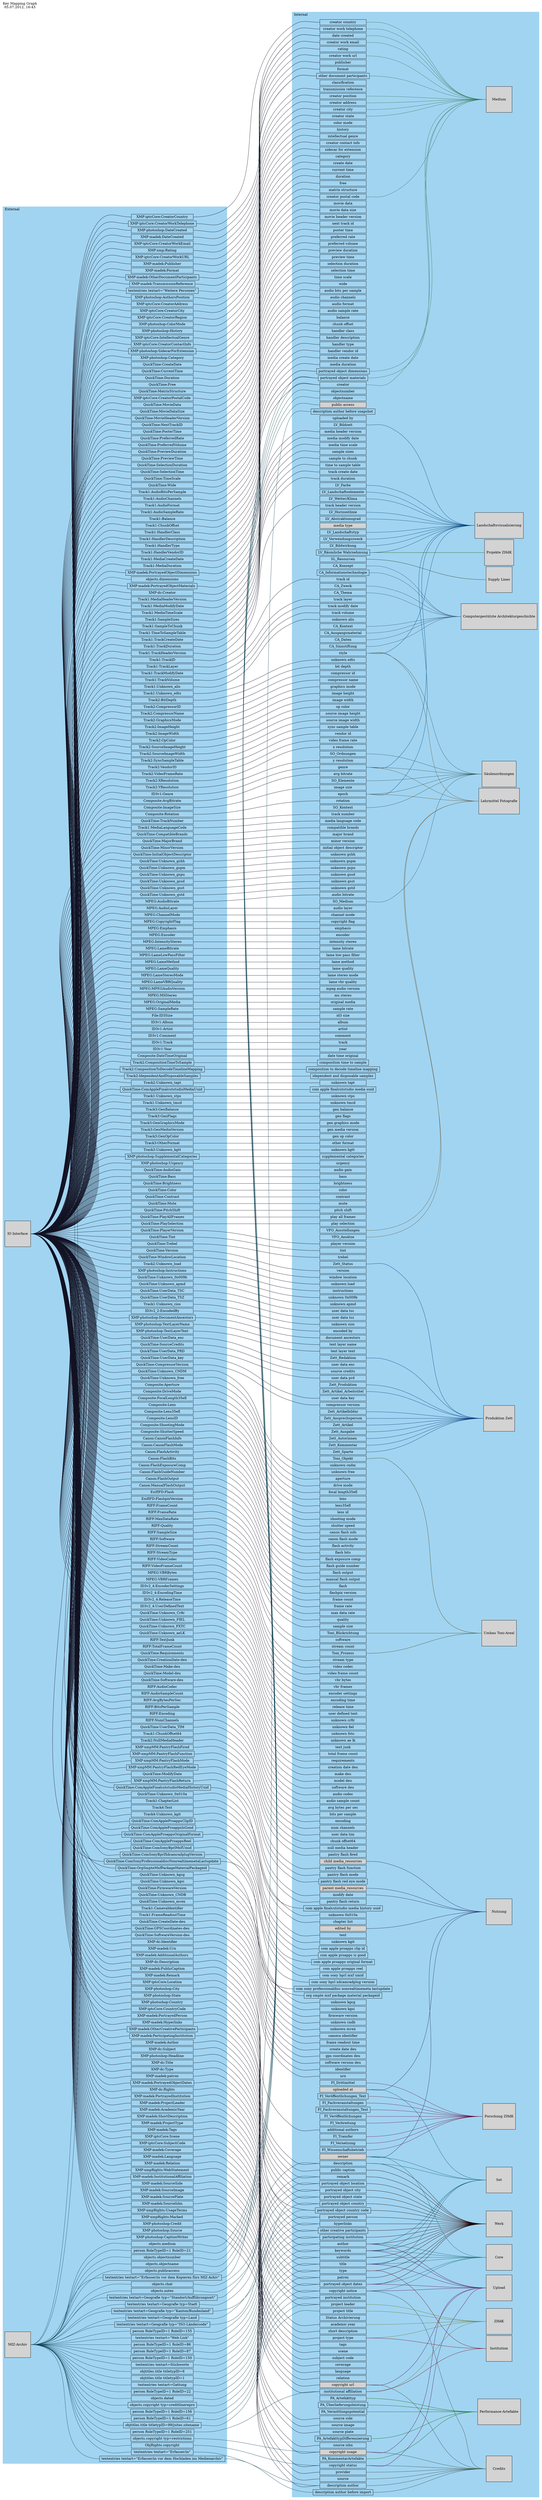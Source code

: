 digraph "MAdeK keymapping" {
    label = "Key Mapping Graph\n05.07.2012, 16:43"
    labeljust = l
    labelloc = t
    nodesep = .075
    rankdir = LR
    ranksep = 4.0
    style = filled

    subgraph cluster_internal {
        color = "#A1D4F1"
        label = Internal

        identifier [
            height = 0,
            shape = box,
            style = "",
            width = 2.7
        ]

        urn [
            height = 0,
            shape = box,
            style = "",
            width = 2.7
        ]

        title [
            height = 0,
            shape = box,
            style = "",
            width = 2.7
        ]

        subtitle [
            height = 0,
            shape = box,
            style = "",
            width = 2.7
        ]

        author [
            height = 0,
            shape = box,
            style = "",
            width = 2.7
        ]

        "additional authors" [
            height = 0,
            shape = box,
            style = "",
            width = 2.7
        ]

        "institutional affiliation" [
            height = 0,
            shape = box,
            style = "",
            width = 2.7
        ]

        "portrayed object dates" [
            height = 0,
            shape = box,
            style = "",
            width = 2.7
        ]

        keywords [
            height = 0,
            shape = box,
            style = "",
            width = 2.7
        ]

        classification [
            height = 0,
            shape = box,
            style = "",
            width = 2.7
        ]

        "portrayed object location" [
            height = 0,
            shape = box,
            style = "",
            width = 2.7
        ]

        "portrayed object city" [
            height = 0,
            shape = box,
            style = "",
            width = 2.7
        ]

        "portrayed object state" [
            height = 0,
            shape = box,
            style = "",
            width = 2.7
        ]

        "portrayed object country" [
            height = 0,
            shape = box,
            style = "",
            width = 2.7
        ]

        "portrayed object country code" [
            height = 0,
            shape = box,
            style = "",
            width = 2.7
        ]

        "portrayed person" [
            height = 0,
            shape = box,
            style = "",
            width = 2.7
        ]

        "portrayed institution" [
            height = 0,
            shape = box,
            style = "",
            width = 2.7
        ]

        "other creative participants" [
            height = 0,
            shape = box,
            style = "",
            width = 2.7
        ]

        "other document participants" [
            height = 0,
            shape = box,
            style = "",
            width = 2.7
        ]

        "participating institution" [
            height = 0,
            shape = box,
            style = "",
            width = 2.7
        ]

        patron [
            height = 0,
            shape = box,
            style = "",
            width = 2.7
        ]

        "academic year" [
            height = 0,
            shape = box,
            style = "",
            width = 2.7
        ]

        "project leader" [
            height = 0,
            shape = box,
            style = "",
            width = 2.7
        ]

        "project type" [
            height = 0,
            shape = box,
            style = "",
            width = 2.7
        ]

        description [
            height = 0,
            shape = box,
            style = "",
            width = 2.7
        ]

        "short description" [
            height = 0,
            shape = box,
            style = "",
            width = 2.7
        ]

        "public caption" [
            height = 0,
            shape = box,
            style = "",
            width = 2.7
        ]

        remark [
            height = 0,
            shape = box,
            style = "",
            width = 2.7
        ]

        hyperlinks [
            height = 0,
            shape = box,
            style = "",
            width = 2.7
        ]

        tags [
            height = 0,
            shape = box,
            style = "",
            width = 2.7
        ]

        type [
            height = 0,
            shape = box,
            style = "",
            width = 2.7
        ]

        scene [
            height = 0,
            shape = box,
            style = "",
            width = 2.7
        ]

        "subject code" [
            height = 0,
            shape = box,
            style = "",
            width = 2.7
        ]

        coverage [
            height = 0,
            shape = box,
            style = "",
            width = 2.7
        ]

        language [
            height = 0,
            shape = box,
            style = "",
            width = 2.7
        ]

        relation [
            height = 0,
            shape = box,
            style = "",
            width = 2.7
        ]

        creator [
            height = 0,
            shape = box,
            style = "",
            width = 2.7
        ]

        "creator address" [
            height = 0,
            shape = box,
            style = "",
            width = 2.7
        ]

        "creator city" [
            height = 0,
            shape = box,
            style = "",
            width = 2.7
        ]

        "creator state" [
            height = 0,
            shape = box,
            style = "",
            width = 2.7
        ]

        "creator postal code" [
            height = 0,
            shape = box,
            style = "",
            width = 2.7
        ]

        "creator country" [
            height = 0,
            shape = box,
            style = "",
            width = 2.7
        ]

        "creator work telephone" [
            height = 0,
            shape = box,
            style = "",
            width = 2.7
        ]

        "creator work email" [
            height = 0,
            shape = box,
            style = "",
            width = 2.7
        ]

        "creator work url" [
            height = 0,
            shape = box,
            style = "",
            width = 2.7
        ]

        "creator position" [
            height = 0,
            shape = box,
            style = "",
            width = 2.7
        ]

        source [
            height = 0,
            shape = box,
            style = "",
            width = 2.7
        ]

        "source side" [
            height = 0,
            shape = box,
            style = "",
            width = 2.7
        ]

        "source image" [
            height = 0,
            shape = box,
            style = "",
            width = 2.7
        ]

        "source plate" [
            height = 0,
            shape = box,
            style = "",
            width = 2.7
        ]

        "source isbn" [
            height = 0,
            shape = box,
            style = "",
            width = 2.7
        ]

        "copyright notice" [
            height = 0,
            shape = box,
            style = "",
            width = 2.7
        ]

        "copyright status" [
            height = 0,
            shape = box,
            style = "",
            width = 2.7
        ]

        "copyright usage" [
            height = 0,
            shape = box,
            style = filled,
            width = 2.7
        ]

        "copyright url" [
            height = 0,
            shape = box,
            style = filled,
            width = 2.7
        ]

        provider [
            height = 0,
            shape = box,
            style = "",
            width = 2.7
        ]

        "portrayed object dimensions" [
            height = 0,
            shape = box,
            style = "",
            width = 2.7
        ]

        "portrayed object materials" [
            height = 0,
            shape = box,
            style = "",
            width = 2.7
        ]

        rating [
            height = 0,
            shape = box,
            style = "",
            width = 2.7
        ]

        "uploaded by" [
            height = 0,
            shape = box,
            style = "",
            width = 2.7
        ]

        "uploaded at" [
            height = 0,
            shape = box,
            style = filled,
            width = 2.7
        ]

        "description author" [
            height = 0,
            shape = box,
            style = "",
            width = 2.7
        ]

        publisher [
            height = 0,
            shape = box,
            style = "",
            width = 2.7
        ]

        format [
            height = 0,
            shape = box,
            style = "",
            width = 2.7
        ]

        "date created" [
            height = 0,
            shape = box,
            style = "",
            width = 2.7
        ]

        "transmission reference" [
            height = 0,
            shape = box,
            style = "",
            width = 2.7
        ]

        objectnumber [
            height = 0,
            shape = box,
            style = "",
            width = 2.7
        ]

        objectname [
            height = 0,
            shape = box,
            style = "",
            width = 2.7
        ]

        "color mode" [
            height = 0,
            shape = box,
            style = "",
            width = 2.7
        ]

        history [
            height = 0,
            shape = box,
            style = "",
            width = 2.7
        ]

        "intellectual genre" [
            height = 0,
            shape = box,
            style = "",
            width = 2.7
        ]

        "creator contact info" [
            height = 0,
            shape = box,
            style = "",
            width = 2.7
        ]

        "project title" [
            height = 0,
            shape = box,
            style = "",
            width = 2.7
        ]

        "public access" [
            height = 0,
            shape = box,
            style = filled,
            width = 2.7
        ]

        "edited by" [
            height = 0,
            shape = box,
            style = filled,
            width = 2.7
        ]

        "media type" [
            height = 0,
            shape = box,
            style = filled,
            width = 2.7
        ]

        "description author before import" [
            height = 0,
            shape = box,
            style = "",
            width = 2.7
        ]

        "description author before snapshot" [
            height = 0,
            shape = box,
            style = "",
            width = 2.7
        ]

        "sidecar for extension" [
            height = 0,
            shape = box,
            style = "",
            width = 2.7
        ]

        LV_Landschaftstyp [
            height = 0,
            shape = box,
            style = "",
            width = 2.7
        ]

        LV_Verwendungszweck [
            height = 0,
            shape = box,
            style = "",
            width = 2.7
        ]

        LV_Bildwirkung [
            height = 0,
            shape = box,
            style = "",
            width = 2.7
        ]

        LV_Bildzeit [
            height = 0,
            shape = box,
            style = "",
            width = 2.7
        ]

        LV_Farbe [
            height = 0,
            shape = box,
            style = "",
            width = 2.7
        ]

        LV_Landschaftselemente [
            height = 0,
            shape = box,
            style = "",
            width = 2.7
        ]

        "LV_Wetter/Klima" [
            height = 0,
            shape = box,
            style = "",
            width = 2.7
        ]

        LV_Horizontlinie [
            height = 0,
            shape = box,
            style = "",
            width = 2.7
        ]

        "LV_Räumliche Wahrnehmung" [
            height = 0,
            shape = box,
            style = "",
            width = 2.7
        ]

        LV_Abstraktionsgrad [
            height = 0,
            shape = box,
            style = "",
            width = 2.7
        ]

        category [
            height = 0,
            shape = box,
            style = "",
            width = 2.7
        ]

        SL_Resourcen [
            height = 0,
            shape = box,
            style = "",
            width = 2.7
        ]

        SO_Ordnungen [
            height = 0,
            shape = box,
            style = "",
            width = 2.7
        ]

        CA_Konzept [
            height = 0,
            shape = box,
            style = "",
            width = 2.7
        ]

        CA_Informationstechnologie [
            height = 0,
            shape = box,
            style = "",
            width = 2.7
        ]

        CA_Zweck [
            height = 0,
            shape = box,
            style = "",
            width = 2.7
        ]

        CA_Thema [
            height = 0,
            shape = box,
            style = "",
            width = 2.7
        ]

        CA_Kontext [
            height = 0,
            shape = box,
            style = "",
            width = 2.7
        ]

        CA_Ausgangsmaterial [
            height = 0,
            shape = box,
            style = "",
            width = 2.7
        ]

        CA_Daten [
            height = 0,
            shape = box,
            style = "",
            width = 2.7
        ]

        CA_Sinnstiftung [
            height = 0,
            shape = box,
            style = "",
            width = 2.7
        ]

        epoch [
            height = 0,
            shape = box,
            style = "",
            width = 2.7
        ]

        SO_Elemente [
            height = 0,
            shape = box,
            style = "",
            width = 2.7
        ]

        SO_Kontext [
            height = 0,
            shape = box,
            style = "",
            width = 2.7
        ]

        SO_Medium [
            height = 0,
            shape = box,
            style = "",
            width = 2.7
        ]

        VFO_Ansätze [
            height = 0,
            shape = box,
            style = "",
            width = 2.7
        ]

        VFO_Ausstellungen [
            height = 0,
            shape = box,
            style = "",
            width = 2.7
        ]

        "create date" [
            height = 0,
            shape = box,
            style = "",
            width = 2.7
        ]

        "current time" [
            height = 0,
            shape = box,
            style = "",
            width = 2.7
        ]

        duration [
            height = 0,
            shape = box,
            style = "",
            width = 2.7
        ]

        free [
            height = 0,
            shape = box,
            style = "",
            width = 2.7
        ]

        "matrix structure" [
            height = 0,
            shape = box,
            style = "",
            width = 2.7
        ]

        "modify date" [
            height = 0,
            shape = box,
            style = "",
            width = 2.7
        ]

        "movie data" [
            height = 0,
            shape = box,
            style = "",
            width = 2.7
        ]

        "movie data size" [
            height = 0,
            shape = box,
            style = "",
            width = 2.7
        ]

        "movie header version" [
            height = 0,
            shape = box,
            style = "",
            width = 2.7
        ]

        "next track id" [
            height = 0,
            shape = box,
            style = "",
            width = 2.7
        ]

        "poster time" [
            height = 0,
            shape = box,
            style = "",
            width = 2.7
        ]

        "preferred rate" [
            height = 0,
            shape = box,
            style = "",
            width = 2.7
        ]

        "preferred volume" [
            height = 0,
            shape = box,
            style = "",
            width = 2.7
        ]

        "preview duration" [
            height = 0,
            shape = box,
            style = "",
            width = 2.7
        ]

        "preview time" [
            height = 0,
            shape = box,
            style = "",
            width = 2.7
        ]

        "selection duration" [
            height = 0,
            shape = box,
            style = "",
            width = 2.7
        ]

        "selection time" [
            height = 0,
            shape = box,
            style = "",
            width = 2.7
        ]

        "time scale" [
            height = 0,
            shape = box,
            style = "",
            width = 2.7
        ]

        wide [
            height = 0,
            shape = box,
            style = "",
            width = 2.7
        ]

        "audio bits per sample" [
            height = 0,
            shape = box,
            style = "",
            width = 2.7
        ]

        "audio channels" [
            height = 0,
            shape = box,
            style = "",
            width = 2.7
        ]

        "audio format" [
            height = 0,
            shape = box,
            style = "",
            width = 2.7
        ]

        "audio sample rate" [
            height = 0,
            shape = box,
            style = "",
            width = 2.7
        ]

        balance [
            height = 0,
            shape = box,
            style = "",
            width = 2.7
        ]

        "chunk offset" [
            height = 0,
            shape = box,
            style = "",
            width = 2.7
        ]

        "handler class" [
            height = 0,
            shape = box,
            style = "",
            width = 2.7
        ]

        "handler description" [
            height = 0,
            shape = box,
            style = "",
            width = 2.7
        ]

        "handler type" [
            height = 0,
            shape = box,
            style = "",
            width = 2.7
        ]

        "handler vendor id" [
            height = 0,
            shape = box,
            style = "",
            width = 2.7
        ]

        "media create date" [
            height = 0,
            shape = box,
            style = "",
            width = 2.7
        ]

        "media duration" [
            height = 0,
            shape = box,
            style = "",
            width = 2.7
        ]

        "media header version" [
            height = 0,
            shape = box,
            style = "",
            width = 2.7
        ]

        "media modify date" [
            height = 0,
            shape = box,
            style = "",
            width = 2.7
        ]

        "media time scale" [
            height = 0,
            shape = box,
            style = "",
            width = 2.7
        ]

        "sample sizes" [
            height = 0,
            shape = box,
            style = "",
            width = 2.7
        ]

        "sample to chunk" [
            height = 0,
            shape = box,
            style = "",
            width = 2.7
        ]

        "time to sample table" [
            height = 0,
            shape = box,
            style = "",
            width = 2.7
        ]

        "track create date" [
            height = 0,
            shape = box,
            style = "",
            width = 2.7
        ]

        "track duration" [
            height = 0,
            shape = box,
            style = "",
            width = 2.7
        ]

        "track header version" [
            height = 0,
            shape = box,
            style = "",
            width = 2.7
        ]

        "track id" [
            height = 0,
            shape = box,
            style = "",
            width = 2.7
        ]

        "track layer" [
            height = 0,
            shape = box,
            style = "",
            width = 2.7
        ]

        "track modify date" [
            height = 0,
            shape = box,
            style = "",
            width = 2.7
        ]

        "track volume" [
            height = 0,
            shape = box,
            style = "",
            width = 2.7
        ]

        "unknown alis" [
            height = 0,
            shape = box,
            style = "",
            width = 2.7
        ]

        "unknown edts" [
            height = 0,
            shape = box,
            style = "",
            width = 2.7
        ]

        "bit depth" [
            height = 0,
            shape = box,
            style = "",
            width = 2.7
        ]

        "compressor id" [
            height = 0,
            shape = box,
            style = "",
            width = 2.7
        ]

        "compressor name" [
            height = 0,
            shape = box,
            style = "",
            width = 2.7
        ]

        "graphics mode" [
            height = 0,
            shape = box,
            style = "",
            width = 2.7
        ]

        "image height" [
            height = 0,
            shape = box,
            style = "",
            width = 2.7
        ]

        "image width" [
            height = 0,
            shape = box,
            style = "",
            width = 2.7
        ]

        "op color" [
            height = 0,
            shape = box,
            style = "",
            width = 2.7
        ]

        "source image height" [
            height = 0,
            shape = box,
            style = "",
            width = 2.7
        ]

        "source image width" [
            height = 0,
            shape = box,
            style = "",
            width = 2.7
        ]

        "sync sample table" [
            height = 0,
            shape = box,
            style = "",
            width = 2.7
        ]

        "vendor id" [
            height = 0,
            shape = box,
            style = "",
            width = 2.7
        ]

        "video frame rate" [
            height = 0,
            shape = box,
            style = "",
            width = 2.7
        ]

        "x resolution" [
            height = 0,
            shape = box,
            style = "",
            width = 2.7
        ]

        "y resolution" [
            height = 0,
            shape = box,
            style = "",
            width = 2.7
        ]

        "avg bitrate" [
            height = 0,
            shape = box,
            style = "",
            width = 2.7
        ]

        "image size" [
            height = 0,
            shape = box,
            style = "",
            width = 2.7
        ]

        rotation [
            height = 0,
            shape = box,
            style = "",
            width = 2.7
        ]

        "track number" [
            height = 0,
            shape = box,
            style = "",
            width = 2.7
        ]

        "media language code" [
            height = 0,
            shape = box,
            style = "",
            width = 2.7
        ]

        "compatible brands" [
            height = 0,
            shape = box,
            style = "",
            width = 2.7
        ]

        "major brand" [
            height = 0,
            shape = box,
            style = "",
            width = 2.7
        ]

        "minor version" [
            height = 0,
            shape = box,
            style = "",
            width = 2.7
        ]

        "initial object descriptor" [
            height = 0,
            shape = box,
            style = "",
            width = 2.7
        ]

        "unknown gshh" [
            height = 0,
            shape = box,
            style = "",
            width = 2.7
        ]

        "unknown gspm" [
            height = 0,
            shape = box,
            style = "",
            width = 2.7
        ]

        "unknown gspu" [
            height = 0,
            shape = box,
            style = "",
            width = 2.7
        ]

        "unknown gssd" [
            height = 0,
            shape = box,
            style = "",
            width = 2.7
        ]

        "unknown gsst" [
            height = 0,
            shape = box,
            style = "",
            width = 2.7
        ]

        "unknown gstd" [
            height = 0,
            shape = box,
            style = "",
            width = 2.7
        ]

        "audio bitrate" [
            height = 0,
            shape = box,
            style = "",
            width = 2.7
        ]

        "audio layer" [
            height = 0,
            shape = box,
            style = "",
            width = 2.7
        ]

        "channel mode" [
            height = 0,
            shape = box,
            style = "",
            width = 2.7
        ]

        "copyright flag" [
            height = 0,
            shape = box,
            style = "",
            width = 2.7
        ]

        emphasis [
            height = 0,
            shape = box,
            style = "",
            width = 2.7
        ]

        encoder [
            height = 0,
            shape = box,
            style = "",
            width = 2.7
        ]

        "intensity stereo" [
            height = 0,
            shape = box,
            style = "",
            width = 2.7
        ]

        "lame bitrate" [
            height = 0,
            shape = box,
            style = "",
            width = 2.7
        ]

        "lame low pass filter" [
            height = 0,
            shape = box,
            style = "",
            width = 2.7
        ]

        "lame method" [
            height = 0,
            shape = box,
            style = "",
            width = 2.7
        ]

        "lame quality" [
            height = 0,
            shape = box,
            style = "",
            width = 2.7
        ]

        "lame stereo mode" [
            height = 0,
            shape = box,
            style = "",
            width = 2.7
        ]

        "lame vbr quality" [
            height = 0,
            shape = box,
            style = "",
            width = 2.7
        ]

        "mpeg audio version" [
            height = 0,
            shape = box,
            style = "",
            width = 2.7
        ]

        "ms stereo" [
            height = 0,
            shape = box,
            style = "",
            width = 2.7
        ]

        "original media" [
            height = 0,
            shape = box,
            style = "",
            width = 2.7
        ]

        "sample rate" [
            height = 0,
            shape = box,
            style = "",
            width = 2.7
        ]

        "id3 size" [
            height = 0,
            shape = box,
            style = "",
            width = 2.7
        ]

        album [
            height = 0,
            shape = box,
            style = "",
            width = 2.7
        ]

        artist [
            height = 0,
            shape = box,
            style = "",
            width = 2.7
        ]

        comment [
            height = 0,
            shape = box,
            style = "",
            width = 2.7
        ]

        genre [
            height = 0,
            shape = box,
            style = "",
            width = 2.7
        ]

        track [
            height = 0,
            shape = box,
            style = "",
            width = 2.7
        ]

        year [
            height = 0,
            shape = box,
            style = "",
            width = 2.7
        ]

        "date time original" [
            height = 0,
            shape = box,
            style = "",
            width = 2.7
        ]

        style [
            height = 0,
            shape = box,
            style = "",
            width = 2.7
        ]

        Zett_Ansprechsperson [
            height = 0,
            shape = box,
            style = "",
            width = 2.7
        ]

        Zett_Artikel [
            height = 0,
            shape = box,
            style = "",
            width = 2.7
        ]

        Zett_Ausgabe [
            height = 0,
            shape = box,
            style = "",
            width = 2.7
        ]

        Zett_Autorinnen [
            height = 0,
            shape = box,
            style = "",
            width = 2.7
        ]

        Zett_Kommentar [
            height = 0,
            shape = box,
            style = "",
            width = 2.7
        ]

        Zett_Sparte [
            height = 0,
            shape = box,
            style = "",
            width = 2.7
        ]

        Zett_Status [
            height = 0,
            shape = box,
            style = "",
            width = 2.7
        ]

        Zett_Redaktion [
            height = 0,
            shape = box,
            style = "",
            width = 2.7
        ]

        Zett_Produktion [
            height = 0,
            shape = box,
            style = "",
            width = 2.7
        ]

        "composition time to sample" [
            height = 0,
            shape = box,
            style = "",
            width = 2.7
        ]

        "composition to decode timeline mapping" [
            height = 0,
            shape = box,
            style = "",
            width = 2.7
        ]

        "idependent and disposable samples" [
            height = 0,
            shape = box,
            style = "",
            width = 2.7
        ]

        "unknown tapt" [
            height = 0,
            shape = box,
            style = "",
            width = 2.7
        ]

        "com apple finalcutstudio media uuid" [
            height = 0,
            shape = box,
            style = "",
            width = 2.7
        ]

        "unknown stps" [
            height = 0,
            shape = box,
            style = "",
            width = 2.7
        ]

        "unknown tmcd" [
            height = 0,
            shape = box,
            style = "",
            width = 2.7
        ]

        "gen balance" [
            height = 0,
            shape = box,
            style = "",
            width = 2.7
        ]

        "gen flags" [
            height = 0,
            shape = box,
            style = "",
            width = 2.7
        ]

        "gen graphics mode" [
            height = 0,
            shape = box,
            style = "",
            width = 2.7
        ]

        "gen media version" [
            height = 0,
            shape = box,
            style = "",
            width = 2.7
        ]

        "gen op color" [
            height = 0,
            shape = box,
            style = "",
            width = 2.7
        ]

        "other format" [
            height = 0,
            shape = box,
            style = "",
            width = 2.7
        ]

        "unknown kgtt" [
            height = 0,
            shape = box,
            style = "",
            width = 2.7
        ]

        "supplemental categories" [
            height = 0,
            shape = box,
            style = "",
            width = 2.7
        ]

        urgency [
            height = 0,
            shape = box,
            style = "",
            width = 2.7
        ]

        Toni_Blickrichtung [
            height = 0,
            shape = box,
            style = "",
            width = 2.7
        ]

        Toni_Prozess [
            height = 0,
            shape = box,
            style = "",
            width = 2.7
        ]

        Toni_Objekt [
            height = 0,
            shape = box,
            style = "",
            width = 2.7
        ]

        Zett_Artikelbildnr [
            height = 0,
            shape = box,
            style = "",
            width = 2.7
        ]

        Zett_Artikel_Arbeitstitel [
            height = 0,
            shape = box,
            style = "",
            width = 2.7
        ]

        "audio gain" [
            height = 0,
            shape = box,
            style = "",
            width = 2.7
        ]

        bass [
            height = 0,
            shape = box,
            style = "",
            width = 2.7
        ]

        brightness [
            height = 0,
            shape = box,
            style = "",
            width = 2.7
        ]

        color [
            height = 0,
            shape = box,
            style = "",
            width = 2.7
        ]

        contrast [
            height = 0,
            shape = box,
            style = "",
            width = 2.7
        ]

        mute [
            height = 0,
            shape = box,
            style = "",
            width = 2.7
        ]

        "pitch shift" [
            height = 0,
            shape = box,
            style = "",
            width = 2.7
        ]

        "play all frames" [
            height = 0,
            shape = box,
            style = "",
            width = 2.7
        ]

        "play selection" [
            height = 0,
            shape = box,
            style = "",
            width = 2.7
        ]

        "player version" [
            height = 0,
            shape = box,
            style = "",
            width = 2.7
        ]

        tint [
            height = 0,
            shape = box,
            style = "",
            width = 2.7
        ]

        trebel [
            height = 0,
            shape = box,
            style = "",
            width = 2.7
        ]

        version [
            height = 0,
            shape = box,
            style = "",
            width = 2.7
        ]

        "window location" [
            height = 0,
            shape = box,
            style = "",
            width = 2.7
        ]

        "unknown load" [
            height = 0,
            shape = box,
            style = "",
            width = 2.7
        ]

        instructions [
            height = 0,
            shape = box,
            style = "",
            width = 2.7
        ]

        "unknown 0x009b" [
            height = 0,
            shape = box,
            style = "",
            width = 2.7
        ]

        "unknown apmd" [
            height = 0,
            shape = box,
            style = "",
            width = 2.7
        ]

        "user data tsc" [
            height = 0,
            shape = box,
            style = "",
            width = 2.7
        ]

        "user data tsz" [
            height = 0,
            shape = box,
            style = "",
            width = 2.7
        ]

        "unknown cios" [
            height = 0,
            shape = box,
            style = "",
            width = 2.7
        ]

        "encoded by" [
            height = 0,
            shape = box,
            style = "",
            width = 2.7
        ]

        "document ancestors" [
            height = 0,
            shape = box,
            style = "",
            width = 2.7
        ]

        "text layer name" [
            height = 0,
            shape = box,
            style = "",
            width = 2.7
        ]

        "text layer text" [
            height = 0,
            shape = box,
            style = "",
            width = 2.7
        ]

        "user data enc" [
            height = 0,
            shape = box,
            style = "",
            width = 2.7
        ]

        "source credits" [
            height = 0,
            shape = box,
            style = "",
            width = 2.7
        ]

        "user data prd" [
            height = 0,
            shape = box,
            style = "",
            width = 2.7
        ]

        "user data key" [
            height = 0,
            shape = box,
            style = "",
            width = 2.7
        ]

        "compressor version" [
            height = 0,
            shape = box,
            style = "",
            width = 2.7
        ]

        "unknown cndm" [
            height = 0,
            shape = box,
            style = "",
            width = 2.7
        ]

        "unknown free" [
            height = 0,
            shape = box,
            style = "",
            width = 2.7
        ]

        aperture [
            height = 0,
            shape = box,
            style = "",
            width = 2.7
        ]

        "drive mode" [
            height = 0,
            shape = box,
            style = "",
            width = 2.7
        ]

        "focal length35efl" [
            height = 0,
            shape = box,
            style = "",
            width = 2.7
        ]

        lens [
            height = 0,
            shape = box,
            style = "",
            width = 2.7
        ]

        lens35efl [
            height = 0,
            shape = box,
            style = "",
            width = 2.7
        ]

        "lens id" [
            height = 0,
            shape = box,
            style = "",
            width = 2.7
        ]

        "shooting mode" [
            height = 0,
            shape = box,
            style = "",
            width = 2.7
        ]

        "shutter speed" [
            height = 0,
            shape = box,
            style = "",
            width = 2.7
        ]

        "canon flash info" [
            height = 0,
            shape = box,
            style = "",
            width = 2.7
        ]

        "canon flash mode" [
            height = 0,
            shape = box,
            style = "",
            width = 2.7
        ]

        "flash activity" [
            height = 0,
            shape = box,
            style = "",
            width = 2.7
        ]

        "flash bits" [
            height = 0,
            shape = box,
            style = "",
            width = 2.7
        ]

        "flash exposure comp" [
            height = 0,
            shape = box,
            style = "",
            width = 2.7
        ]

        "flash guide number" [
            height = 0,
            shape = box,
            style = "",
            width = 2.7
        ]

        "flash output" [
            height = 0,
            shape = box,
            style = "",
            width = 2.7
        ]

        "manual flash output" [
            height = 0,
            shape = box,
            style = "",
            width = 2.7
        ]

        flash [
            height = 0,
            shape = box,
            style = "",
            width = 2.7
        ]

        "flashpix version" [
            height = 0,
            shape = box,
            style = "",
            width = 2.7
        ]

        "frame count" [
            height = 0,
            shape = box,
            style = "",
            width = 2.7
        ]

        "frame rate" [
            height = 0,
            shape = box,
            style = "",
            width = 2.7
        ]

        "max data rate" [
            height = 0,
            shape = box,
            style = "",
            width = 2.7
        ]

        quality [
            height = 0,
            shape = box,
            style = "",
            width = 2.7
        ]

        "sample size" [
            height = 0,
            shape = box,
            style = "",
            width = 2.7
        ]

        software [
            height = 0,
            shape = box,
            style = "",
            width = 2.7
        ]

        "stream count" [
            height = 0,
            shape = box,
            style = "",
            width = 2.7
        ]

        "stream type" [
            height = 0,
            shape = box,
            style = "",
            width = 2.7
        ]

        "video codec" [
            height = 0,
            shape = box,
            style = "",
            width = 2.7
        ]

        "video frame count" [
            height = 0,
            shape = box,
            style = "",
            width = 2.7
        ]

        "vbr bytes" [
            height = 0,
            shape = box,
            style = "",
            width = 2.7
        ]

        "vbr frames" [
            height = 0,
            shape = box,
            style = "",
            width = 2.7
        ]

        "encoder settings" [
            height = 0,
            shape = box,
            style = "",
            width = 2.7
        ]

        "encoding time" [
            height = 0,
            shape = box,
            style = "",
            width = 2.7
        ]

        "release time" [
            height = 0,
            shape = box,
            style = "",
            width = 2.7
        ]

        "user defined text" [
            height = 0,
            shape = box,
            style = "",
            width = 2.7
        ]

        FI_Veröffentlichungen [
            height = 0,
            shape = box,
            style = "",
            width = 2.7
        ]

        FI_Fachveranstaltungen [
            height = 0,
            shape = box,
            style = "",
            width = 2.7
        ]

        FI_Verbreitung [
            height = 0,
            shape = box,
            style = "",
            width = 2.7
        ]

        FI_Transfer [
            height = 0,
            shape = box,
            style = "",
            width = 2.7
        ]

        FI_Vernetzung [
            height = 0,
            shape = box,
            style = "",
            width = 2.7
        ]

        FI_Wissenschaftsbetrieb [
            height = 0,
            shape = box,
            style = "",
            width = 2.7
        ]

        FI_Drittmittel [
            height = 0,
            shape = box,
            style = "",
            width = 2.7
        ]

        FI_Veröffentlichungen_Text [
            height = 0,
            shape = box,
            style = "",
            width = 2.7
        ]

        FI_Fachveranstaltungen_Text [
            height = 0,
            shape = box,
            style = "",
            width = 2.7
        ]

        "unknown cr8r" [
            height = 0,
            shape = box,
            style = "",
            width = 2.7
        ]

        "unknown fiel" [
            height = 0,
            shape = box,
            style = "",
            width = 2.7
        ]

        "unknown fxtc" [
            height = 0,
            shape = box,
            style = "",
            width = 2.7
        ]

        "unknown ae lk" [
            height = 0,
            shape = box,
            style = "",
            width = 2.7
        ]

        "text junk" [
            height = 0,
            shape = box,
            style = "",
            width = 2.7
        ]

        "total frame count" [
            height = 0,
            shape = box,
            style = "",
            width = 2.7
        ]

        requirements [
            height = 0,
            shape = box,
            style = "",
            width = 2.7
        ]

        "creation date deu" [
            height = 0,
            shape = box,
            style = "",
            width = 2.7
        ]

        "make deu" [
            height = 0,
            shape = box,
            style = "",
            width = 2.7
        ]

        "model deu" [
            height = 0,
            shape = box,
            style = "",
            width = 2.7
        ]

        "software deu" [
            height = 0,
            shape = box,
            style = "",
            width = 2.7
        ]

        "audio codec" [
            height = 0,
            shape = box,
            style = "",
            width = 2.7
        ]

        "audio sample count" [
            height = 0,
            shape = box,
            style = "",
            width = 2.7
        ]

        "avg bytes per sec" [
            height = 0,
            shape = box,
            style = "",
            width = 2.7
        ]

        "bits per sample" [
            height = 0,
            shape = box,
            style = "",
            width = 2.7
        ]

        encoding [
            height = 0,
            shape = box,
            style = "",
            width = 2.7
        ]

        "num channels" [
            height = 0,
            shape = box,
            style = "",
            width = 2.7
        ]

        PA_Artefakttyp [
            height = 0,
            shape = box,
            style = "",
            width = 2.7
        ]

        PA_Überlieferungsleistung [
            height = 0,
            shape = box,
            style = "",
            width = 2.7
        ]

        PA_Vermittlungspotential [
            height = 0,
            shape = box,
            style = "",
            width = 2.7
        ]

        PA_KommentarArtefakte [
            height = 0,
            shape = box,
            style = "",
            width = 2.7
        ]

        PA_ArtefakttypDifferenzierung [
            height = 0,
            shape = box,
            style = "",
            width = 2.7
        ]

        "user data tim" [
            height = 0,
            shape = box,
            style = "",
            width = 2.7
        ]

        "chunk offset64" [
            height = 0,
            shape = box,
            style = "",
            width = 2.7
        ]

        "null media header" [
            height = 0,
            shape = box,
            style = "",
            width = 2.7
        ]

        "pantry flash fired" [
            height = 0,
            shape = box,
            style = "",
            width = 2.7
        ]

        "pantry flash function" [
            height = 0,
            shape = box,
            style = "",
            width = 2.7
        ]

        "pantry flash mode" [
            height = 0,
            shape = box,
            style = "",
            width = 2.7
        ]

        "pantry flash red eye mode" [
            height = 0,
            shape = box,
            style = "",
            width = 2.7
        ]

        "pantry flash return" [
            height = 0,
            shape = box,
            style = "",
            width = 2.7
        ]

        "Status Archivierung" [
            height = 0,
            shape = box,
            style = "",
            width = 2.7
        ]

        owner [
            height = 0,
            shape = box,
            style = filled,
            width = 2.7
        ]

        "com apple finalcutstudio media history uuid" [
            height = 0,
            shape = box,
            style = "",
            width = 2.7
        ]

        "unknown 0x010a" [
            height = 0,
            shape = box,
            style = "",
            width = 2.7
        ]

        "chapter list" [
            height = 0,
            shape = box,
            style = "",
            width = 2.7
        ]

        text [
            height = 0,
            shape = box,
            style = "",
            width = 2.7
        ]

        "unknown kgit" [
            height = 0,
            shape = box,
            style = "",
            width = 2.7
        ]

        "com apple proapps clip id" [
            height = 0,
            shape = box,
            style = "",
            width = 2.7
        ]

        "com apple proapps is good" [
            height = 0,
            shape = box,
            style = "",
            width = 2.7
        ]

        "com apple proapps original format" [
            height = 0,
            shape = box,
            style = "",
            width = 2.7
        ]

        "com apple proapps reel" [
            height = 0,
            shape = box,
            style = "",
            width = 2.7
        ]

        "com sony bprl mxf umid" [
            height = 0,
            shape = box,
            style = "",
            width = 2.7
        ]

        "com sony bprl xdcamradplug version" [
            height = 0,
            shape = box,
            style = "",
            width = 2.7
        ]

        "com sony professionaldisc nonrealtimemeta lastupdate" [
            height = 0,
            shape = box,
            style = "",
            width = 2.7
        ]

        "org smpte mxf package material packageid" [
            height = 0,
            shape = box,
            style = "",
            width = 2.7
        ]

        "unknown kgcg" [
            height = 0,
            shape = box,
            style = "",
            width = 2.7
        ]

        "unknown kgsi" [
            height = 0,
            shape = box,
            style = "",
            width = 2.7
        ]

        "firmware version" [
            height = 0,
            shape = box,
            style = "",
            width = 2.7
        ]

        "unknown cndb" [
            height = 0,
            shape = box,
            style = "",
            width = 2.7
        ]

        "unknown mvex" [
            height = 0,
            shape = box,
            style = "",
            width = 2.7
        ]

        "camera identifier" [
            height = 0,
            shape = box,
            style = "",
            width = 2.7
        ]

        "frame readout time" [
            height = 0,
            shape = box,
            style = "",
            width = 2.7
        ]

        "create date deu" [
            height = 0,
            shape = box,
            style = "",
            width = 2.7
        ]

        "gps coordinates deu" [
            height = 0,
            shape = box,
            style = "",
            width = 2.7
        ]

        "software version deu" [
            height = 0,
            shape = box,
            style = "",
            width = 2.7
        ]

        "child media_resources" [
            height = 0,
            shape = box,
            style = filled,
            width = 2.7
        ]

        "parent media_resources" [
            height = 0,
            shape = box,
            style = filled,
            width = 2.7
        ]

        Core [
            height = 1.5,
            shape = box,
            style = filled,
            width = 1.5
        ]

        title -> Core [
            arrowhead = none,
            arrowtail = none,
            color = "#116666",
            headport = w,
            tailport = e
        ]

        subtitle -> Core [
            arrowhead = none,
            arrowtail = none,
            color = "#116666",
            headport = w,
            tailport = e
        ]

        author -> Core [
            arrowhead = none,
            arrowtail = none,
            color = "#116666",
            headport = w,
            tailport = e
        ]

        "portrayed object dates" -> Core [
            arrowhead = none,
            arrowtail = none,
            color = "#116666",
            headport = w,
            tailport = e
        ]

        keywords -> Core [
            arrowhead = none,
            arrowtail = none,
            color = "#116666",
            headport = w,
            tailport = e
        ]

        "copyright notice" -> Core [
            arrowhead = none,
            arrowtail = none,
            color = "#116666",
            headport = w,
            tailport = e
        ]

        owner -> Core [
            arrowhead = none,
            arrowtail = none,
            color = "#116666",
            headport = w,
            tailport = e
        ]

        Werk [
            height = 1.5,
            shape = box,
            style = filled,
            width = 1.5
        ]

        title -> Werk [
            arrowhead = none,
            arrowtail = none,
            color = "#220000",
            headport = w,
            tailport = e
        ]

        subtitle -> Werk [
            arrowhead = none,
            arrowtail = none,
            color = "#220000",
            headport = w,
            tailport = e
        ]

        author -> Werk [
            arrowhead = none,
            arrowtail = none,
            color = "#220000",
            headport = w,
            tailport = e
        ]

        "portrayed object dates" -> Werk [
            arrowhead = none,
            arrowtail = none,
            color = "#220000",
            headport = w,
            tailport = e
        ]

        keywords -> Werk [
            arrowhead = none,
            arrowtail = none,
            color = "#220000",
            headport = w,
            tailport = e
        ]

        type -> Werk [
            arrowhead = none,
            arrowtail = none,
            color = "#220000",
            headport = w,
            tailport = e
        ]

        "public caption" -> Werk [
            arrowhead = none,
            arrowtail = none,
            color = "#220000",
            headport = w,
            tailport = e
        ]

        description -> Werk [
            arrowhead = none,
            arrowtail = none,
            color = "#220000",
            headport = w,
            tailport = e
        ]

        remark -> Werk [
            arrowhead = none,
            arrowtail = none,
            color = "#220000",
            headport = w,
            tailport = e
        ]

        hyperlinks -> Werk [
            arrowhead = none,
            arrowtail = none,
            color = "#220000",
            headport = w,
            tailport = e
        ]

        "portrayed object location" -> Werk [
            arrowhead = none,
            arrowtail = none,
            color = "#220000",
            headport = w,
            tailport = e
        ]

        "portrayed object city" -> Werk [
            arrowhead = none,
            arrowtail = none,
            color = "#220000",
            headport = w,
            tailport = e
        ]

        "portrayed object state" -> Werk [
            arrowhead = none,
            arrowtail = none,
            color = "#220000",
            headport = w,
            tailport = e
        ]

        "portrayed object country" -> Werk [
            arrowhead = none,
            arrowtail = none,
            color = "#220000",
            headport = w,
            tailport = e
        ]

        "portrayed object country code" -> Werk [
            arrowhead = none,
            arrowtail = none,
            color = "#220000",
            headport = w,
            tailport = e
        ]

        "other creative participants" -> Werk [
            arrowhead = none,
            arrowtail = none,
            color = "#220000",
            headport = w,
            tailport = e
        ]

        "portrayed person" -> Werk [
            arrowhead = none,
            arrowtail = none,
            color = "#220000",
            headport = w,
            tailport = e
        ]

        "participating institution" -> Werk [
            arrowhead = none,
            arrowtail = none,
            color = "#220000",
            headport = w,
            tailport = e
        ]

        patron -> Werk [
            arrowhead = none,
            arrowtail = none,
            color = "#220000",
            headport = w,
            tailport = e
        ]

        Medium [
            height = 1.5,
            shape = box,
            style = filled,
            width = 1.5
        ]

        creator -> Medium [
            arrowhead = none,
            arrowtail = none,
            color = "#337755",
            headport = w,
            tailport = e
        ]

        "creator address" -> Medium [
            arrowhead = none,
            arrowtail = none,
            color = "#337755",
            headport = w,
            tailport = e
        ]

        "creator city" -> Medium [
            arrowhead = none,
            arrowtail = none,
            color = "#337755",
            headport = w,
            tailport = e
        ]

        "creator state" -> Medium [
            arrowhead = none,
            arrowtail = none,
            color = "#337755",
            headport = w,
            tailport = e
        ]

        "creator postal code" -> Medium [
            arrowhead = none,
            arrowtail = none,
            color = "#337755",
            headport = w,
            tailport = e
        ]

        "creator country" -> Medium [
            arrowhead = none,
            arrowtail = none,
            color = "#337755",
            headport = w,
            tailport = e
        ]

        "creator work telephone" -> Medium [
            arrowhead = none,
            arrowtail = none,
            color = "#337755",
            headport = w,
            tailport = e
        ]

        "creator work email" -> Medium [
            arrowhead = none,
            arrowtail = none,
            color = "#337755",
            headport = w,
            tailport = e
        ]

        "creator work url" -> Medium [
            arrowhead = none,
            arrowtail = none,
            color = "#337755",
            headport = w,
            tailport = e
        ]

        "creator position" -> Medium [
            arrowhead = none,
            arrowtail = none,
            color = "#337755",
            headport = w,
            tailport = e
        ]

        "other document participants" -> Medium [
            arrowhead = none,
            arrowtail = none,
            color = "#337755",
            headport = w,
            tailport = e
        ]

        "date created" -> Medium [
            arrowhead = none,
            arrowtail = none,
            color = "#337755",
            headport = w,
            tailport = e
        ]

        "portrayed object dimensions" -> Medium [
            arrowhead = none,
            arrowtail = none,
            color = "#337755",
            headport = w,
            tailport = e
        ]

        "portrayed object materials" -> Medium [
            arrowhead = none,
            arrowtail = none,
            color = "#337755",
            headport = w,
            tailport = e
        ]

        Set [
            height = 1.5,
            shape = box,
            style = filled,
            width = 1.5
        ]

        title -> Set [
            arrowhead = none,
            arrowtail = none,
            color = "#005566",
            headport = w,
            tailport = e
        ]

        author -> Set [
            arrowhead = none,
            arrowtail = none,
            color = "#005566",
            headport = w,
            tailport = e
        ]

        keywords -> Set [
            arrowhead = none,
            arrowtail = none,
            color = "#005566",
            headport = w,
            tailport = e
        ]

        description -> Set [
            arrowhead = none,
            arrowtail = none,
            color = "#005566",
            headport = w,
            tailport = e
        ]

        owner -> Set [
            arrowhead = none,
            arrowtail = none,
            color = "#005566",
            headport = w,
            tailport = e
        ]

        "uploaded at" -> Set [
            arrowhead = none,
            arrowtail = none,
            color = "#005566",
            headport = w,
            tailport = e
        ]

        Credits [
            height = 1.5,
            shape = box,
            style = filled,
            width = 1.5
        ]

        "copyright notice" -> Credits [
            arrowhead = none,
            arrowtail = none,
            color = "#334433",
            headport = w,
            tailport = e
        ]

        "copyright status" -> Credits [
            arrowhead = none,
            arrowtail = none,
            color = "#334433",
            headport = w,
            tailport = e
        ]

        "copyright usage" -> Credits [
            arrowhead = none,
            arrowtail = none,
            color = "#334433",
            headport = w,
            tailport = e
        ]

        "copyright url" -> Credits [
            arrowhead = none,
            arrowtail = none,
            color = "#334433",
            headport = w,
            tailport = e
        ]

        source -> Credits [
            arrowhead = none,
            arrowtail = none,
            color = "#334433",
            headport = w,
            tailport = e
        ]

        provider -> Credits [
            arrowhead = none,
            arrowtail = none,
            color = "#334433",
            headport = w,
            tailport = e
        ]

        "description author" -> Credits [
            arrowhead = none,
            arrowtail = none,
            color = "#334433",
            headport = w,
            tailport = e
        ]

        "description author before import" -> Credits [
            arrowhead = none,
            arrowtail = none,
            color = "#334433",
            headport = w,
            tailport = e
        ]

        Upload [
            height = 1.5,
            shape = box,
            style = filled,
            width = 1.5
        ]

        title -> Upload [
            arrowhead = none,
            arrowtail = none,
            color = "#550044",
            headport = w,
            tailport = e
        ]

        author -> Upload [
            arrowhead = none,
            arrowtail = none,
            color = "#550044",
            headport = w,
            tailport = e
        ]

        "portrayed object dates" -> Upload [
            arrowhead = none,
            arrowtail = none,
            color = "#550044",
            headport = w,
            tailport = e
        ]

        keywords -> Upload [
            arrowhead = none,
            arrowtail = none,
            color = "#550044",
            headport = w,
            tailport = e
        ]

        "copyright notice" -> Upload [
            arrowhead = none,
            arrowtail = none,
            color = "#550044",
            headport = w,
            tailport = e
        ]

        "copyright status" -> Upload [
            arrowhead = none,
            arrowtail = none,
            color = "#550044",
            headport = w,
            tailport = e
        ]

        "copyright usage" -> Upload [
            arrowhead = none,
            arrowtail = none,
            color = "#550044",
            headport = w,
            tailport = e
        ]

        "copyright url" -> Upload [
            arrowhead = none,
            arrowtail = none,
            color = "#550044",
            headport = w,
            tailport = e
        ]

        ZHdK [
            height = 1.5,
            shape = box,
            style = filled,
            width = 1.5
        ]

        "institutional affiliation" -> ZHdK [
            arrowhead = none,
            arrowtail = none,
            color = "#667722",
            headport = w,
            tailport = e
        ]

        "project type" -> ZHdK [
            arrowhead = none,
            arrowtail = none,
            color = "#667722",
            headport = w,
            tailport = e
        ]

        "academic year" -> ZHdK [
            arrowhead = none,
            arrowtail = none,
            color = "#667722",
            headport = w,
            tailport = e
        ]

        "project title" -> ZHdK [
            arrowhead = none,
            arrowtail = none,
            color = "#667722",
            headport = w,
            tailport = e
        ]

        "project leader" -> ZHdK [
            arrowhead = none,
            arrowtail = none,
            color = "#667722",
            headport = w,
            tailport = e
        ]

        "Projekte ZHdK" [
            height = 1.5,
            shape = box,
            style = filled,
            width = 1.5
        ]

        "LV_Räumliche Wahrnehmung" -> "Projekte ZHdK" [
            arrowhead = none,
            arrowtail = none,
            color = "#115500",
            headport = w,
            tailport = e
        ]

        Landschaftsvisualisierung [
            height = 1.5,
            shape = box,
            style = filled,
            width = 1.5
        ]

        LV_Landschaftstyp -> Landschaftsvisualisierung [
            arrowhead = none,
            arrowtail = none,
            color = "#004477",
            headport = w,
            tailport = e
        ]

        LV_Verwendungszweck -> Landschaftsvisualisierung [
            arrowhead = none,
            arrowtail = none,
            color = "#004477",
            headport = w,
            tailport = e
        ]

        LV_Bildzeit -> Landschaftsvisualisierung [
            arrowhead = none,
            arrowtail = none,
            color = "#004477",
            headport = w,
            tailport = e
        ]

        "LV_Wetter/Klima" -> Landschaftsvisualisierung [
            arrowhead = none,
            arrowtail = none,
            color = "#004477",
            headport = w,
            tailport = e
        ]

        LV_Farbe -> Landschaftsvisualisierung [
            arrowhead = none,
            arrowtail = none,
            color = "#004477",
            headport = w,
            tailport = e
        ]

        LV_Horizontlinie -> Landschaftsvisualisierung [
            arrowhead = none,
            arrowtail = none,
            color = "#004477",
            headport = w,
            tailport = e
        ]

        "LV_Räumliche Wahrnehmung" -> Landschaftsvisualisierung [
            arrowhead = none,
            arrowtail = none,
            color = "#004477",
            headport = w,
            tailport = e
        ]

        LV_Abstraktionsgrad -> Landschaftsvisualisierung [
            arrowhead = none,
            arrowtail = none,
            color = "#004477",
            headport = w,
            tailport = e
        ]

        LV_Landschaftselemente -> Landschaftsvisualisierung [
            arrowhead = none,
            arrowtail = none,
            color = "#004477",
            headport = w,
            tailport = e
        ]

        LV_Bildwirkung -> Landschaftsvisualisierung [
            arrowhead = none,
            arrowtail = none,
            color = "#004477",
            headport = w,
            tailport = e
        ]

        genre -> Landschaftsvisualisierung [
            arrowhead = none,
            arrowtail = none,
            color = "#004477",
            headport = w,
            tailport = e
        ]

        style -> Landschaftsvisualisierung [
            arrowhead = none,
            arrowtail = none,
            color = "#004477",
            headport = w,
            tailport = e
        ]

        epoch -> Landschaftsvisualisierung [
            arrowhead = none,
            arrowtail = none,
            color = "#004477",
            headport = w,
            tailport = e
        ]

        "Supply Lines" [
            height = 1.5,
            shape = box,
            style = filled,
            width = 1.5
        ]

        SL_Resourcen -> "Supply Lines" [
            arrowhead = none,
            arrowtail = none,
            color = "#223311",
            headport = w,
            tailport = e
        ]

        Säulenordnungen [
            height = 1.5,
            shape = box,
            style = filled,
            width = 1.5
        ]

        SO_Ordnungen -> Säulenordnungen [
            arrowhead = none,
            arrowtail = none,
            color = "#335555",
            headport = w,
            tailport = e
        ]

        SO_Elemente -> Säulenordnungen [
            arrowhead = none,
            arrowtail = none,
            color = "#335555",
            headport = w,
            tailport = e
        ]

        SO_Kontext -> Säulenordnungen [
            arrowhead = none,
            arrowtail = none,
            color = "#335555",
            headport = w,
            tailport = e
        ]

        SO_Medium -> Säulenordnungen [
            arrowhead = none,
            arrowtail = none,
            color = "#335555",
            headport = w,
            tailport = e
        ]

        genre -> Säulenordnungen [
            arrowhead = none,
            arrowtail = none,
            color = "#335555",
            headport = w,
            tailport = e
        ]

        style -> Säulenordnungen [
            arrowhead = none,
            arrowtail = none,
            color = "#335555",
            headport = w,
            tailport = e
        ]

        epoch -> Säulenordnungen [
            arrowhead = none,
            arrowtail = none,
            color = "#335555",
            headport = w,
            tailport = e
        ]

        "Computergestützte Architekturgeschichte" [
            height = 1.5,
            shape = box,
            style = filled,
            width = 1.5
        ]

        CA_Thema -> "Computergestützte Architekturgeschichte" [
            arrowhead = none,
            arrowtail = none,
            color = "#335577",
            headport = w,
            tailport = e
        ]

        CA_Zweck -> "Computergestützte Architekturgeschichte" [
            arrowhead = none,
            arrowtail = none,
            color = "#335577",
            headport = w,
            tailport = e
        ]

        CA_Kontext -> "Computergestützte Architekturgeschichte" [
            arrowhead = none,
            arrowtail = none,
            color = "#335577",
            headport = w,
            tailport = e
        ]

        CA_Ausgangsmaterial -> "Computergestützte Architekturgeschichte" [
            arrowhead = none,
            arrowtail = none,
            color = "#335577",
            headport = w,
            tailport = e
        ]

        CA_Informationstechnologie -> "Computergestützte Architekturgeschichte" [
            arrowhead = none,
            arrowtail = none,
            color = "#335577",
            headport = w,
            tailport = e
        ]

        CA_Daten -> "Computergestützte Architekturgeschichte" [
            arrowhead = none,
            arrowtail = none,
            color = "#335577",
            headport = w,
            tailport = e
        ]

        CA_Sinnstiftung -> "Computergestützte Architekturgeschichte" [
            arrowhead = none,
            arrowtail = none,
            color = "#335577",
            headport = w,
            tailport = e
        ]

        CA_Konzept -> "Computergestützte Architekturgeschichte" [
            arrowhead = none,
            arrowtail = none,
            color = "#335577",
            headport = w,
            tailport = e
        ]

        "Lehrmittel Fotografie" [
            height = 1.5,
            shape = box,
            style = filled,
            width = 1.5
        ]

        VFO_Ansätze -> "Lehrmittel Fotografie" [
            arrowhead = none,
            arrowtail = none,
            color = "#665533",
            headport = w,
            tailport = e
        ]

        VFO_Ausstellungen -> "Lehrmittel Fotografie" [
            arrowhead = none,
            arrowtail = none,
            color = "#665533",
            headport = w,
            tailport = e
        ]

        genre -> "Lehrmittel Fotografie" [
            arrowhead = none,
            arrowtail = none,
            color = "#665533",
            headport = w,
            tailport = e
        ]

        style -> "Lehrmittel Fotografie" [
            arrowhead = none,
            arrowtail = none,
            color = "#665533",
            headport = w,
            tailport = e
        ]

        epoch -> "Lehrmittel Fotografie" [
            arrowhead = none,
            arrowtail = none,
            color = "#665533",
            headport = w,
            tailport = e
        ]

        "Produktion Zett" [
            height = 1.5,
            shape = box,
            style = filled,
            width = 1.5
        ]

        Zett_Ausgabe -> "Produktion Zett" [
            arrowhead = none,
            arrowtail = none,
            color = "#003377",
            headport = w,
            tailport = e
        ]

        Zett_Sparte -> "Produktion Zett" [
            arrowhead = none,
            arrowtail = none,
            color = "#003377",
            headport = w,
            tailport = e
        ]

        Zett_Artikelbildnr -> "Produktion Zett" [
            arrowhead = none,
            arrowtail = none,
            color = "#003377",
            headport = w,
            tailport = e
        ]

        Zett_Artikel_Arbeitstitel -> "Produktion Zett" [
            arrowhead = none,
            arrowtail = none,
            color = "#003377",
            headport = w,
            tailport = e
        ]

        Zett_Artikel -> "Produktion Zett" [
            arrowhead = none,
            arrowtail = none,
            color = "#003377",
            headport = w,
            tailport = e
        ]

        Zett_Autorinnen -> "Produktion Zett" [
            arrowhead = none,
            arrowtail = none,
            color = "#003377",
            headport = w,
            tailport = e
        ]

        Zett_Ansprechsperson -> "Produktion Zett" [
            arrowhead = none,
            arrowtail = none,
            color = "#003377",
            headport = w,
            tailport = e
        ]

        Zett_Redaktion -> "Produktion Zett" [
            arrowhead = none,
            arrowtail = none,
            color = "#003377",
            headport = w,
            tailport = e
        ]

        Zett_Produktion -> "Produktion Zett" [
            arrowhead = none,
            arrowtail = none,
            color = "#003377",
            headport = w,
            tailport = e
        ]

        Zett_Status -> "Produktion Zett" [
            arrowhead = none,
            arrowtail = none,
            color = "#003377",
            headport = w,
            tailport = e
        ]

        Zett_Kommentar -> "Produktion Zett" [
            arrowhead = none,
            arrowtail = none,
            color = "#003377",
            headport = w,
            tailport = e
        ]

        "Umbau Toni-Areal" [
            height = 1.5,
            shape = box,
            style = filled,
            width = 1.5
        ]

        Toni_Blickrichtung -> "Umbau Toni-Areal" [
            arrowhead = none,
            arrowtail = none,
            color = "#444411",
            headport = w,
            tailport = e
        ]

        Toni_Objekt -> "Umbau Toni-Areal" [
            arrowhead = none,
            arrowtail = none,
            color = "#444411",
            headport = w,
            tailport = e
        ]

        Toni_Prozess -> "Umbau Toni-Areal" [
            arrowhead = none,
            arrowtail = none,
            color = "#444411",
            headport = w,
            tailport = e
        ]

        "Forschung ZHdK" [
            height = 1.5,
            shape = box,
            style = filled,
            width = 1.5
        ]

        FI_Veröffentlichungen -> "Forschung ZHdK" [
            arrowhead = none,
            arrowtail = none,
            color = "#661144",
            headport = w,
            tailport = e
        ]

        FI_Veröffentlichungen_Text -> "Forschung ZHdK" [
            arrowhead = none,
            arrowtail = none,
            color = "#661144",
            headport = w,
            tailport = e
        ]

        FI_Fachveranstaltungen -> "Forschung ZHdK" [
            arrowhead = none,
            arrowtail = none,
            color = "#661144",
            headport = w,
            tailport = e
        ]

        FI_Fachveranstaltungen_Text -> "Forschung ZHdK" [
            arrowhead = none,
            arrowtail = none,
            color = "#661144",
            headport = w,
            tailport = e
        ]

        FI_Verbreitung -> "Forschung ZHdK" [
            arrowhead = none,
            arrowtail = none,
            color = "#661144",
            headport = w,
            tailport = e
        ]

        FI_Transfer -> "Forschung ZHdK" [
            arrowhead = none,
            arrowtail = none,
            color = "#661144",
            headport = w,
            tailport = e
        ]

        FI_Vernetzung -> "Forschung ZHdK" [
            arrowhead = none,
            arrowtail = none,
            color = "#661144",
            headport = w,
            tailport = e
        ]

        FI_Wissenschaftsbetrieb -> "Forschung ZHdK" [
            arrowhead = none,
            arrowtail = none,
            color = "#661144",
            headport = w,
            tailport = e
        ]

        FI_Drittmittel -> "Forschung ZHdK" [
            arrowhead = none,
            arrowtail = none,
            color = "#661144",
            headport = w,
            tailport = e
        ]

        "Performance-Artefakte" [
            height = 1.5,
            shape = box,
            style = filled,
            width = 1.5
        ]

        PA_Artefakttyp -> "Performance-Artefakte" [
            arrowhead = none,
            arrowtail = none,
            color = "#006600",
            headport = w,
            tailport = e
        ]

        PA_ArtefakttypDifferenzierung -> "Performance-Artefakte" [
            arrowhead = none,
            arrowtail = none,
            color = "#006600",
            headport = w,
            tailport = e
        ]

        PA_Überlieferungsleistung -> "Performance-Artefakte" [
            arrowhead = none,
            arrowtail = none,
            color = "#006600",
            headport = w,
            tailport = e
        ]

        PA_Vermittlungspotential -> "Performance-Artefakte" [
            arrowhead = none,
            arrowtail = none,
            color = "#006600",
            headport = w,
            tailport = e
        ]

        PA_KommentarArtefakte -> "Performance-Artefakte" [
            arrowhead = none,
            arrowtail = none,
            color = "#006600",
            headport = w,
            tailport = e
        ]

        Institution [
            height = 1.5,
            shape = box,
            style = filled,
            width = 1.5
        ]

        type -> Institution [
            arrowhead = none,
            arrowtail = none,
            color = "#770011",
            headport = w,
            tailport = e
        ]

        "institutional affiliation" -> Institution [
            arrowhead = none,
            arrowtail = none,
            color = "#770011",
            headport = w,
            tailport = e
        ]

        "project type" -> Institution [
            arrowhead = none,
            arrowtail = none,
            color = "#770011",
            headport = w,
            tailport = e
        ]

        Nutzung [
            height = 1.5,
            shape = box,
            style = filled,
            width = 1.5
        ]

        owner -> Nutzung [
            arrowhead = none,
            arrowtail = none,
            color = "#112255",
            headport = w,
            tailport = e
        ]

        "edited by" -> Nutzung [
            arrowhead = none,
            arrowtail = none,
            color = "#112255",
            headport = w,
            tailport = e
        ]

        "uploaded at" -> Nutzung [
            arrowhead = none,
            arrowtail = none,
            color = "#112255",
            headport = w,
            tailport = e
        ]

        "modify date" -> Nutzung [
            arrowhead = none,
            arrowtail = none,
            color = "#112255",
            headport = w,
            tailport = e
        ]

        "parent media_resources" -> Nutzung [
            arrowhead = none,
            arrowtail = none,
            color = "#112255",
            headport = w,
            tailport = e
        ]

        "child media_resources" -> Nutzung [
            arrowhead = none,
            arrowtail = none,
            color = "#112255",
            headport = w,
            tailport = e
        ]
    }

    subgraph cluster_external {
        color = "#A1D4F1"
        label = External

        "MIZ-Archiv" [
            height = 1.5,
            shape = box,
            style = filled,
            width = 1.5
        ]

        "IO Interface" [
            height = 1.5,
            shape = box,
            style = filled,
            width = 1.5
        ]

        "Canon:CanonFlashInfo" [
            height = 0,
            shape = box,
            width = 3.6
        ]

        "IO Interface" -> "Canon:CanonFlashInfo" [
            arrowhead = none,
            arrowtail = none,
            color = "#111122",
            headport = w,
            tailport = e
        ]

        "Canon:CanonFlashInfo" -> "canon flash info" [
            arrowhead = none,
            arrowtail = none,
            color = "#111122",
            headport = w,
            tailport = e
        ]

        "Canon:CanonFlashMode" [
            height = 0,
            shape = box,
            width = 3.6
        ]

        "IO Interface" -> "Canon:CanonFlashMode" [
            arrowhead = none,
            arrowtail = none,
            color = "#111122",
            headport = w,
            tailport = e
        ]

        "Canon:CanonFlashMode" -> "canon flash mode" [
            arrowhead = none,
            arrowtail = none,
            color = "#111122",
            headport = w,
            tailport = e
        ]

        "Canon:FlashActivity" [
            height = 0,
            shape = box,
            width = 3.6
        ]

        "IO Interface" -> "Canon:FlashActivity" [
            arrowhead = none,
            arrowtail = none,
            color = "#111122",
            headport = w,
            tailport = e
        ]

        "Canon:FlashActivity" -> "flash activity" [
            arrowhead = none,
            arrowtail = none,
            color = "#111122",
            headport = w,
            tailport = e
        ]

        "Canon:FlashBits" [
            height = 0,
            shape = box,
            width = 3.6
        ]

        "IO Interface" -> "Canon:FlashBits" [
            arrowhead = none,
            arrowtail = none,
            color = "#111122",
            headport = w,
            tailport = e
        ]

        "Canon:FlashBits" -> "flash bits" [
            arrowhead = none,
            arrowtail = none,
            color = "#111122",
            headport = w,
            tailport = e
        ]

        "Canon:FlashExposureComp" [
            height = 0,
            shape = box,
            width = 3.6
        ]

        "IO Interface" -> "Canon:FlashExposureComp" [
            arrowhead = none,
            arrowtail = none,
            color = "#111122",
            headport = w,
            tailport = e
        ]

        "Canon:FlashExposureComp" -> "flash exposure comp" [
            arrowhead = none,
            arrowtail = none,
            color = "#111122",
            headport = w,
            tailport = e
        ]

        "Canon:FlashGuideNumber" [
            height = 0,
            shape = box,
            width = 3.6
        ]

        "IO Interface" -> "Canon:FlashGuideNumber" [
            arrowhead = none,
            arrowtail = none,
            color = "#111122",
            headport = w,
            tailport = e
        ]

        "Canon:FlashGuideNumber" -> "flash guide number" [
            arrowhead = none,
            arrowtail = none,
            color = "#111122",
            headport = w,
            tailport = e
        ]

        "Canon:FlashOutput" [
            height = 0,
            shape = box,
            width = 3.6
        ]

        "IO Interface" -> "Canon:FlashOutput" [
            arrowhead = none,
            arrowtail = none,
            color = "#111122",
            headport = w,
            tailport = e
        ]

        "Canon:FlashOutput" -> "flash output" [
            arrowhead = none,
            arrowtail = none,
            color = "#111122",
            headport = w,
            tailport = e
        ]

        "Canon:ManualFlashOutput" [
            height = 0,
            shape = box,
            width = 3.6
        ]

        "IO Interface" -> "Canon:ManualFlashOutput" [
            arrowhead = none,
            arrowtail = none,
            color = "#111122",
            headport = w,
            tailport = e
        ]

        "Canon:ManualFlashOutput" -> "manual flash output" [
            arrowhead = none,
            arrowtail = none,
            color = "#111122",
            headport = w,
            tailport = e
        ]

        "Composite:Aperture" [
            height = 0,
            shape = box,
            width = 3.6
        ]

        "IO Interface" -> "Composite:Aperture" [
            arrowhead = none,
            arrowtail = none,
            color = "#111122",
            headport = w,
            tailport = e
        ]

        "Composite:Aperture" -> aperture [
            arrowhead = none,
            arrowtail = none,
            color = "#111122",
            headport = w,
            tailport = e
        ]

        "Composite:AvgBitrate" [
            height = 0,
            shape = box,
            width = 3.6
        ]

        "IO Interface" -> "Composite:AvgBitrate" [
            arrowhead = none,
            arrowtail = none,
            color = "#111122",
            headport = w,
            tailport = e
        ]

        "Composite:AvgBitrate" -> "avg bitrate" [
            arrowhead = none,
            arrowtail = none,
            color = "#111122",
            headport = w,
            tailport = e
        ]

        "Composite:DateTimeOriginal" [
            height = 0,
            shape = box,
            width = 3.6
        ]

        "IO Interface" -> "Composite:DateTimeOriginal" [
            arrowhead = none,
            arrowtail = none,
            color = "#111122",
            headport = w,
            tailport = e
        ]

        "Composite:DateTimeOriginal" -> "date time original" [
            arrowhead = none,
            arrowtail = none,
            color = "#111122",
            headport = w,
            tailport = e
        ]

        "Composite:DriveMode" [
            height = 0,
            shape = box,
            width = 3.6
        ]

        "IO Interface" -> "Composite:DriveMode" [
            arrowhead = none,
            arrowtail = none,
            color = "#111122",
            headport = w,
            tailport = e
        ]

        "Composite:DriveMode" -> "drive mode" [
            arrowhead = none,
            arrowtail = none,
            color = "#111122",
            headport = w,
            tailport = e
        ]

        "Composite:FocalLength35efl" [
            height = 0,
            shape = box,
            width = 3.6
        ]

        "IO Interface" -> "Composite:FocalLength35efl" [
            arrowhead = none,
            arrowtail = none,
            color = "#111122",
            headport = w,
            tailport = e
        ]

        "Composite:FocalLength35efl" -> "focal length35efl" [
            arrowhead = none,
            arrowtail = none,
            color = "#111122",
            headport = w,
            tailport = e
        ]

        "Composite:ImageSize" [
            height = 0,
            shape = box,
            width = 3.6
        ]

        "IO Interface" -> "Composite:ImageSize" [
            arrowhead = none,
            arrowtail = none,
            color = "#111122",
            headport = w,
            tailport = e
        ]

        "Composite:ImageSize" -> "image size" [
            arrowhead = none,
            arrowtail = none,
            color = "#111122",
            headport = w,
            tailport = e
        ]

        "Composite:Lens" [
            height = 0,
            shape = box,
            width = 3.6
        ]

        "IO Interface" -> "Composite:Lens" [
            arrowhead = none,
            arrowtail = none,
            color = "#111122",
            headport = w,
            tailport = e
        ]

        "Composite:Lens" -> lens [
            arrowhead = none,
            arrowtail = none,
            color = "#111122",
            headport = w,
            tailport = e
        ]

        "Composite:Lens35efl" [
            height = 0,
            shape = box,
            width = 3.6
        ]

        "IO Interface" -> "Composite:Lens35efl" [
            arrowhead = none,
            arrowtail = none,
            color = "#111122",
            headport = w,
            tailport = e
        ]

        "Composite:Lens35efl" -> lens35efl [
            arrowhead = none,
            arrowtail = none,
            color = "#111122",
            headport = w,
            tailport = e
        ]

        "Composite:LensID" [
            height = 0,
            shape = box,
            width = 3.6
        ]

        "IO Interface" -> "Composite:LensID" [
            arrowhead = none,
            arrowtail = none,
            color = "#111122",
            headport = w,
            tailport = e
        ]

        "Composite:LensID" -> "lens id" [
            arrowhead = none,
            arrowtail = none,
            color = "#111122",
            headport = w,
            tailport = e
        ]

        "Composite:Rotation" [
            height = 0,
            shape = box,
            width = 3.6
        ]

        "IO Interface" -> "Composite:Rotation" [
            arrowhead = none,
            arrowtail = none,
            color = "#111122",
            headport = w,
            tailport = e
        ]

        "Composite:Rotation" -> rotation [
            arrowhead = none,
            arrowtail = none,
            color = "#111122",
            headport = w,
            tailport = e
        ]

        "Composite:ShootingMode" [
            height = 0,
            shape = box,
            width = 3.6
        ]

        "IO Interface" -> "Composite:ShootingMode" [
            arrowhead = none,
            arrowtail = none,
            color = "#111122",
            headport = w,
            tailport = e
        ]

        "Composite:ShootingMode" -> "shooting mode" [
            arrowhead = none,
            arrowtail = none,
            color = "#111122",
            headport = w,
            tailport = e
        ]

        "Composite:ShutterSpeed" [
            height = 0,
            shape = box,
            width = 3.6
        ]

        "IO Interface" -> "Composite:ShutterSpeed" [
            arrowhead = none,
            arrowtail = none,
            color = "#111122",
            headport = w,
            tailport = e
        ]

        "Composite:ShutterSpeed" -> "shutter speed" [
            arrowhead = none,
            arrowtail = none,
            color = "#111122",
            headport = w,
            tailport = e
        ]

        "ExifIFD:Flash" [
            height = 0,
            shape = box,
            width = 3.6
        ]

        "IO Interface" -> "ExifIFD:Flash" [
            arrowhead = none,
            arrowtail = none,
            color = "#111122",
            headport = w,
            tailport = e
        ]

        "ExifIFD:Flash" -> flash [
            arrowhead = none,
            arrowtail = none,
            color = "#111122",
            headport = w,
            tailport = e
        ]

        "ExifIFD:FlashpixVersion" [
            height = 0,
            shape = box,
            width = 3.6
        ]

        "IO Interface" -> "ExifIFD:FlashpixVersion" [
            arrowhead = none,
            arrowtail = none,
            color = "#111122",
            headport = w,
            tailport = e
        ]

        "ExifIFD:FlashpixVersion" -> "flashpix version" [
            arrowhead = none,
            arrowtail = none,
            color = "#111122",
            headport = w,
            tailport = e
        ]

        "File:ID3Size" [
            height = 0,
            shape = box,
            width = 3.6
        ]

        "IO Interface" -> "File:ID3Size" [
            arrowhead = none,
            arrowtail = none,
            color = "#111122",
            headport = w,
            tailport = e
        ]

        "File:ID3Size" -> "id3 size" [
            arrowhead = none,
            arrowtail = none,
            color = "#111122",
            headport = w,
            tailport = e
        ]

        "ID3v1:Album" [
            height = 0,
            shape = box,
            width = 3.6
        ]

        "IO Interface" -> "ID3v1:Album" [
            arrowhead = none,
            arrowtail = none,
            color = "#111122",
            headport = w,
            tailport = e
        ]

        "ID3v1:Album" -> album [
            arrowhead = none,
            arrowtail = none,
            color = "#111122",
            headport = w,
            tailport = e
        ]

        "ID3v1:Artist" [
            height = 0,
            shape = box,
            width = 3.6
        ]

        "IO Interface" -> "ID3v1:Artist" [
            arrowhead = none,
            arrowtail = none,
            color = "#111122",
            headport = w,
            tailport = e
        ]

        "ID3v1:Artist" -> artist [
            arrowhead = none,
            arrowtail = none,
            color = "#111122",
            headport = w,
            tailport = e
        ]

        "ID3v1:Comment" [
            height = 0,
            shape = box,
            width = 3.6
        ]

        "IO Interface" -> "ID3v1:Comment" [
            arrowhead = none,
            arrowtail = none,
            color = "#111122",
            headport = w,
            tailport = e
        ]

        "ID3v1:Comment" -> comment [
            arrowhead = none,
            arrowtail = none,
            color = "#111122",
            headport = w,
            tailport = e
        ]

        "ID3v1:Genre" [
            height = 0,
            shape = box,
            width = 3.6
        ]

        "IO Interface" -> "ID3v1:Genre" [
            arrowhead = none,
            arrowtail = none,
            color = "#111122",
            headport = w,
            tailport = e
        ]

        "ID3v1:Genre" -> genre [
            arrowhead = none,
            arrowtail = none,
            color = "#111122",
            headport = w,
            tailport = e
        ]

        "ID3v1:Track" [
            height = 0,
            shape = box,
            width = 3.6
        ]

        "IO Interface" -> "ID3v1:Track" [
            arrowhead = none,
            arrowtail = none,
            color = "#111122",
            headport = w,
            tailport = e
        ]

        "ID3v1:Track" -> track [
            arrowhead = none,
            arrowtail = none,
            color = "#111122",
            headport = w,
            tailport = e
        ]

        "ID3v1:Year" [
            height = 0,
            shape = box,
            width = 3.6
        ]

        "IO Interface" -> "ID3v1:Year" [
            arrowhead = none,
            arrowtail = none,
            color = "#111122",
            headport = w,
            tailport = e
        ]

        "ID3v1:Year" -> year [
            arrowhead = none,
            arrowtail = none,
            color = "#111122",
            headport = w,
            tailport = e
        ]

        "ID3v2_2:EncodedBy" [
            height = 0,
            shape = box,
            width = 3.6
        ]

        "IO Interface" -> "ID3v2_2:EncodedBy" [
            arrowhead = none,
            arrowtail = none,
            color = "#111122",
            headport = w,
            tailport = e
        ]

        "ID3v2_2:EncodedBy" -> "encoded by" [
            arrowhead = none,
            arrowtail = none,
            color = "#111122",
            headport = w,
            tailport = e
        ]

        "ID3v2_4:EncoderSettings" [
            height = 0,
            shape = box,
            width = 3.6
        ]

        "IO Interface" -> "ID3v2_4:EncoderSettings" [
            arrowhead = none,
            arrowtail = none,
            color = "#111122",
            headport = w,
            tailport = e
        ]

        "ID3v2_4:EncoderSettings" -> "encoder settings" [
            arrowhead = none,
            arrowtail = none,
            color = "#111122",
            headport = w,
            tailport = e
        ]

        "ID3v2_4:EncodingTime" [
            height = 0,
            shape = box,
            width = 3.6
        ]

        "IO Interface" -> "ID3v2_4:EncodingTime" [
            arrowhead = none,
            arrowtail = none,
            color = "#111122",
            headport = w,
            tailport = e
        ]

        "ID3v2_4:EncodingTime" -> "encoding time" [
            arrowhead = none,
            arrowtail = none,
            color = "#111122",
            headport = w,
            tailport = e
        ]

        "ID3v2_4:ReleaseTime" [
            height = 0,
            shape = box,
            width = 3.6
        ]

        "IO Interface" -> "ID3v2_4:ReleaseTime" [
            arrowhead = none,
            arrowtail = none,
            color = "#111122",
            headport = w,
            tailport = e
        ]

        "ID3v2_4:ReleaseTime" -> "release time" [
            arrowhead = none,
            arrowtail = none,
            color = "#111122",
            headport = w,
            tailport = e
        ]

        "ID3v2_4:UserDefinedText" [
            height = 0,
            shape = box,
            width = 3.6
        ]

        "IO Interface" -> "ID3v2_4:UserDefinedText" [
            arrowhead = none,
            arrowtail = none,
            color = "#111122",
            headport = w,
            tailport = e
        ]

        "ID3v2_4:UserDefinedText" -> "user defined text" [
            arrowhead = none,
            arrowtail = none,
            color = "#111122",
            headport = w,
            tailport = e
        ]

        "MPEG:AudioBitrate" [
            height = 0,
            shape = box,
            width = 3.6
        ]

        "IO Interface" -> "MPEG:AudioBitrate" [
            arrowhead = none,
            arrowtail = none,
            color = "#111122",
            headport = w,
            tailport = e
        ]

        "MPEG:AudioBitrate" -> "audio bitrate" [
            arrowhead = none,
            arrowtail = none,
            color = "#111122",
            headport = w,
            tailport = e
        ]

        "MPEG:AudioLayer" [
            height = 0,
            shape = box,
            width = 3.6
        ]

        "IO Interface" -> "MPEG:AudioLayer" [
            arrowhead = none,
            arrowtail = none,
            color = "#111122",
            headport = w,
            tailport = e
        ]

        "MPEG:AudioLayer" -> "audio layer" [
            arrowhead = none,
            arrowtail = none,
            color = "#111122",
            headport = w,
            tailport = e
        ]

        "MPEG:ChannelMode" [
            height = 0,
            shape = box,
            width = 3.6
        ]

        "IO Interface" -> "MPEG:ChannelMode" [
            arrowhead = none,
            arrowtail = none,
            color = "#111122",
            headport = w,
            tailport = e
        ]

        "MPEG:ChannelMode" -> "channel mode" [
            arrowhead = none,
            arrowtail = none,
            color = "#111122",
            headport = w,
            tailport = e
        ]

        "MPEG:CopyrightFlag" [
            height = 0,
            shape = box,
            width = 3.6
        ]

        "IO Interface" -> "MPEG:CopyrightFlag" [
            arrowhead = none,
            arrowtail = none,
            color = "#111122",
            headport = w,
            tailport = e
        ]

        "MPEG:CopyrightFlag" -> "copyright flag" [
            arrowhead = none,
            arrowtail = none,
            color = "#111122",
            headport = w,
            tailport = e
        ]

        "MPEG:Emphasis" [
            height = 0,
            shape = box,
            width = 3.6
        ]

        "IO Interface" -> "MPEG:Emphasis" [
            arrowhead = none,
            arrowtail = none,
            color = "#111122",
            headport = w,
            tailport = e
        ]

        "MPEG:Emphasis" -> emphasis [
            arrowhead = none,
            arrowtail = none,
            color = "#111122",
            headport = w,
            tailport = e
        ]

        "MPEG:Encoder" [
            height = 0,
            shape = box,
            width = 3.6
        ]

        "IO Interface" -> "MPEG:Encoder" [
            arrowhead = none,
            arrowtail = none,
            color = "#111122",
            headport = w,
            tailport = e
        ]

        "MPEG:Encoder" -> encoder [
            arrowhead = none,
            arrowtail = none,
            color = "#111122",
            headport = w,
            tailport = e
        ]

        "MPEG:IntensityStereo" [
            height = 0,
            shape = box,
            width = 3.6
        ]

        "IO Interface" -> "MPEG:IntensityStereo" [
            arrowhead = none,
            arrowtail = none,
            color = "#111122",
            headport = w,
            tailport = e
        ]

        "MPEG:IntensityStereo" -> "intensity stereo" [
            arrowhead = none,
            arrowtail = none,
            color = "#111122",
            headport = w,
            tailport = e
        ]

        "MPEG:LameBitrate" [
            height = 0,
            shape = box,
            width = 3.6
        ]

        "IO Interface" -> "MPEG:LameBitrate" [
            arrowhead = none,
            arrowtail = none,
            color = "#111122",
            headport = w,
            tailport = e
        ]

        "MPEG:LameBitrate" -> "lame bitrate" [
            arrowhead = none,
            arrowtail = none,
            color = "#111122",
            headport = w,
            tailport = e
        ]

        "MPEG:LameLowPassFilter" [
            height = 0,
            shape = box,
            width = 3.6
        ]

        "IO Interface" -> "MPEG:LameLowPassFilter" [
            arrowhead = none,
            arrowtail = none,
            color = "#111122",
            headport = w,
            tailport = e
        ]

        "MPEG:LameLowPassFilter" -> "lame low pass filter" [
            arrowhead = none,
            arrowtail = none,
            color = "#111122",
            headport = w,
            tailport = e
        ]

        "MPEG:LameMethod" [
            height = 0,
            shape = box,
            width = 3.6
        ]

        "IO Interface" -> "MPEG:LameMethod" [
            arrowhead = none,
            arrowtail = none,
            color = "#111122",
            headport = w,
            tailport = e
        ]

        "MPEG:LameMethod" -> "lame method" [
            arrowhead = none,
            arrowtail = none,
            color = "#111122",
            headport = w,
            tailport = e
        ]

        "MPEG:LameQuality" [
            height = 0,
            shape = box,
            width = 3.6
        ]

        "IO Interface" -> "MPEG:LameQuality" [
            arrowhead = none,
            arrowtail = none,
            color = "#111122",
            headport = w,
            tailport = e
        ]

        "MPEG:LameQuality" -> "lame quality" [
            arrowhead = none,
            arrowtail = none,
            color = "#111122",
            headport = w,
            tailport = e
        ]

        "MPEG:LameStereoMode" [
            height = 0,
            shape = box,
            width = 3.6
        ]

        "IO Interface" -> "MPEG:LameStereoMode" [
            arrowhead = none,
            arrowtail = none,
            color = "#111122",
            headport = w,
            tailport = e
        ]

        "MPEG:LameStereoMode" -> "lame stereo mode" [
            arrowhead = none,
            arrowtail = none,
            color = "#111122",
            headport = w,
            tailport = e
        ]

        "MPEG:LameVBRQuality" [
            height = 0,
            shape = box,
            width = 3.6
        ]

        "IO Interface" -> "MPEG:LameVBRQuality" [
            arrowhead = none,
            arrowtail = none,
            color = "#111122",
            headport = w,
            tailport = e
        ]

        "MPEG:LameVBRQuality" -> "lame vbr quality" [
            arrowhead = none,
            arrowtail = none,
            color = "#111122",
            headport = w,
            tailport = e
        ]

        "MPEG:MPEGAudioVersion" [
            height = 0,
            shape = box,
            width = 3.6
        ]

        "IO Interface" -> "MPEG:MPEGAudioVersion" [
            arrowhead = none,
            arrowtail = none,
            color = "#111122",
            headport = w,
            tailport = e
        ]

        "MPEG:MPEGAudioVersion" -> "mpeg audio version" [
            arrowhead = none,
            arrowtail = none,
            color = "#111122",
            headport = w,
            tailport = e
        ]

        "MPEG:MSStereo" [
            height = 0,
            shape = box,
            width = 3.6
        ]

        "IO Interface" -> "MPEG:MSStereo" [
            arrowhead = none,
            arrowtail = none,
            color = "#111122",
            headport = w,
            tailport = e
        ]

        "MPEG:MSStereo" -> "ms stereo" [
            arrowhead = none,
            arrowtail = none,
            color = "#111122",
            headport = w,
            tailport = e
        ]

        "MPEG:OriginalMedia" [
            height = 0,
            shape = box,
            width = 3.6
        ]

        "IO Interface" -> "MPEG:OriginalMedia" [
            arrowhead = none,
            arrowtail = none,
            color = "#111122",
            headport = w,
            tailport = e
        ]

        "MPEG:OriginalMedia" -> "original media" [
            arrowhead = none,
            arrowtail = none,
            color = "#111122",
            headport = w,
            tailport = e
        ]

        "MPEG:SampleRate" [
            height = 0,
            shape = box,
            width = 3.6
        ]

        "IO Interface" -> "MPEG:SampleRate" [
            arrowhead = none,
            arrowtail = none,
            color = "#111122",
            headport = w,
            tailport = e
        ]

        "MPEG:SampleRate" -> "sample rate" [
            arrowhead = none,
            arrowtail = none,
            color = "#111122",
            headport = w,
            tailport = e
        ]

        "MPEG:VBRBytes" [
            height = 0,
            shape = box,
            width = 3.6
        ]

        "IO Interface" -> "MPEG:VBRBytes" [
            arrowhead = none,
            arrowtail = none,
            color = "#111122",
            headport = w,
            tailport = e
        ]

        "MPEG:VBRBytes" -> "vbr bytes" [
            arrowhead = none,
            arrowtail = none,
            color = "#111122",
            headport = w,
            tailport = e
        ]

        "MPEG:VBRFrames" [
            height = 0,
            shape = box,
            width = 3.6
        ]

        "IO Interface" -> "MPEG:VBRFrames" [
            arrowhead = none,
            arrowtail = none,
            color = "#111122",
            headport = w,
            tailport = e
        ]

        "MPEG:VBRFrames" -> "vbr frames" [
            arrowhead = none,
            arrowtail = none,
            color = "#111122",
            headport = w,
            tailport = e
        ]

        "objects.chat" [
            height = 0,
            shape = box,
            width = 3.6
        ]

        "MIZ-Archiv" -> "objects.chat" [
            arrowhead = none,
            arrowtail = none,
            color = "#114455",
            headport = w,
            tailport = e
        ]

        "objects.chat" -> description [
            arrowhead = none,
            arrowtail = none,
            color = "#114455",
            headport = w,
            tailport = e
        ]

        "objects.copyright typ=creditlinerepro" [
            height = 0,
            shape = box,
            width = 3.6
        ]

        "MIZ-Archiv" -> "objects.copyright typ=creditlinerepro" [
            arrowhead = none,
            arrowtail = none,
            color = "#114455",
            headport = w,
            tailport = e
        ]

        "objects.copyright typ=creditlinerepro" -> "copyright notice" [
            arrowhead = none,
            arrowtail = none,
            color = "#114455",
            headport = w,
            tailport = e
        ]

        "objects.copyright typ=restrictions" [
            height = 0,
            shape = box,
            width = 3.6
        ]

        "MIZ-Archiv" -> "objects.copyright typ=restrictions" [
            arrowhead = none,
            arrowtail = none,
            color = "#114455",
            headport = w,
            tailport = e
        ]

        "objects.copyright typ=restrictions" -> "copyright usage" [
            arrowhead = none,
            arrowtail = none,
            color = "#114455",
            headport = w,
            tailport = e
        ]

        "objects.dated" [
            height = 0,
            shape = box,
            width = 3.6
        ]

        "MIZ-Archiv" -> "objects.dated" [
            arrowhead = none,
            arrowtail = none,
            color = "#114455",
            headport = w,
            tailport = e
        ]

        "objects.dated" -> "portrayed object dates" [
            arrowhead = none,
            arrowtail = none,
            color = "#114455",
            headport = w,
            tailport = e
        ]

        "objects.dimensions" [
            height = 0,
            shape = box,
            width = 3.6
        ]

        "MIZ-Archiv" -> "objects.dimensions" [
            arrowhead = none,
            arrowtail = none,
            color = "#114455",
            headport = w,
            tailport = e
        ]

        "objects.dimensions" -> "portrayed object dimensions" [
            arrowhead = none,
            arrowtail = none,
            color = "#114455",
            headport = w,
            tailport = e
        ]

        "objects.medium" [
            height = 0,
            shape = box,
            width = 3.6
        ]

        "MIZ-Archiv" -> "objects.medium" [
            arrowhead = none,
            arrowtail = none,
            color = "#114455",
            headport = w,
            tailport = e
        ]

        "objects.medium" -> "portrayed object materials" [
            arrowhead = none,
            arrowtail = none,
            color = "#114455",
            headport = w,
            tailport = e
        ]

        "objects.notes" [
            height = 0,
            shape = box,
            width = 3.6
        ]

        "MIZ-Archiv" -> "objects.notes" [
            arrowhead = none,
            arrowtail = none,
            color = "#114455",
            headport = w,
            tailport = e
        ]

        "objects.notes" -> remark [
            arrowhead = none,
            arrowtail = none,
            color = "#114455",
            headport = w,
            tailport = e
        ]

        "objects.objectname" [
            height = 0,
            shape = box,
            width = 3.6
        ]

        "MIZ-Archiv" -> "objects.objectname" [
            arrowhead = none,
            arrowtail = none,
            color = "#114455",
            headport = w,
            tailport = e
        ]

        "objects.objectname" -> objectname [
            arrowhead = none,
            arrowtail = none,
            color = "#114455",
            headport = w,
            tailport = e
        ]

        "objects.objectnumber" [
            height = 0,
            shape = box,
            width = 3.6
        ]

        "MIZ-Archiv" -> "objects.objectnumber" [
            arrowhead = none,
            arrowtail = none,
            color = "#114455",
            headport = w,
            tailport = e
        ]

        "objects.objectnumber" -> objectnumber [
            arrowhead = none,
            arrowtail = none,
            color = "#114455",
            headport = w,
            tailport = e
        ]

        "objects.publicaccess" [
            height = 0,
            shape = box,
            width = 3.6
        ]

        "MIZ-Archiv" -> "objects.publicaccess" [
            arrowhead = none,
            arrowtail = none,
            color = "#114455",
            headport = w,
            tailport = e
        ]

        "objects.publicaccess" -> "public access" [
            arrowhead = none,
            arrowtail = none,
            color = "#114455",
            headport = w,
            tailport = e
        ]

        "ObjRights.copyright" [
            height = 0,
            shape = box,
            width = 3.6
        ]

        "MIZ-Archiv" -> "ObjRights.copyright" [
            arrowhead = none,
            arrowtail = none,
            color = "#114455",
            headport = w,
            tailport = e
        ]

        "ObjRights.copyright" -> "copyright status" [
            arrowhead = none,
            arrowtail = none,
            color = "#114455",
            headport = w,
            tailport = e
        ]

        "objtitles.title titletypID=1" [
            height = 0,
            shape = box,
            width = 3.6
        ]

        "MIZ-Archiv" -> "objtitles.title titletypID=1" [
            arrowhead = none,
            arrowtail = none,
            color = "#114455",
            headport = w,
            tailport = e
        ]

        "objtitles.title titletypID=1" -> title [
            arrowhead = none,
            arrowtail = none,
            color = "#114455",
            headport = w,
            tailport = e
        ]

        "objtitles.title titletypID=6" [
            height = 0,
            shape = box,
            width = 3.6
        ]

        "MIZ-Archiv" -> "objtitles.title titletypID=6" [
            arrowhead = none,
            arrowtail = none,
            color = "#114455",
            headport = w,
            tailport = e
        ]

        "objtitles.title titletypID=6" -> subtitle [
            arrowhead = none,
            arrowtail = none,
            color = "#114455",
            headport = w,
            tailport = e
        ]

        "objtitles.title titletypID=99||sites.sitename" [
            height = 0,
            shape = box,
            width = 3.6
        ]

        "MIZ-Archiv" -> "objtitles.title titletypID=99||sites.sitename" [
            arrowhead = none,
            arrowtail = none,
            color = "#114455",
            headport = w,
            tailport = e
        ]

        "objtitles.title titletypID=99||sites.sitename" -> "project title" [
            arrowhead = none,
            arrowtail = none,
            color = "#114455",
            headport = w,
            tailport = e
        ]

        "person RoleTypeID=1 RoleID=150" [
            height = 0,
            shape = box,
            width = 3.6
        ]

        "MIZ-Archiv" -> "person RoleTypeID=1 RoleID=150" [
            arrowhead = none,
            arrowtail = none,
            color = "#114455",
            headport = w,
            tailport = e
        ]

        "person RoleTypeID=1 RoleID=150" -> author [
            arrowhead = none,
            arrowtail = none,
            color = "#114455",
            headport = w,
            tailport = e
        ]

        "person RoleTypeID=1 RoleID=155" [
            height = 0,
            shape = box,
            width = 3.6
        ]

        "MIZ-Archiv" -> "person RoleTypeID=1 RoleID=155" [
            arrowhead = none,
            arrowtail = none,
            color = "#114455",
            headport = w,
            tailport = e
        ]

        "person RoleTypeID=1 RoleID=155" -> "portrayed person" [
            arrowhead = none,
            arrowtail = none,
            color = "#114455",
            headport = w,
            tailport = e
        ]

        "person RoleTypeID=1 RoleID=156" [
            height = 0,
            shape = box,
            width = 3.6
        ]

        "MIZ-Archiv" -> "person RoleTypeID=1 RoleID=156" [
            arrowhead = none,
            arrowtail = none,
            color = "#114455",
            headport = w,
            tailport = e
        ]

        "person RoleTypeID=1 RoleID=156" -> "portrayed institution" [
            arrowhead = none,
            arrowtail = none,
            color = "#114455",
            headport = w,
            tailport = e
        ]

        "person RoleTypeID=1 RoleID=21" [
            height = 0,
            shape = box,
            width = 3.6
        ]

        "MIZ-Archiv" -> "person RoleTypeID=1 RoleID=21" [
            arrowhead = none,
            arrowtail = none,
            color = "#114455",
            headport = w,
            tailport = e
        ]

        "person RoleTypeID=1 RoleID=21" -> creator [
            arrowhead = none,
            arrowtail = none,
            color = "#114455",
            headport = w,
            tailport = e
        ]

        "person RoleTypeID=1 RoleID=22" [
            height = 0,
            shape = box,
            width = 3.6
        ]

        "MIZ-Archiv" -> "person RoleTypeID=1 RoleID=22" [
            arrowhead = none,
            arrowtail = none,
            color = "#114455",
            headport = w,
            tailport = e
        ]

        "person RoleTypeID=1 RoleID=22" -> patron [
            arrowhead = none,
            arrowtail = none,
            color = "#114455",
            headport = w,
            tailport = e
        ]

        "person RoleTypeID=1 RoleID=251" [
            height = 0,
            shape = box,
            width = 3.6
        ]

        "MIZ-Archiv" -> "person RoleTypeID=1 RoleID=251" [
            arrowhead = none,
            arrowtail = none,
            color = "#114455",
            headport = w,
            tailport = e
        ]

        "person RoleTypeID=1 RoleID=251" -> "institutional affiliation" [
            arrowhead = none,
            arrowtail = none,
            color = "#114455",
            headport = w,
            tailport = e
        ]

        "person RoleTypeID=1 RoleID=61" [
            height = 0,
            shape = box,
            width = 3.6
        ]

        "MIZ-Archiv" -> "person RoleTypeID=1 RoleID=61" [
            arrowhead = none,
            arrowtail = none,
            color = "#114455",
            headport = w,
            tailport = e
        ]

        "person RoleTypeID=1 RoleID=61" -> "project leader" [
            arrowhead = none,
            arrowtail = none,
            color = "#114455",
            headport = w,
            tailport = e
        ]

        "person RoleTypeID=1 RoleID=86" [
            height = 0,
            shape = box,
            width = 3.6
        ]

        "MIZ-Archiv" -> "person RoleTypeID=1 RoleID=86" [
            arrowhead = none,
            arrowtail = none,
            color = "#114455",
            headport = w,
            tailport = e
        ]

        "person RoleTypeID=1 RoleID=86" -> "other creative participants" [
            arrowhead = none,
            arrowtail = none,
            color = "#114455",
            headport = w,
            tailport = e
        ]

        "person RoleTypeID=1 RoleID=87" [
            height = 0,
            shape = box,
            width = 3.6
        ]

        "MIZ-Archiv" -> "person RoleTypeID=1 RoleID=87" [
            arrowhead = none,
            arrowtail = none,
            color = "#114455",
            headport = w,
            tailport = e
        ]

        "person RoleTypeID=1 RoleID=87" -> "participating institution" [
            arrowhead = none,
            arrowtail = none,
            color = "#114455",
            headport = w,
            tailport = e
        ]

        "QuickTime:AudioGain" [
            height = 0,
            shape = box,
            width = 3.6
        ]

        "IO Interface" -> "QuickTime:AudioGain" [
            arrowhead = none,
            arrowtail = none,
            color = "#111122",
            headport = w,
            tailport = e
        ]

        "QuickTime:AudioGain" -> "audio gain" [
            arrowhead = none,
            arrowtail = none,
            color = "#111122",
            headport = w,
            tailport = e
        ]

        "QuickTime:Bass" [
            height = 0,
            shape = box,
            width = 3.6
        ]

        "IO Interface" -> "QuickTime:Bass" [
            arrowhead = none,
            arrowtail = none,
            color = "#111122",
            headport = w,
            tailport = e
        ]

        "QuickTime:Bass" -> bass [
            arrowhead = none,
            arrowtail = none,
            color = "#111122",
            headport = w,
            tailport = e
        ]

        "QuickTime:Brightness" [
            height = 0,
            shape = box,
            width = 3.6
        ]

        "IO Interface" -> "QuickTime:Brightness" [
            arrowhead = none,
            arrowtail = none,
            color = "#111122",
            headport = w,
            tailport = e
        ]

        "QuickTime:Brightness" -> brightness [
            arrowhead = none,
            arrowtail = none,
            color = "#111122",
            headport = w,
            tailport = e
        ]

        "QuickTime:Color" [
            height = 0,
            shape = box,
            width = 3.6
        ]

        "IO Interface" -> "QuickTime:Color" [
            arrowhead = none,
            arrowtail = none,
            color = "#111122",
            headport = w,
            tailport = e
        ]

        "QuickTime:Color" -> color [
            arrowhead = none,
            arrowtail = none,
            color = "#111122",
            headport = w,
            tailport = e
        ]

        "QuickTime:ComAppleFinalcutstudioMediaHistoryUuid" [
            height = 0,
            shape = box,
            width = 3.6
        ]

        "IO Interface" -> "QuickTime:ComAppleFinalcutstudioMediaHistoryUuid" [
            arrowhead = none,
            arrowtail = none,
            color = "#111122",
            headport = w,
            tailport = e
        ]

        "QuickTime:ComAppleFinalcutstudioMediaHistoryUuid" -> "com apple finalcutstudio media history uuid" [
            arrowhead = none,
            arrowtail = none,
            color = "#111122",
            headport = w,
            tailport = e
        ]

        "QuickTime:ComAppleFinalcutstudioMediaUuid" [
            height = 0,
            shape = box,
            width = 3.6
        ]

        "IO Interface" -> "QuickTime:ComAppleFinalcutstudioMediaUuid" [
            arrowhead = none,
            arrowtail = none,
            color = "#111122",
            headport = w,
            tailport = e
        ]

        "QuickTime:ComAppleFinalcutstudioMediaUuid" -> "com apple finalcutstudio media uuid" [
            arrowhead = none,
            arrowtail = none,
            color = "#111122",
            headport = w,
            tailport = e
        ]

        "QuickTime:ComAppleProappsClipID" [
            height = 0,
            shape = box,
            width = 3.6
        ]

        "IO Interface" -> "QuickTime:ComAppleProappsClipID" [
            arrowhead = none,
            arrowtail = none,
            color = "#111122",
            headport = w,
            tailport = e
        ]

        "QuickTime:ComAppleProappsClipID" -> "com apple proapps clip id" [
            arrowhead = none,
            arrowtail = none,
            color = "#111122",
            headport = w,
            tailport = e
        ]

        "QuickTime:ComAppleProappsIsGood" [
            height = 0,
            shape = box,
            width = 3.6
        ]

        "IO Interface" -> "QuickTime:ComAppleProappsIsGood" [
            arrowhead = none,
            arrowtail = none,
            color = "#111122",
            headport = w,
            tailport = e
        ]

        "QuickTime:ComAppleProappsIsGood" -> "com apple proapps is good" [
            arrowhead = none,
            arrowtail = none,
            color = "#111122",
            headport = w,
            tailport = e
        ]

        "QuickTime:ComAppleProappsOriginalFormat" [
            height = 0,
            shape = box,
            width = 3.6
        ]

        "IO Interface" -> "QuickTime:ComAppleProappsOriginalFormat" [
            arrowhead = none,
            arrowtail = none,
            color = "#111122",
            headport = w,
            tailport = e
        ]

        "QuickTime:ComAppleProappsOriginalFormat" -> "com apple proapps original format" [
            arrowhead = none,
            arrowtail = none,
            color = "#111122",
            headport = w,
            tailport = e
        ]

        "QuickTime:ComAppleProappsReel" [
            height = 0,
            shape = box,
            width = 3.6
        ]

        "IO Interface" -> "QuickTime:ComAppleProappsReel" [
            arrowhead = none,
            arrowtail = none,
            color = "#111122",
            headport = w,
            tailport = e
        ]

        "QuickTime:ComAppleProappsReel" -> "com apple proapps reel" [
            arrowhead = none,
            arrowtail = none,
            color = "#111122",
            headport = w,
            tailport = e
        ]

        "QuickTime:CompatibleBrands" [
            height = 0,
            shape = box,
            width = 3.6
        ]

        "IO Interface" -> "QuickTime:CompatibleBrands" [
            arrowhead = none,
            arrowtail = none,
            color = "#111122",
            headport = w,
            tailport = e
        ]

        "QuickTime:CompatibleBrands" -> "compatible brands" [
            arrowhead = none,
            arrowtail = none,
            color = "#111122",
            headport = w,
            tailport = e
        ]

        "QuickTime:CompressorVersion" [
            height = 0,
            shape = box,
            width = 3.6
        ]

        "IO Interface" -> "QuickTime:CompressorVersion" [
            arrowhead = none,
            arrowtail = none,
            color = "#111122",
            headport = w,
            tailport = e
        ]

        "QuickTime:CompressorVersion" -> "compressor version" [
            arrowhead = none,
            arrowtail = none,
            color = "#111122",
            headport = w,
            tailport = e
        ]

        "QuickTime:ComSonyBprlMxfUmid" [
            height = 0,
            shape = box,
            width = 3.6
        ]

        "IO Interface" -> "QuickTime:ComSonyBprlMxfUmid" [
            arrowhead = none,
            arrowtail = none,
            color = "#111122",
            headport = w,
            tailport = e
        ]

        "QuickTime:ComSonyBprlMxfUmid" -> "com sony bprl mxf umid" [
            arrowhead = none,
            arrowtail = none,
            color = "#111122",
            headport = w,
            tailport = e
        ]

        "QuickTime:ComSonyBprlXdcamradplugVersion" [
            height = 0,
            shape = box,
            width = 3.6
        ]

        "IO Interface" -> "QuickTime:ComSonyBprlXdcamradplugVersion" [
            arrowhead = none,
            arrowtail = none,
            color = "#111122",
            headport = w,
            tailport = e
        ]

        "QuickTime:ComSonyBprlXdcamradplugVersion" -> "com sony bprl xdcamradplug version" [
            arrowhead = none,
            arrowtail = none,
            color = "#111122",
            headport = w,
            tailport = e
        ]

        "QuickTime:ComSonyProfessionaldiscNonrealtimemetaLastupdate" [
            height = 0,
            shape = box,
            width = 3.6
        ]

        "IO Interface" -> "QuickTime:ComSonyProfessionaldiscNonrealtimemetaLastupdate" [
            arrowhead = none,
            arrowtail = none,
            color = "#111122",
            headport = w,
            tailport = e
        ]

        "QuickTime:ComSonyProfessionaldiscNonrealtimemetaLastupdate" -> "com sony professionaldisc nonrealtimemeta lastupdate" [
            arrowhead = none,
            arrowtail = none,
            color = "#111122",
            headport = w,
            tailport = e
        ]

        "QuickTime:Contrast" [
            height = 0,
            shape = box,
            width = 3.6
        ]

        "IO Interface" -> "QuickTime:Contrast" [
            arrowhead = none,
            arrowtail = none,
            color = "#111122",
            headport = w,
            tailport = e
        ]

        "QuickTime:Contrast" -> contrast [
            arrowhead = none,
            arrowtail = none,
            color = "#111122",
            headport = w,
            tailport = e
        ]

        "QuickTime:CreateDate" [
            height = 0,
            shape = box,
            width = 3.6
        ]

        "IO Interface" -> "QuickTime:CreateDate" [
            arrowhead = none,
            arrowtail = none,
            color = "#111122",
            headport = w,
            tailport = e
        ]

        "QuickTime:CreateDate" -> "create date" [
            arrowhead = none,
            arrowtail = none,
            color = "#111122",
            headport = w,
            tailport = e
        ]

        "QuickTime:CreateDate-deu" [
            height = 0,
            shape = box,
            width = 3.6
        ]

        "IO Interface" -> "QuickTime:CreateDate-deu" [
            arrowhead = none,
            arrowtail = none,
            color = "#111122",
            headport = w,
            tailport = e
        ]

        "QuickTime:CreateDate-deu" -> "create date deu" [
            arrowhead = none,
            arrowtail = none,
            color = "#111122",
            headport = w,
            tailport = e
        ]

        "QuickTime:CreationDate-deu" [
            height = 0,
            shape = box,
            width = 3.6
        ]

        "IO Interface" -> "QuickTime:CreationDate-deu" [
            arrowhead = none,
            arrowtail = none,
            color = "#111122",
            headport = w,
            tailport = e
        ]

        "QuickTime:CreationDate-deu" -> "creation date deu" [
            arrowhead = none,
            arrowtail = none,
            color = "#111122",
            headport = w,
            tailport = e
        ]

        "QuickTime:CurrentTime" [
            height = 0,
            shape = box,
            width = 3.6
        ]

        "IO Interface" -> "QuickTime:CurrentTime" [
            arrowhead = none,
            arrowtail = none,
            color = "#111122",
            headport = w,
            tailport = e
        ]

        "QuickTime:CurrentTime" -> "current time" [
            arrowhead = none,
            arrowtail = none,
            color = "#111122",
            headport = w,
            tailport = e
        ]

        "QuickTime:Duration" [
            height = 0,
            shape = box,
            width = 3.6
        ]

        "IO Interface" -> "QuickTime:Duration" [
            arrowhead = none,
            arrowtail = none,
            color = "#111122",
            headport = w,
            tailport = e
        ]

        "QuickTime:Duration" -> duration [
            arrowhead = none,
            arrowtail = none,
            color = "#111122",
            headport = w,
            tailport = e
        ]

        "QuickTime:FirmwareVersion" [
            height = 0,
            shape = box,
            width = 3.6
        ]

        "IO Interface" -> "QuickTime:FirmwareVersion" [
            arrowhead = none,
            arrowtail = none,
            color = "#111122",
            headport = w,
            tailport = e
        ]

        "QuickTime:FirmwareVersion" -> "firmware version" [
            arrowhead = none,
            arrowtail = none,
            color = "#111122",
            headport = w,
            tailport = e
        ]

        "QuickTime:Free" [
            height = 0,
            shape = box,
            width = 3.6
        ]

        "IO Interface" -> "QuickTime:Free" [
            arrowhead = none,
            arrowtail = none,
            color = "#111122",
            headport = w,
            tailport = e
        ]

        "QuickTime:Free" -> free [
            arrowhead = none,
            arrowtail = none,
            color = "#111122",
            headport = w,
            tailport = e
        ]

        "QuickTime:GPSCoordinates-deu" [
            height = 0,
            shape = box,
            width = 3.6
        ]

        "IO Interface" -> "QuickTime:GPSCoordinates-deu" [
            arrowhead = none,
            arrowtail = none,
            color = "#111122",
            headport = w,
            tailport = e
        ]

        "QuickTime:GPSCoordinates-deu" -> "gps coordinates deu" [
            arrowhead = none,
            arrowtail = none,
            color = "#111122",
            headport = w,
            tailport = e
        ]

        "QuickTime:InitialObjectDescriptor" [
            height = 0,
            shape = box,
            width = 3.6
        ]

        "IO Interface" -> "QuickTime:InitialObjectDescriptor" [
            arrowhead = none,
            arrowtail = none,
            color = "#111122",
            headport = w,
            tailport = e
        ]

        "QuickTime:InitialObjectDescriptor" -> "initial object descriptor" [
            arrowhead = none,
            arrowtail = none,
            color = "#111122",
            headport = w,
            tailport = e
        ]

        "QuickTime:MajorBrand" [
            height = 0,
            shape = box,
            width = 3.6
        ]

        "IO Interface" -> "QuickTime:MajorBrand" [
            arrowhead = none,
            arrowtail = none,
            color = "#111122",
            headport = w,
            tailport = e
        ]

        "QuickTime:MajorBrand" -> "major brand" [
            arrowhead = none,
            arrowtail = none,
            color = "#111122",
            headport = w,
            tailport = e
        ]

        "QuickTime:Make-deu" [
            height = 0,
            shape = box,
            width = 3.6
        ]

        "IO Interface" -> "QuickTime:Make-deu" [
            arrowhead = none,
            arrowtail = none,
            color = "#111122",
            headport = w,
            tailport = e
        ]

        "QuickTime:Make-deu" -> "make deu" [
            arrowhead = none,
            arrowtail = none,
            color = "#111122",
            headport = w,
            tailport = e
        ]

        "QuickTime:MatrixStructure" [
            height = 0,
            shape = box,
            width = 3.6
        ]

        "IO Interface" -> "QuickTime:MatrixStructure" [
            arrowhead = none,
            arrowtail = none,
            color = "#111122",
            headport = w,
            tailport = e
        ]

        "QuickTime:MatrixStructure" -> "matrix structure" [
            arrowhead = none,
            arrowtail = none,
            color = "#111122",
            headport = w,
            tailport = e
        ]

        "QuickTime:MinorVersion" [
            height = 0,
            shape = box,
            width = 3.6
        ]

        "IO Interface" -> "QuickTime:MinorVersion" [
            arrowhead = none,
            arrowtail = none,
            color = "#111122",
            headport = w,
            tailport = e
        ]

        "QuickTime:MinorVersion" -> "minor version" [
            arrowhead = none,
            arrowtail = none,
            color = "#111122",
            headport = w,
            tailport = e
        ]

        "QuickTime:Model-deu" [
            height = 0,
            shape = box,
            width = 3.6
        ]

        "IO Interface" -> "QuickTime:Model-deu" [
            arrowhead = none,
            arrowtail = none,
            color = "#111122",
            headport = w,
            tailport = e
        ]

        "QuickTime:Model-deu" -> "model deu" [
            arrowhead = none,
            arrowtail = none,
            color = "#111122",
            headport = w,
            tailport = e
        ]

        "QuickTime:ModifyDate" [
            height = 0,
            shape = box,
            width = 3.6
        ]

        "IO Interface" -> "QuickTime:ModifyDate" [
            arrowhead = none,
            arrowtail = none,
            color = "#111122",
            headport = w,
            tailport = e
        ]

        "QuickTime:ModifyDate" -> "modify date" [
            arrowhead = none,
            arrowtail = none,
            color = "#111122",
            headport = w,
            tailport = e
        ]

        "QuickTime:MovieData" [
            height = 0,
            shape = box,
            width = 3.6
        ]

        "IO Interface" -> "QuickTime:MovieData" [
            arrowhead = none,
            arrowtail = none,
            color = "#111122",
            headport = w,
            tailport = e
        ]

        "QuickTime:MovieData" -> "movie data" [
            arrowhead = none,
            arrowtail = none,
            color = "#111122",
            headport = w,
            tailport = e
        ]

        "QuickTime:MovieDataSize" [
            height = 0,
            shape = box,
            width = 3.6
        ]

        "IO Interface" -> "QuickTime:MovieDataSize" [
            arrowhead = none,
            arrowtail = none,
            color = "#111122",
            headport = w,
            tailport = e
        ]

        "QuickTime:MovieDataSize" -> "movie data size" [
            arrowhead = none,
            arrowtail = none,
            color = "#111122",
            headport = w,
            tailport = e
        ]

        "QuickTime:MovieHeaderVersion" [
            height = 0,
            shape = box,
            width = 3.6
        ]

        "IO Interface" -> "QuickTime:MovieHeaderVersion" [
            arrowhead = none,
            arrowtail = none,
            color = "#111122",
            headport = w,
            tailport = e
        ]

        "QuickTime:MovieHeaderVersion" -> "movie header version" [
            arrowhead = none,
            arrowtail = none,
            color = "#111122",
            headport = w,
            tailport = e
        ]

        "QuickTime:Mute" [
            height = 0,
            shape = box,
            width = 3.6
        ]

        "IO Interface" -> "QuickTime:Mute" [
            arrowhead = none,
            arrowtail = none,
            color = "#111122",
            headport = w,
            tailport = e
        ]

        "QuickTime:Mute" -> mute [
            arrowhead = none,
            arrowtail = none,
            color = "#111122",
            headport = w,
            tailport = e
        ]

        "QuickTime:NextTrackID" [
            height = 0,
            shape = box,
            width = 3.6
        ]

        "IO Interface" -> "QuickTime:NextTrackID" [
            arrowhead = none,
            arrowtail = none,
            color = "#111122",
            headport = w,
            tailport = e
        ]

        "QuickTime:NextTrackID" -> "next track id" [
            arrowhead = none,
            arrowtail = none,
            color = "#111122",
            headport = w,
            tailport = e
        ]

        "QuickTime:OrgSmpteMxfPackageMaterialPackageid" [
            height = 0,
            shape = box,
            width = 3.6
        ]

        "IO Interface" -> "QuickTime:OrgSmpteMxfPackageMaterialPackageid" [
            arrowhead = none,
            arrowtail = none,
            color = "#111122",
            headport = w,
            tailport = e
        ]

        "QuickTime:OrgSmpteMxfPackageMaterialPackageid" -> "org smpte mxf package material packageid" [
            arrowhead = none,
            arrowtail = none,
            color = "#111122",
            headport = w,
            tailport = e
        ]

        "QuickTime:PitchShift" [
            height = 0,
            shape = box,
            width = 3.6
        ]

        "IO Interface" -> "QuickTime:PitchShift" [
            arrowhead = none,
            arrowtail = none,
            color = "#111122",
            headport = w,
            tailport = e
        ]

        "QuickTime:PitchShift" -> "pitch shift" [
            arrowhead = none,
            arrowtail = none,
            color = "#111122",
            headport = w,
            tailport = e
        ]

        "QuickTime:PlayAllFrames" [
            height = 0,
            shape = box,
            width = 3.6
        ]

        "IO Interface" -> "QuickTime:PlayAllFrames" [
            arrowhead = none,
            arrowtail = none,
            color = "#111122",
            headport = w,
            tailport = e
        ]

        "QuickTime:PlayAllFrames" -> "play all frames" [
            arrowhead = none,
            arrowtail = none,
            color = "#111122",
            headport = w,
            tailport = e
        ]

        "QuickTime:PlayerVersion" [
            height = 0,
            shape = box,
            width = 3.6
        ]

        "IO Interface" -> "QuickTime:PlayerVersion" [
            arrowhead = none,
            arrowtail = none,
            color = "#111122",
            headport = w,
            tailport = e
        ]

        "QuickTime:PlayerVersion" -> "player version" [
            arrowhead = none,
            arrowtail = none,
            color = "#111122",
            headport = w,
            tailport = e
        ]

        "QuickTime:PlaySelection" [
            height = 0,
            shape = box,
            width = 3.6
        ]

        "IO Interface" -> "QuickTime:PlaySelection" [
            arrowhead = none,
            arrowtail = none,
            color = "#111122",
            headport = w,
            tailport = e
        ]

        "QuickTime:PlaySelection" -> "play selection" [
            arrowhead = none,
            arrowtail = none,
            color = "#111122",
            headport = w,
            tailport = e
        ]

        "QuickTime:PosterTime" [
            height = 0,
            shape = box,
            width = 3.6
        ]

        "IO Interface" -> "QuickTime:PosterTime" [
            arrowhead = none,
            arrowtail = none,
            color = "#111122",
            headport = w,
            tailport = e
        ]

        "QuickTime:PosterTime" -> "poster time" [
            arrowhead = none,
            arrowtail = none,
            color = "#111122",
            headport = w,
            tailport = e
        ]

        "QuickTime:PreferredRate" [
            height = 0,
            shape = box,
            width = 3.6
        ]

        "IO Interface" -> "QuickTime:PreferredRate" [
            arrowhead = none,
            arrowtail = none,
            color = "#111122",
            headport = w,
            tailport = e
        ]

        "QuickTime:PreferredRate" -> "preferred rate" [
            arrowhead = none,
            arrowtail = none,
            color = "#111122",
            headport = w,
            tailport = e
        ]

        "QuickTime:PreferredVolume" [
            height = 0,
            shape = box,
            width = 3.6
        ]

        "IO Interface" -> "QuickTime:PreferredVolume" [
            arrowhead = none,
            arrowtail = none,
            color = "#111122",
            headport = w,
            tailport = e
        ]

        "QuickTime:PreferredVolume" -> "preferred volume" [
            arrowhead = none,
            arrowtail = none,
            color = "#111122",
            headport = w,
            tailport = e
        ]

        "QuickTime:PreviewDuration" [
            height = 0,
            shape = box,
            width = 3.6
        ]

        "IO Interface" -> "QuickTime:PreviewDuration" [
            arrowhead = none,
            arrowtail = none,
            color = "#111122",
            headport = w,
            tailport = e
        ]

        "QuickTime:PreviewDuration" -> "preview duration" [
            arrowhead = none,
            arrowtail = none,
            color = "#111122",
            headport = w,
            tailport = e
        ]

        "QuickTime:PreviewTime" [
            height = 0,
            shape = box,
            width = 3.6
        ]

        "IO Interface" -> "QuickTime:PreviewTime" [
            arrowhead = none,
            arrowtail = none,
            color = "#111122",
            headport = w,
            tailport = e
        ]

        "QuickTime:PreviewTime" -> "preview time" [
            arrowhead = none,
            arrowtail = none,
            color = "#111122",
            headport = w,
            tailport = e
        ]

        "QuickTime:Requirements" [
            height = 0,
            shape = box,
            width = 3.6
        ]

        "IO Interface" -> "QuickTime:Requirements" [
            arrowhead = none,
            arrowtail = none,
            color = "#111122",
            headport = w,
            tailport = e
        ]

        "QuickTime:Requirements" -> requirements [
            arrowhead = none,
            arrowtail = none,
            color = "#111122",
            headport = w,
            tailport = e
        ]

        "QuickTime:SelectionDuration" [
            height = 0,
            shape = box,
            width = 3.6
        ]

        "IO Interface" -> "QuickTime:SelectionDuration" [
            arrowhead = none,
            arrowtail = none,
            color = "#111122",
            headport = w,
            tailport = e
        ]

        "QuickTime:SelectionDuration" -> "selection duration" [
            arrowhead = none,
            arrowtail = none,
            color = "#111122",
            headport = w,
            tailport = e
        ]

        "QuickTime:SelectionTime" [
            height = 0,
            shape = box,
            width = 3.6
        ]

        "IO Interface" -> "QuickTime:SelectionTime" [
            arrowhead = none,
            arrowtail = none,
            color = "#111122",
            headport = w,
            tailport = e
        ]

        "QuickTime:SelectionTime" -> "selection time" [
            arrowhead = none,
            arrowtail = none,
            color = "#111122",
            headport = w,
            tailport = e
        ]

        "QuickTime:Software-deu" [
            height = 0,
            shape = box,
            width = 3.6
        ]

        "IO Interface" -> "QuickTime:Software-deu" [
            arrowhead = none,
            arrowtail = none,
            color = "#111122",
            headport = w,
            tailport = e
        ]

        "QuickTime:Software-deu" -> "software deu" [
            arrowhead = none,
            arrowtail = none,
            color = "#111122",
            headport = w,
            tailport = e
        ]

        "QuickTime:SoftwareVersion-deu" [
            height = 0,
            shape = box,
            width = 3.6
        ]

        "IO Interface" -> "QuickTime:SoftwareVersion-deu" [
            arrowhead = none,
            arrowtail = none,
            color = "#111122",
            headport = w,
            tailport = e
        ]

        "QuickTime:SoftwareVersion-deu" -> "software version deu" [
            arrowhead = none,
            arrowtail = none,
            color = "#111122",
            headport = w,
            tailport = e
        ]

        "QuickTime:SourceCredits" [
            height = 0,
            shape = box,
            width = 3.6
        ]

        "IO Interface" -> "QuickTime:SourceCredits" [
            arrowhead = none,
            arrowtail = none,
            color = "#111122",
            headport = w,
            tailport = e
        ]

        "QuickTime:SourceCredits" -> "source credits" [
            arrowhead = none,
            arrowtail = none,
            color = "#111122",
            headport = w,
            tailport = e
        ]

        "QuickTime:TimeScale" [
            height = 0,
            shape = box,
            width = 3.6
        ]

        "IO Interface" -> "QuickTime:TimeScale" [
            arrowhead = none,
            arrowtail = none,
            color = "#111122",
            headport = w,
            tailport = e
        ]

        "QuickTime:TimeScale" -> "time scale" [
            arrowhead = none,
            arrowtail = none,
            color = "#111122",
            headport = w,
            tailport = e
        ]

        "QuickTime:Tint" [
            height = 0,
            shape = box,
            width = 3.6
        ]

        "IO Interface" -> "QuickTime:Tint" [
            arrowhead = none,
            arrowtail = none,
            color = "#111122",
            headport = w,
            tailport = e
        ]

        "QuickTime:Tint" -> tint [
            arrowhead = none,
            arrowtail = none,
            color = "#111122",
            headport = w,
            tailport = e
        ]

        "QuickTime:TrackNumber" [
            height = 0,
            shape = box,
            width = 3.6
        ]

        "IO Interface" -> "QuickTime:TrackNumber" [
            arrowhead = none,
            arrowtail = none,
            color = "#111122",
            headport = w,
            tailport = e
        ]

        "QuickTime:TrackNumber" -> "track number" [
            arrowhead = none,
            arrowtail = none,
            color = "#111122",
            headport = w,
            tailport = e
        ]

        "QuickTime:Trebel" [
            height = 0,
            shape = box,
            width = 3.6
        ]

        "IO Interface" -> "QuickTime:Trebel" [
            arrowhead = none,
            arrowtail = none,
            color = "#111122",
            headport = w,
            tailport = e
        ]

        "QuickTime:Trebel" -> trebel [
            arrowhead = none,
            arrowtail = none,
            color = "#111122",
            headport = w,
            tailport = e
        ]

        "QuickTime:Unknown_0x009b" [
            height = 0,
            shape = box,
            width = 3.6
        ]

        "IO Interface" -> "QuickTime:Unknown_0x009b" [
            arrowhead = none,
            arrowtail = none,
            color = "#111122",
            headport = w,
            tailport = e
        ]

        "QuickTime:Unknown_0x009b" -> "unknown 0x009b" [
            arrowhead = none,
            arrowtail = none,
            color = "#111122",
            headport = w,
            tailport = e
        ]

        "QuickTime:Unknown_0x010a" [
            height = 0,
            shape = box,
            width = 3.6
        ]

        "IO Interface" -> "QuickTime:Unknown_0x010a" [
            arrowhead = none,
            arrowtail = none,
            color = "#111122",
            headport = w,
            tailport = e
        ]

        "QuickTime:Unknown_0x010a" -> "unknown 0x010a" [
            arrowhead = none,
            arrowtail = none,
            color = "#111122",
            headport = w,
            tailport = e
        ]

        "QuickTime:Unknown_aeLK" [
            height = 0,
            shape = box,
            width = 3.6
        ]

        "IO Interface" -> "QuickTime:Unknown_aeLK" [
            arrowhead = none,
            arrowtail = none,
            color = "#111122",
            headport = w,
            tailport = e
        ]

        "QuickTime:Unknown_aeLK" -> "unknown ae lk" [
            arrowhead = none,
            arrowtail = none,
            color = "#111122",
            headport = w,
            tailport = e
        ]

        "QuickTime:Unknown_apmd" [
            height = 0,
            shape = box,
            width = 3.6
        ]

        "IO Interface" -> "QuickTime:Unknown_apmd" [
            arrowhead = none,
            arrowtail = none,
            color = "#111122",
            headport = w,
            tailport = e
        ]

        "QuickTime:Unknown_apmd" -> "unknown apmd" [
            arrowhead = none,
            arrowtail = none,
            color = "#111122",
            headport = w,
            tailport = e
        ]

        "QuickTime:Unknown_CNDB" [
            height = 0,
            shape = box,
            width = 3.6
        ]

        "IO Interface" -> "QuickTime:Unknown_CNDB" [
            arrowhead = none,
            arrowtail = none,
            color = "#111122",
            headport = w,
            tailport = e
        ]

        "QuickTime:Unknown_CNDB" -> "unknown cndb" [
            arrowhead = none,
            arrowtail = none,
            color = "#111122",
            headport = w,
            tailport = e
        ]

        "QuickTime:Unknown_CNDM" [
            height = 0,
            shape = box,
            width = 3.6
        ]

        "IO Interface" -> "QuickTime:Unknown_CNDM" [
            arrowhead = none,
            arrowtail = none,
            color = "#111122",
            headport = w,
            tailport = e
        ]

        "QuickTime:Unknown_CNDM" -> "unknown cndm" [
            arrowhead = none,
            arrowtail = none,
            color = "#111122",
            headport = w,
            tailport = e
        ]

        "QuickTime:Unknown_Cr8r" [
            height = 0,
            shape = box,
            width = 3.6
        ]

        "IO Interface" -> "QuickTime:Unknown_Cr8r" [
            arrowhead = none,
            arrowtail = none,
            color = "#111122",
            headport = w,
            tailport = e
        ]

        "QuickTime:Unknown_Cr8r" -> "unknown cr8r" [
            arrowhead = none,
            arrowtail = none,
            color = "#111122",
            headport = w,
            tailport = e
        ]

        "QuickTime:Unknown_FIEL" [
            height = 0,
            shape = box,
            width = 3.6
        ]

        "IO Interface" -> "QuickTime:Unknown_FIEL" [
            arrowhead = none,
            arrowtail = none,
            color = "#111122",
            headport = w,
            tailport = e
        ]

        "QuickTime:Unknown_FIEL" -> "unknown fiel" [
            arrowhead = none,
            arrowtail = none,
            color = "#111122",
            headport = w,
            tailport = e
        ]

        "QuickTime:Unknown_free" [
            height = 0,
            shape = box,
            width = 3.6
        ]

        "IO Interface" -> "QuickTime:Unknown_free" [
            arrowhead = none,
            arrowtail = none,
            color = "#111122",
            headport = w,
            tailport = e
        ]

        "QuickTime:Unknown_free" -> "unknown free" [
            arrowhead = none,
            arrowtail = none,
            color = "#111122",
            headport = w,
            tailport = e
        ]

        "QuickTime:Unknown_FXTC" [
            height = 0,
            shape = box,
            width = 3.6
        ]

        "IO Interface" -> "QuickTime:Unknown_FXTC" [
            arrowhead = none,
            arrowtail = none,
            color = "#111122",
            headport = w,
            tailport = e
        ]

        "QuickTime:Unknown_FXTC" -> "unknown fxtc" [
            arrowhead = none,
            arrowtail = none,
            color = "#111122",
            headport = w,
            tailport = e
        ]

        "QuickTime:Unknown_gshh" [
            height = 0,
            shape = box,
            width = 3.6
        ]

        "IO Interface" -> "QuickTime:Unknown_gshh" [
            arrowhead = none,
            arrowtail = none,
            color = "#111122",
            headport = w,
            tailport = e
        ]

        "QuickTime:Unknown_gshh" -> "unknown gshh" [
            arrowhead = none,
            arrowtail = none,
            color = "#111122",
            headport = w,
            tailport = e
        ]

        "QuickTime:Unknown_gspm" [
            height = 0,
            shape = box,
            width = 3.6
        ]

        "IO Interface" -> "QuickTime:Unknown_gspm" [
            arrowhead = none,
            arrowtail = none,
            color = "#111122",
            headport = w,
            tailport = e
        ]

        "QuickTime:Unknown_gspm" -> "unknown gspm" [
            arrowhead = none,
            arrowtail = none,
            color = "#111122",
            headport = w,
            tailport = e
        ]

        "QuickTime:Unknown_gspu" [
            height = 0,
            shape = box,
            width = 3.6
        ]

        "IO Interface" -> "QuickTime:Unknown_gspu" [
            arrowhead = none,
            arrowtail = none,
            color = "#111122",
            headport = w,
            tailport = e
        ]

        "QuickTime:Unknown_gspu" -> "unknown gspu" [
            arrowhead = none,
            arrowtail = none,
            color = "#111122",
            headport = w,
            tailport = e
        ]

        "QuickTime:Unknown_gssd" [
            height = 0,
            shape = box,
            width = 3.6
        ]

        "IO Interface" -> "QuickTime:Unknown_gssd" [
            arrowhead = none,
            arrowtail = none,
            color = "#111122",
            headport = w,
            tailport = e
        ]

        "QuickTime:Unknown_gssd" -> "unknown gssd" [
            arrowhead = none,
            arrowtail = none,
            color = "#111122",
            headport = w,
            tailport = e
        ]

        "QuickTime:Unknown_gsst" [
            height = 0,
            shape = box,
            width = 3.6
        ]

        "IO Interface" -> "QuickTime:Unknown_gsst" [
            arrowhead = none,
            arrowtail = none,
            color = "#111122",
            headport = w,
            tailport = e
        ]

        "QuickTime:Unknown_gsst" -> "unknown gsst" [
            arrowhead = none,
            arrowtail = none,
            color = "#111122",
            headport = w,
            tailport = e
        ]

        "QuickTime:Unknown_gstd" [
            height = 0,
            shape = box,
            width = 3.6
        ]

        "IO Interface" -> "QuickTime:Unknown_gstd" [
            arrowhead = none,
            arrowtail = none,
            color = "#111122",
            headport = w,
            tailport = e
        ]

        "QuickTime:Unknown_gstd" -> "unknown gstd" [
            arrowhead = none,
            arrowtail = none,
            color = "#111122",
            headport = w,
            tailport = e
        ]

        "QuickTime:Unknown_kgcg" [
            height = 0,
            shape = box,
            width = 3.6
        ]

        "IO Interface" -> "QuickTime:Unknown_kgcg" [
            arrowhead = none,
            arrowtail = none,
            color = "#111122",
            headport = w,
            tailport = e
        ]

        "QuickTime:Unknown_kgcg" -> "unknown kgcg" [
            arrowhead = none,
            arrowtail = none,
            color = "#111122",
            headport = w,
            tailport = e
        ]

        "QuickTime:Unknown_kgsi" [
            height = 0,
            shape = box,
            width = 3.6
        ]

        "IO Interface" -> "QuickTime:Unknown_kgsi" [
            arrowhead = none,
            arrowtail = none,
            color = "#111122",
            headport = w,
            tailport = e
        ]

        "QuickTime:Unknown_kgsi" -> "unknown kgsi" [
            arrowhead = none,
            arrowtail = none,
            color = "#111122",
            headport = w,
            tailport = e
        ]

        "QuickTime:Unknown_mvex" [
            height = 0,
            shape = box,
            width = 3.6
        ]

        "IO Interface" -> "QuickTime:Unknown_mvex" [
            arrowhead = none,
            arrowtail = none,
            color = "#111122",
            headport = w,
            tailport = e
        ]

        "QuickTime:Unknown_mvex" -> "unknown mvex" [
            arrowhead = none,
            arrowtail = none,
            color = "#111122",
            headport = w,
            tailport = e
        ]

        "QuickTime:UserData_enc" [
            height = 0,
            shape = box,
            width = 3.6
        ]

        "IO Interface" -> "QuickTime:UserData_enc" [
            arrowhead = none,
            arrowtail = none,
            color = "#111122",
            headport = w,
            tailport = e
        ]

        "QuickTime:UserData_enc" -> "user data enc" [
            arrowhead = none,
            arrowtail = none,
            color = "#111122",
            headport = w,
            tailport = e
        ]

        "QuickTime:UserData_key" [
            height = 0,
            shape = box,
            width = 3.6
        ]

        "IO Interface" -> "QuickTime:UserData_key" [
            arrowhead = none,
            arrowtail = none,
            color = "#111122",
            headport = w,
            tailport = e
        ]

        "QuickTime:UserData_key" -> "user data key" [
            arrowhead = none,
            arrowtail = none,
            color = "#111122",
            headport = w,
            tailport = e
        ]

        "QuickTime:UserData_PRD" [
            height = 0,
            shape = box,
            width = 3.6
        ]

        "IO Interface" -> "QuickTime:UserData_PRD" [
            arrowhead = none,
            arrowtail = none,
            color = "#111122",
            headport = w,
            tailport = e
        ]

        "QuickTime:UserData_PRD" -> "user data prd" [
            arrowhead = none,
            arrowtail = none,
            color = "#111122",
            headport = w,
            tailport = e
        ]

        "QuickTime:UserData_TIM" [
            height = 0,
            shape = box,
            width = 3.6
        ]

        "IO Interface" -> "QuickTime:UserData_TIM" [
            arrowhead = none,
            arrowtail = none,
            color = "#111122",
            headport = w,
            tailport = e
        ]

        "QuickTime:UserData_TIM" -> "user data tim" [
            arrowhead = none,
            arrowtail = none,
            color = "#111122",
            headport = w,
            tailport = e
        ]

        "QuickTime:UserData_TSC" [
            height = 0,
            shape = box,
            width = 3.6
        ]

        "IO Interface" -> "QuickTime:UserData_TSC" [
            arrowhead = none,
            arrowtail = none,
            color = "#111122",
            headport = w,
            tailport = e
        ]

        "QuickTime:UserData_TSC" -> "user data tsc" [
            arrowhead = none,
            arrowtail = none,
            color = "#111122",
            headport = w,
            tailport = e
        ]

        "QuickTime:UserData_TSZ" [
            height = 0,
            shape = box,
            width = 3.6
        ]

        "IO Interface" -> "QuickTime:UserData_TSZ" [
            arrowhead = none,
            arrowtail = none,
            color = "#111122",
            headport = w,
            tailport = e
        ]

        "QuickTime:UserData_TSZ" -> "user data tsz" [
            arrowhead = none,
            arrowtail = none,
            color = "#111122",
            headport = w,
            tailport = e
        ]

        "QuickTime:Version" [
            height = 0,
            shape = box,
            width = 3.6
        ]

        "IO Interface" -> "QuickTime:Version" [
            arrowhead = none,
            arrowtail = none,
            color = "#111122",
            headport = w,
            tailport = e
        ]

        "QuickTime:Version" -> version [
            arrowhead = none,
            arrowtail = none,
            color = "#111122",
            headport = w,
            tailport = e
        ]

        "QuickTime:Wide" [
            height = 0,
            shape = box,
            width = 3.6
        ]

        "IO Interface" -> "QuickTime:Wide" [
            arrowhead = none,
            arrowtail = none,
            color = "#111122",
            headport = w,
            tailport = e
        ]

        "QuickTime:Wide" -> wide [
            arrowhead = none,
            arrowtail = none,
            color = "#111122",
            headport = w,
            tailport = e
        ]

        "QuickTime:WindowLocation" [
            height = 0,
            shape = box,
            width = 3.6
        ]

        "IO Interface" -> "QuickTime:WindowLocation" [
            arrowhead = none,
            arrowtail = none,
            color = "#111122",
            headport = w,
            tailport = e
        ]

        "QuickTime:WindowLocation" -> "window location" [
            arrowhead = none,
            arrowtail = none,
            color = "#111122",
            headport = w,
            tailport = e
        ]

        "RIFF:AudioCodec" [
            height = 0,
            shape = box,
            width = 3.6
        ]

        "IO Interface" -> "RIFF:AudioCodec" [
            arrowhead = none,
            arrowtail = none,
            color = "#111122",
            headport = w,
            tailport = e
        ]

        "RIFF:AudioCodec" -> "audio codec" [
            arrowhead = none,
            arrowtail = none,
            color = "#111122",
            headport = w,
            tailport = e
        ]

        "RIFF:AudioSampleCount" [
            height = 0,
            shape = box,
            width = 3.6
        ]

        "IO Interface" -> "RIFF:AudioSampleCount" [
            arrowhead = none,
            arrowtail = none,
            color = "#111122",
            headport = w,
            tailport = e
        ]

        "RIFF:AudioSampleCount" -> "audio sample count" [
            arrowhead = none,
            arrowtail = none,
            color = "#111122",
            headport = w,
            tailport = e
        ]

        "RIFF:AvgBytesPerSec" [
            height = 0,
            shape = box,
            width = 3.6
        ]

        "IO Interface" -> "RIFF:AvgBytesPerSec" [
            arrowhead = none,
            arrowtail = none,
            color = "#111122",
            headport = w,
            tailport = e
        ]

        "RIFF:AvgBytesPerSec" -> "avg bytes per sec" [
            arrowhead = none,
            arrowtail = none,
            color = "#111122",
            headport = w,
            tailport = e
        ]

        "RIFF:BitsPerSample" [
            height = 0,
            shape = box,
            width = 3.6
        ]

        "IO Interface" -> "RIFF:BitsPerSample" [
            arrowhead = none,
            arrowtail = none,
            color = "#111122",
            headport = w,
            tailport = e
        ]

        "RIFF:BitsPerSample" -> "bits per sample" [
            arrowhead = none,
            arrowtail = none,
            color = "#111122",
            headport = w,
            tailport = e
        ]

        "RIFF:Encoding" [
            height = 0,
            shape = box,
            width = 3.6
        ]

        "IO Interface" -> "RIFF:Encoding" [
            arrowhead = none,
            arrowtail = none,
            color = "#111122",
            headport = w,
            tailport = e
        ]

        "RIFF:Encoding" -> encoding [
            arrowhead = none,
            arrowtail = none,
            color = "#111122",
            headport = w,
            tailport = e
        ]

        "RIFF:FrameCount" [
            height = 0,
            shape = box,
            width = 3.6
        ]

        "IO Interface" -> "RIFF:FrameCount" [
            arrowhead = none,
            arrowtail = none,
            color = "#111122",
            headport = w,
            tailport = e
        ]

        "RIFF:FrameCount" -> "frame count" [
            arrowhead = none,
            arrowtail = none,
            color = "#111122",
            headport = w,
            tailport = e
        ]

        "RIFF:FrameRate" [
            height = 0,
            shape = box,
            width = 3.6
        ]

        "IO Interface" -> "RIFF:FrameRate" [
            arrowhead = none,
            arrowtail = none,
            color = "#111122",
            headport = w,
            tailport = e
        ]

        "RIFF:FrameRate" -> "frame rate" [
            arrowhead = none,
            arrowtail = none,
            color = "#111122",
            headport = w,
            tailport = e
        ]

        "RIFF:MaxDataRate" [
            height = 0,
            shape = box,
            width = 3.6
        ]

        "IO Interface" -> "RIFF:MaxDataRate" [
            arrowhead = none,
            arrowtail = none,
            color = "#111122",
            headport = w,
            tailport = e
        ]

        "RIFF:MaxDataRate" -> "max data rate" [
            arrowhead = none,
            arrowtail = none,
            color = "#111122",
            headport = w,
            tailport = e
        ]

        "RIFF:NumChannels" [
            height = 0,
            shape = box,
            width = 3.6
        ]

        "IO Interface" -> "RIFF:NumChannels" [
            arrowhead = none,
            arrowtail = none,
            color = "#111122",
            headport = w,
            tailport = e
        ]

        "RIFF:NumChannels" -> "num channels" [
            arrowhead = none,
            arrowtail = none,
            color = "#111122",
            headport = w,
            tailport = e
        ]

        "RIFF:Quality" [
            height = 0,
            shape = box,
            width = 3.6
        ]

        "IO Interface" -> "RIFF:Quality" [
            arrowhead = none,
            arrowtail = none,
            color = "#111122",
            headport = w,
            tailport = e
        ]

        "RIFF:Quality" -> quality [
            arrowhead = none,
            arrowtail = none,
            color = "#111122",
            headport = w,
            tailport = e
        ]

        "RIFF:SampleSize" [
            height = 0,
            shape = box,
            width = 3.6
        ]

        "IO Interface" -> "RIFF:SampleSize" [
            arrowhead = none,
            arrowtail = none,
            color = "#111122",
            headport = w,
            tailport = e
        ]

        "RIFF:SampleSize" -> "sample size" [
            arrowhead = none,
            arrowtail = none,
            color = "#111122",
            headport = w,
            tailport = e
        ]

        "RIFF:Software" [
            height = 0,
            shape = box,
            width = 3.6
        ]

        "IO Interface" -> "RIFF:Software" [
            arrowhead = none,
            arrowtail = none,
            color = "#111122",
            headport = w,
            tailport = e
        ]

        "RIFF:Software" -> software [
            arrowhead = none,
            arrowtail = none,
            color = "#111122",
            headport = w,
            tailport = e
        ]

        "RIFF:StreamCount" [
            height = 0,
            shape = box,
            width = 3.6
        ]

        "IO Interface" -> "RIFF:StreamCount" [
            arrowhead = none,
            arrowtail = none,
            color = "#111122",
            headport = w,
            tailport = e
        ]

        "RIFF:StreamCount" -> "stream count" [
            arrowhead = none,
            arrowtail = none,
            color = "#111122",
            headport = w,
            tailport = e
        ]

        "RIFF:StreamType" [
            height = 0,
            shape = box,
            width = 3.6
        ]

        "IO Interface" -> "RIFF:StreamType" [
            arrowhead = none,
            arrowtail = none,
            color = "#111122",
            headport = w,
            tailport = e
        ]

        "RIFF:StreamType" -> "stream type" [
            arrowhead = none,
            arrowtail = none,
            color = "#111122",
            headport = w,
            tailport = e
        ]

        "RIFF:TextJunk" [
            height = 0,
            shape = box,
            width = 3.6
        ]

        "IO Interface" -> "RIFF:TextJunk" [
            arrowhead = none,
            arrowtail = none,
            color = "#111122",
            headport = w,
            tailport = e
        ]

        "RIFF:TextJunk" -> "text junk" [
            arrowhead = none,
            arrowtail = none,
            color = "#111122",
            headport = w,
            tailport = e
        ]

        "RIFF:TotalFrameCount" [
            height = 0,
            shape = box,
            width = 3.6
        ]

        "IO Interface" -> "RIFF:TotalFrameCount" [
            arrowhead = none,
            arrowtail = none,
            color = "#111122",
            headport = w,
            tailport = e
        ]

        "RIFF:TotalFrameCount" -> "total frame count" [
            arrowhead = none,
            arrowtail = none,
            color = "#111122",
            headport = w,
            tailport = e
        ]

        "RIFF:VideoCodec" [
            height = 0,
            shape = box,
            width = 3.6
        ]

        "IO Interface" -> "RIFF:VideoCodec" [
            arrowhead = none,
            arrowtail = none,
            color = "#111122",
            headport = w,
            tailport = e
        ]

        "RIFF:VideoCodec" -> "video codec" [
            arrowhead = none,
            arrowtail = none,
            color = "#111122",
            headport = w,
            tailport = e
        ]

        "RIFF:VideoFrameCount" [
            height = 0,
            shape = box,
            width = 3.6
        ]

        "IO Interface" -> "RIFF:VideoFrameCount" [
            arrowhead = none,
            arrowtail = none,
            color = "#111122",
            headport = w,
            tailport = e
        ]

        "RIFF:VideoFrameCount" -> "video frame count" [
            arrowhead = none,
            arrowtail = none,
            color = "#111122",
            headport = w,
            tailport = e
        ]

        "textentries textart=\"Erfasser/in vor dem Hochladen ins Medienarchiv\"" [
            height = 0,
            shape = box,
            width = 3.6
        ]

        "MIZ-Archiv" -> "textentries textart=\"Erfasser/in vor dem Hochladen ins Medienarchiv\"" [
            arrowhead = none,
            arrowtail = none,
            color = "#114455",
            headport = w,
            tailport = e
        ]

        "textentries textart=\"Erfasser/in vor dem Hochladen ins Medienarchiv\"" -> "description author before import" [
            arrowhead = none,
            arrowtail = none,
            color = "#114455",
            headport = w,
            tailport = e
        ]

        "textentries textart=\"Erfasser/in vor dem Kopieren fürs MIZ-Achiv\"" [
            height = 0,
            shape = box,
            width = 3.6
        ]

        "MIZ-Archiv" -> "textentries textart=\"Erfasser/in vor dem Kopieren fürs MIZ-Achiv\"" [
            arrowhead = none,
            arrowtail = none,
            color = "#114455",
            headport = w,
            tailport = e
        ]

        "textentries textart=\"Erfasser/in vor dem Kopieren fürs MIZ-Achiv\"" -> "description author before snapshot" [
            arrowhead = none,
            arrowtail = none,
            color = "#114455",
            headport = w,
            tailport = e
        ]

        "textentries textart=\"Erfasser/in\"" [
            height = 0,
            shape = box,
            width = 3.6
        ]

        "MIZ-Archiv" -> "textentries textart=\"Erfasser/in\"" [
            arrowhead = none,
            arrowtail = none,
            color = "#114455",
            headport = w,
            tailport = e
        ]

        "textentries textart=\"Erfasser/in\"" -> "description author" [
            arrowhead = none,
            arrowtail = none,
            color = "#114455",
            headport = w,
            tailport = e
        ]

        "textentries textart=\"Web-Link\"" [
            height = 0,
            shape = box,
            width = 3.6
        ]

        "MIZ-Archiv" -> "textentries textart=\"Web-Link\"" [
            arrowhead = none,
            arrowtail = none,
            color = "#114455",
            headport = w,
            tailport = e
        ]

        "textentries textart=\"Web-Link\"" -> hyperlinks [
            arrowhead = none,
            arrowtail = none,
            color = "#114455",
            headport = w,
            tailport = e
        ]

        "textentries textart=\"Weitere Personen\"" [
            height = 0,
            shape = box,
            width = 3.6
        ]

        "MIZ-Archiv" -> "textentries textart=\"Weitere Personen\"" [
            arrowhead = none,
            arrowtail = none,
            color = "#114455",
            headport = w,
            tailport = e
        ]

        "textentries textart=\"Weitere Personen\"" -> "other document participants" [
            arrowhead = none,
            arrowtail = none,
            color = "#114455",
            headport = w,
            tailport = e
        ]

        "textentries textart=Gattung" [
            height = 0,
            shape = box,
            width = 3.6
        ]

        "MIZ-Archiv" -> "textentries textart=Gattung" [
            arrowhead = none,
            arrowtail = none,
            color = "#114455",
            headport = w,
            tailport = e
        ]

        "textentries textart=Gattung" -> type [
            arrowhead = none,
            arrowtail = none,
            color = "#114455",
            headport = w,
            tailport = e
        ]

        "textentries textart=Geografie typ=\"ISO-Ländercode\"" [
            height = 0,
            shape = box,
            width = 3.6
        ]

        "MIZ-Archiv" -> "textentries textart=Geografie typ=\"ISO-Ländercode\"" [
            arrowhead = none,
            arrowtail = none,
            color = "#114455",
            headport = w,
            tailport = e
        ]

        "textentries textart=Geografie typ=\"ISO-Ländercode\"" -> "portrayed object country code" [
            arrowhead = none,
            arrowtail = none,
            color = "#114455",
            headport = w,
            tailport = e
        ]

        "textentries textart=Geografie typ=\"Kanton/Bundesland\"" [
            height = 0,
            shape = box,
            width = 3.6
        ]

        "MIZ-Archiv" -> "textentries textart=Geografie typ=\"Kanton/Bundesland\"" [
            arrowhead = none,
            arrowtail = none,
            color = "#114455",
            headport = w,
            tailport = e
        ]

        "textentries textart=Geografie typ=\"Kanton/Bundesland\"" -> "portrayed object state" [
            arrowhead = none,
            arrowtail = none,
            color = "#114455",
            headport = w,
            tailport = e
        ]

        "textentries textart=Geografie typ=\"Standort/Aufführungsort\"" [
            height = 0,
            shape = box,
            width = 3.6
        ]

        "MIZ-Archiv" -> "textentries textart=Geografie typ=\"Standort/Aufführungsort\"" [
            arrowhead = none,
            arrowtail = none,
            color = "#114455",
            headport = w,
            tailport = e
        ]

        "textentries textart=Geografie typ=\"Standort/Aufführungsort\"" -> "portrayed object location" [
            arrowhead = none,
            arrowtail = none,
            color = "#114455",
            headport = w,
            tailport = e
        ]

        "textentries textart=Geografie typ=Land" [
            height = 0,
            shape = box,
            width = 3.6
        ]

        "MIZ-Archiv" -> "textentries textart=Geografie typ=Land" [
            arrowhead = none,
            arrowtail = none,
            color = "#114455",
            headport = w,
            tailport = e
        ]

        "textentries textart=Geografie typ=Land" -> "portrayed object country" [
            arrowhead = none,
            arrowtail = none,
            color = "#114455",
            headport = w,
            tailport = e
        ]

        "textentries textart=Geografie typ=Stadt" [
            height = 0,
            shape = box,
            width = 3.6
        ]

        "MIZ-Archiv" -> "textentries textart=Geografie typ=Stadt" [
            arrowhead = none,
            arrowtail = none,
            color = "#114455",
            headport = w,
            tailport = e
        ]

        "textentries textart=Geografie typ=Stadt" -> "portrayed object city" [
            arrowhead = none,
            arrowtail = none,
            color = "#114455",
            headport = w,
            tailport = e
        ]

        "textentries textart=Stichworte" [
            height = 0,
            shape = box,
            width = 3.6
        ]

        "MIZ-Archiv" -> "textentries textart=Stichworte" [
            arrowhead = none,
            arrowtail = none,
            color = "#114455",
            headport = w,
            tailport = e
        ]

        "textentries textart=Stichworte" -> keywords [
            arrowhead = none,
            arrowtail = none,
            color = "#114455",
            headport = w,
            tailport = e
        ]

        "Track1:AudioBitsPerSample" [
            height = 0,
            shape = box,
            width = 3.6
        ]

        "IO Interface" -> "Track1:AudioBitsPerSample" [
            arrowhead = none,
            arrowtail = none,
            color = "#111122",
            headport = w,
            tailport = e
        ]

        "Track1:AudioBitsPerSample" -> "audio bits per sample" [
            arrowhead = none,
            arrowtail = none,
            color = "#111122",
            headport = w,
            tailport = e
        ]

        "Track1:AudioChannels" [
            height = 0,
            shape = box,
            width = 3.6
        ]

        "IO Interface" -> "Track1:AudioChannels" [
            arrowhead = none,
            arrowtail = none,
            color = "#111122",
            headport = w,
            tailport = e
        ]

        "Track1:AudioChannels" -> "audio channels" [
            arrowhead = none,
            arrowtail = none,
            color = "#111122",
            headport = w,
            tailport = e
        ]

        "Track1:AudioFormat" [
            height = 0,
            shape = box,
            width = 3.6
        ]

        "IO Interface" -> "Track1:AudioFormat" [
            arrowhead = none,
            arrowtail = none,
            color = "#111122",
            headport = w,
            tailport = e
        ]

        "Track1:AudioFormat" -> "audio format" [
            arrowhead = none,
            arrowtail = none,
            color = "#111122",
            headport = w,
            tailport = e
        ]

        "Track1:AudioSampleRate" [
            height = 0,
            shape = box,
            width = 3.6
        ]

        "IO Interface" -> "Track1:AudioSampleRate" [
            arrowhead = none,
            arrowtail = none,
            color = "#111122",
            headport = w,
            tailport = e
        ]

        "Track1:AudioSampleRate" -> "audio sample rate" [
            arrowhead = none,
            arrowtail = none,
            color = "#111122",
            headport = w,
            tailport = e
        ]

        "Track1:Balance" [
            height = 0,
            shape = box,
            width = 3.6
        ]

        "IO Interface" -> "Track1:Balance" [
            arrowhead = none,
            arrowtail = none,
            color = "#111122",
            headport = w,
            tailport = e
        ]

        "Track1:Balance" -> balance [
            arrowhead = none,
            arrowtail = none,
            color = "#111122",
            headport = w,
            tailport = e
        ]

        "Track1:CameraIdentifier" [
            height = 0,
            shape = box,
            width = 3.6
        ]

        "IO Interface" -> "Track1:CameraIdentifier" [
            arrowhead = none,
            arrowtail = none,
            color = "#111122",
            headport = w,
            tailport = e
        ]

        "Track1:CameraIdentifier" -> "camera identifier" [
            arrowhead = none,
            arrowtail = none,
            color = "#111122",
            headport = w,
            tailport = e
        ]

        "Track1:ChapterList" [
            height = 0,
            shape = box,
            width = 3.6
        ]

        "IO Interface" -> "Track1:ChapterList" [
            arrowhead = none,
            arrowtail = none,
            color = "#111122",
            headport = w,
            tailport = e
        ]

        "Track1:ChapterList" -> "chapter list" [
            arrowhead = none,
            arrowtail = none,
            color = "#111122",
            headport = w,
            tailport = e
        ]

        "Track1:ChunkOffset" [
            height = 0,
            shape = box,
            width = 3.6
        ]

        "IO Interface" -> "Track1:ChunkOffset" [
            arrowhead = none,
            arrowtail = none,
            color = "#111122",
            headport = w,
            tailport = e
        ]

        "Track1:ChunkOffset" -> "chunk offset" [
            arrowhead = none,
            arrowtail = none,
            color = "#111122",
            headport = w,
            tailport = e
        ]

        "Track1:ChunkOffset64" [
            height = 0,
            shape = box,
            width = 3.6
        ]

        "IO Interface" -> "Track1:ChunkOffset64" [
            arrowhead = none,
            arrowtail = none,
            color = "#111122",
            headport = w,
            tailport = e
        ]

        "Track1:ChunkOffset64" -> "chunk offset64" [
            arrowhead = none,
            arrowtail = none,
            color = "#111122",
            headport = w,
            tailport = e
        ]

        "Track1:FrameReadoutTime" [
            height = 0,
            shape = box,
            width = 3.6
        ]

        "IO Interface" -> "Track1:FrameReadoutTime" [
            arrowhead = none,
            arrowtail = none,
            color = "#111122",
            headport = w,
            tailport = e
        ]

        "Track1:FrameReadoutTime" -> "frame readout time" [
            arrowhead = none,
            arrowtail = none,
            color = "#111122",
            headport = w,
            tailport = e
        ]

        "Track1:HandlerClass" [
            height = 0,
            shape = box,
            width = 3.6
        ]

        "IO Interface" -> "Track1:HandlerClass" [
            arrowhead = none,
            arrowtail = none,
            color = "#111122",
            headport = w,
            tailport = e
        ]

        "Track1:HandlerClass" -> "handler class" [
            arrowhead = none,
            arrowtail = none,
            color = "#111122",
            headport = w,
            tailport = e
        ]

        "Track1:HandlerDescription" [
            height = 0,
            shape = box,
            width = 3.6
        ]

        "IO Interface" -> "Track1:HandlerDescription" [
            arrowhead = none,
            arrowtail = none,
            color = "#111122",
            headport = w,
            tailport = e
        ]

        "Track1:HandlerDescription" -> "handler description" [
            arrowhead = none,
            arrowtail = none,
            color = "#111122",
            headport = w,
            tailport = e
        ]

        "Track1:HandlerType" [
            height = 0,
            shape = box,
            width = 3.6
        ]

        "IO Interface" -> "Track1:HandlerType" [
            arrowhead = none,
            arrowtail = none,
            color = "#111122",
            headport = w,
            tailport = e
        ]

        "Track1:HandlerType" -> "handler type" [
            arrowhead = none,
            arrowtail = none,
            color = "#111122",
            headport = w,
            tailport = e
        ]

        "Track1:HandlerVendorID" [
            height = 0,
            shape = box,
            width = 3.6
        ]

        "IO Interface" -> "Track1:HandlerVendorID" [
            arrowhead = none,
            arrowtail = none,
            color = "#111122",
            headport = w,
            tailport = e
        ]

        "Track1:HandlerVendorID" -> "handler vendor id" [
            arrowhead = none,
            arrowtail = none,
            color = "#111122",
            headport = w,
            tailport = e
        ]

        "Track1:MediaCreateDate" [
            height = 0,
            shape = box,
            width = 3.6
        ]

        "IO Interface" -> "Track1:MediaCreateDate" [
            arrowhead = none,
            arrowtail = none,
            color = "#111122",
            headport = w,
            tailport = e
        ]

        "Track1:MediaCreateDate" -> "media create date" [
            arrowhead = none,
            arrowtail = none,
            color = "#111122",
            headport = w,
            tailport = e
        ]

        "Track1:MediaDuration" [
            height = 0,
            shape = box,
            width = 3.6
        ]

        "IO Interface" -> "Track1:MediaDuration" [
            arrowhead = none,
            arrowtail = none,
            color = "#111122",
            headport = w,
            tailport = e
        ]

        "Track1:MediaDuration" -> "media duration" [
            arrowhead = none,
            arrowtail = none,
            color = "#111122",
            headport = w,
            tailport = e
        ]

        "Track1:MediaHeaderVersion" [
            height = 0,
            shape = box,
            width = 3.6
        ]

        "IO Interface" -> "Track1:MediaHeaderVersion" [
            arrowhead = none,
            arrowtail = none,
            color = "#111122",
            headport = w,
            tailport = e
        ]

        "Track1:MediaHeaderVersion" -> "media header version" [
            arrowhead = none,
            arrowtail = none,
            color = "#111122",
            headport = w,
            tailport = e
        ]

        "Track1:MediaLanguageCode" [
            height = 0,
            shape = box,
            width = 3.6
        ]

        "IO Interface" -> "Track1:MediaLanguageCode" [
            arrowhead = none,
            arrowtail = none,
            color = "#111122",
            headport = w,
            tailport = e
        ]

        "Track1:MediaLanguageCode" -> "media language code" [
            arrowhead = none,
            arrowtail = none,
            color = "#111122",
            headport = w,
            tailport = e
        ]

        "Track1:MediaModifyDate" [
            height = 0,
            shape = box,
            width = 3.6
        ]

        "IO Interface" -> "Track1:MediaModifyDate" [
            arrowhead = none,
            arrowtail = none,
            color = "#111122",
            headport = w,
            tailport = e
        ]

        "Track1:MediaModifyDate" -> "media modify date" [
            arrowhead = none,
            arrowtail = none,
            color = "#111122",
            headport = w,
            tailport = e
        ]

        "Track1:MediaTimeScale" [
            height = 0,
            shape = box,
            width = 3.6
        ]

        "IO Interface" -> "Track1:MediaTimeScale" [
            arrowhead = none,
            arrowtail = none,
            color = "#111122",
            headport = w,
            tailport = e
        ]

        "Track1:MediaTimeScale" -> "media time scale" [
            arrowhead = none,
            arrowtail = none,
            color = "#111122",
            headport = w,
            tailport = e
        ]

        "Track1:SampleSizes" [
            height = 0,
            shape = box,
            width = 3.6
        ]

        "IO Interface" -> "Track1:SampleSizes" [
            arrowhead = none,
            arrowtail = none,
            color = "#111122",
            headport = w,
            tailport = e
        ]

        "Track1:SampleSizes" -> "sample sizes" [
            arrowhead = none,
            arrowtail = none,
            color = "#111122",
            headport = w,
            tailport = e
        ]

        "Track1:SampleToChunk" [
            height = 0,
            shape = box,
            width = 3.6
        ]

        "IO Interface" -> "Track1:SampleToChunk" [
            arrowhead = none,
            arrowtail = none,
            color = "#111122",
            headport = w,
            tailport = e
        ]

        "Track1:SampleToChunk" -> "sample to chunk" [
            arrowhead = none,
            arrowtail = none,
            color = "#111122",
            headport = w,
            tailport = e
        ]

        "Track1:TimeToSampleTable" [
            height = 0,
            shape = box,
            width = 3.6
        ]

        "IO Interface" -> "Track1:TimeToSampleTable" [
            arrowhead = none,
            arrowtail = none,
            color = "#111122",
            headport = w,
            tailport = e
        ]

        "Track1:TimeToSampleTable" -> "time to sample table" [
            arrowhead = none,
            arrowtail = none,
            color = "#111122",
            headport = w,
            tailport = e
        ]

        "Track1:TrackCreateDate" [
            height = 0,
            shape = box,
            width = 3.6
        ]

        "IO Interface" -> "Track1:TrackCreateDate" [
            arrowhead = none,
            arrowtail = none,
            color = "#111122",
            headport = w,
            tailport = e
        ]

        "Track1:TrackCreateDate" -> "track create date" [
            arrowhead = none,
            arrowtail = none,
            color = "#111122",
            headport = w,
            tailport = e
        ]

        "Track1:TrackDuration" [
            height = 0,
            shape = box,
            width = 3.6
        ]

        "IO Interface" -> "Track1:TrackDuration" [
            arrowhead = none,
            arrowtail = none,
            color = "#111122",
            headport = w,
            tailport = e
        ]

        "Track1:TrackDuration" -> "track duration" [
            arrowhead = none,
            arrowtail = none,
            color = "#111122",
            headport = w,
            tailport = e
        ]

        "Track1:TrackHeaderVersion" [
            height = 0,
            shape = box,
            width = 3.6
        ]

        "IO Interface" -> "Track1:TrackHeaderVersion" [
            arrowhead = none,
            arrowtail = none,
            color = "#111122",
            headport = w,
            tailport = e
        ]

        "Track1:TrackHeaderVersion" -> "track header version" [
            arrowhead = none,
            arrowtail = none,
            color = "#111122",
            headport = w,
            tailport = e
        ]

        "Track1:TrackID" [
            height = 0,
            shape = box,
            width = 3.6
        ]

        "IO Interface" -> "Track1:TrackID" [
            arrowhead = none,
            arrowtail = none,
            color = "#111122",
            headport = w,
            tailport = e
        ]

        "Track1:TrackID" -> "track id" [
            arrowhead = none,
            arrowtail = none,
            color = "#111122",
            headport = w,
            tailport = e
        ]

        "Track1:TrackLayer" [
            height = 0,
            shape = box,
            width = 3.6
        ]

        "IO Interface" -> "Track1:TrackLayer" [
            arrowhead = none,
            arrowtail = none,
            color = "#111122",
            headport = w,
            tailport = e
        ]

        "Track1:TrackLayer" -> "track layer" [
            arrowhead = none,
            arrowtail = none,
            color = "#111122",
            headport = w,
            tailport = e
        ]

        "Track1:TrackModifyDate" [
            height = 0,
            shape = box,
            width = 3.6
        ]

        "IO Interface" -> "Track1:TrackModifyDate" [
            arrowhead = none,
            arrowtail = none,
            color = "#111122",
            headport = w,
            tailport = e
        ]

        "Track1:TrackModifyDate" -> "track modify date" [
            arrowhead = none,
            arrowtail = none,
            color = "#111122",
            headport = w,
            tailport = e
        ]

        "Track1:TrackVolume" [
            height = 0,
            shape = box,
            width = 3.6
        ]

        "IO Interface" -> "Track1:TrackVolume" [
            arrowhead = none,
            arrowtail = none,
            color = "#111122",
            headport = w,
            tailport = e
        ]

        "Track1:TrackVolume" -> "track volume" [
            arrowhead = none,
            arrowtail = none,
            color = "#111122",
            headport = w,
            tailport = e
        ]

        "Track1:Unknown_alis" [
            height = 0,
            shape = box,
            width = 3.6
        ]

        "IO Interface" -> "Track1:Unknown_alis" [
            arrowhead = none,
            arrowtail = none,
            color = "#111122",
            headport = w,
            tailport = e
        ]

        "Track1:Unknown_alis" -> "unknown alis" [
            arrowhead = none,
            arrowtail = none,
            color = "#111122",
            headport = w,
            tailport = e
        ]

        "Track1:Unknown_cios" [
            height = 0,
            shape = box,
            width = 3.6
        ]

        "IO Interface" -> "Track1:Unknown_cios" [
            arrowhead = none,
            arrowtail = none,
            color = "#111122",
            headport = w,
            tailport = e
        ]

        "Track1:Unknown_cios" -> "unknown cios" [
            arrowhead = none,
            arrowtail = none,
            color = "#111122",
            headport = w,
            tailport = e
        ]

        "Track1:Unknown_edts" [
            height = 0,
            shape = box,
            width = 3.6
        ]

        "IO Interface" -> "Track1:Unknown_edts" [
            arrowhead = none,
            arrowtail = none,
            color = "#111122",
            headport = w,
            tailport = e
        ]

        "Track1:Unknown_edts" -> "unknown edts" [
            arrowhead = none,
            arrowtail = none,
            color = "#111122",
            headport = w,
            tailport = e
        ]

        "Track1:Unknown_stps" [
            height = 0,
            shape = box,
            width = 3.6
        ]

        "IO Interface" -> "Track1:Unknown_stps" [
            arrowhead = none,
            arrowtail = none,
            color = "#111122",
            headport = w,
            tailport = e
        ]

        "Track1:Unknown_stps" -> "unknown stps" [
            arrowhead = none,
            arrowtail = none,
            color = "#111122",
            headport = w,
            tailport = e
        ]

        "Track1:Unknown_tmcd" [
            height = 0,
            shape = box,
            width = 3.6
        ]

        "IO Interface" -> "Track1:Unknown_tmcd" [
            arrowhead = none,
            arrowtail = none,
            color = "#111122",
            headport = w,
            tailport = e
        ]

        "Track1:Unknown_tmcd" -> "unknown tmcd" [
            arrowhead = none,
            arrowtail = none,
            color = "#111122",
            headport = w,
            tailport = e
        ]

        "Track2:BitDepth" [
            height = 0,
            shape = box,
            width = 3.6
        ]

        "IO Interface" -> "Track2:BitDepth" [
            arrowhead = none,
            arrowtail = none,
            color = "#111122",
            headport = w,
            tailport = e
        ]

        "Track2:BitDepth" -> "bit depth" [
            arrowhead = none,
            arrowtail = none,
            color = "#111122",
            headport = w,
            tailport = e
        ]

        "Track2:CompositionTimeToSample" [
            height = 0,
            shape = box,
            width = 3.6
        ]

        "IO Interface" -> "Track2:CompositionTimeToSample" [
            arrowhead = none,
            arrowtail = none,
            color = "#111122",
            headport = w,
            tailport = e
        ]

        "Track2:CompositionTimeToSample" -> "composition time to sample" [
            arrowhead = none,
            arrowtail = none,
            color = "#111122",
            headport = w,
            tailport = e
        ]

        "Track2:CompositionToDecodeTimelineMapping" [
            height = 0,
            shape = box,
            width = 3.6
        ]

        "IO Interface" -> "Track2:CompositionToDecodeTimelineMapping" [
            arrowhead = none,
            arrowtail = none,
            color = "#111122",
            headport = w,
            tailport = e
        ]

        "Track2:CompositionToDecodeTimelineMapping" -> "composition to decode timeline mapping" [
            arrowhead = none,
            arrowtail = none,
            color = "#111122",
            headport = w,
            tailport = e
        ]

        "Track2:CompressorID" [
            height = 0,
            shape = box,
            width = 3.6
        ]

        "IO Interface" -> "Track2:CompressorID" [
            arrowhead = none,
            arrowtail = none,
            color = "#111122",
            headport = w,
            tailport = e
        ]

        "Track2:CompressorID" -> "compressor id" [
            arrowhead = none,
            arrowtail = none,
            color = "#111122",
            headport = w,
            tailport = e
        ]

        "Track2:CompressorName" [
            height = 0,
            shape = box,
            width = 3.6
        ]

        "IO Interface" -> "Track2:CompressorName" [
            arrowhead = none,
            arrowtail = none,
            color = "#111122",
            headport = w,
            tailport = e
        ]

        "Track2:CompressorName" -> "compressor name" [
            arrowhead = none,
            arrowtail = none,
            color = "#111122",
            headport = w,
            tailport = e
        ]

        "Track2:GraphicsMode" [
            height = 0,
            shape = box,
            width = 3.6
        ]

        "IO Interface" -> "Track2:GraphicsMode" [
            arrowhead = none,
            arrowtail = none,
            color = "#111122",
            headport = w,
            tailport = e
        ]

        "Track2:GraphicsMode" -> "graphics mode" [
            arrowhead = none,
            arrowtail = none,
            color = "#111122",
            headport = w,
            tailport = e
        ]

        "Track2:IdependentAndDisposableSamples" [
            height = 0,
            shape = box,
            width = 3.6
        ]

        "IO Interface" -> "Track2:IdependentAndDisposableSamples" [
            arrowhead = none,
            arrowtail = none,
            color = "#111122",
            headport = w,
            tailport = e
        ]

        "Track2:IdependentAndDisposableSamples" -> "idependent and disposable samples" [
            arrowhead = none,
            arrowtail = none,
            color = "#111122",
            headport = w,
            tailport = e
        ]

        "Track2:ImageHeight" [
            height = 0,
            shape = box,
            width = 3.6
        ]

        "IO Interface" -> "Track2:ImageHeight" [
            arrowhead = none,
            arrowtail = none,
            color = "#111122",
            headport = w,
            tailport = e
        ]

        "Track2:ImageHeight" -> "image height" [
            arrowhead = none,
            arrowtail = none,
            color = "#111122",
            headport = w,
            tailport = e
        ]

        "Track2:ImageWidth" [
            height = 0,
            shape = box,
            width = 3.6
        ]

        "IO Interface" -> "Track2:ImageWidth" [
            arrowhead = none,
            arrowtail = none,
            color = "#111122",
            headport = w,
            tailport = e
        ]

        "Track2:ImageWidth" -> "image width" [
            arrowhead = none,
            arrowtail = none,
            color = "#111122",
            headport = w,
            tailport = e
        ]

        "Track2:NullMediaHeader" [
            height = 0,
            shape = box,
            width = 3.6
        ]

        "IO Interface" -> "Track2:NullMediaHeader" [
            arrowhead = none,
            arrowtail = none,
            color = "#111122",
            headport = w,
            tailport = e
        ]

        "Track2:NullMediaHeader" -> "null media header" [
            arrowhead = none,
            arrowtail = none,
            color = "#111122",
            headport = w,
            tailport = e
        ]

        "Track2:OpColor" [
            height = 0,
            shape = box,
            width = 3.6
        ]

        "IO Interface" -> "Track2:OpColor" [
            arrowhead = none,
            arrowtail = none,
            color = "#111122",
            headport = w,
            tailport = e
        ]

        "Track2:OpColor" -> "op color" [
            arrowhead = none,
            arrowtail = none,
            color = "#111122",
            headport = w,
            tailport = e
        ]

        "Track2:SourceImageHeight" [
            height = 0,
            shape = box,
            width = 3.6
        ]

        "IO Interface" -> "Track2:SourceImageHeight" [
            arrowhead = none,
            arrowtail = none,
            color = "#111122",
            headport = w,
            tailport = e
        ]

        "Track2:SourceImageHeight" -> "source image height" [
            arrowhead = none,
            arrowtail = none,
            color = "#111122",
            headport = w,
            tailport = e
        ]

        "Track2:SourceImageWidth" [
            height = 0,
            shape = box,
            width = 3.6
        ]

        "IO Interface" -> "Track2:SourceImageWidth" [
            arrowhead = none,
            arrowtail = none,
            color = "#111122",
            headport = w,
            tailport = e
        ]

        "Track2:SourceImageWidth" -> "source image width" [
            arrowhead = none,
            arrowtail = none,
            color = "#111122",
            headport = w,
            tailport = e
        ]

        "Track2:SyncSampleTable" [
            height = 0,
            shape = box,
            width = 3.6
        ]

        "IO Interface" -> "Track2:SyncSampleTable" [
            arrowhead = none,
            arrowtail = none,
            color = "#111122",
            headport = w,
            tailport = e
        ]

        "Track2:SyncSampleTable" -> "sync sample table" [
            arrowhead = none,
            arrowtail = none,
            color = "#111122",
            headport = w,
            tailport = e
        ]

        "Track2:Unknown_load" [
            height = 0,
            shape = box,
            width = 3.6
        ]

        "IO Interface" -> "Track2:Unknown_load" [
            arrowhead = none,
            arrowtail = none,
            color = "#111122",
            headport = w,
            tailport = e
        ]

        "Track2:Unknown_load" -> "unknown load" [
            arrowhead = none,
            arrowtail = none,
            color = "#111122",
            headport = w,
            tailport = e
        ]

        "Track2:Unknown_tapt" [
            height = 0,
            shape = box,
            width = 3.6
        ]

        "IO Interface" -> "Track2:Unknown_tapt" [
            arrowhead = none,
            arrowtail = none,
            color = "#111122",
            headport = w,
            tailport = e
        ]

        "Track2:Unknown_tapt" -> "unknown tapt" [
            arrowhead = none,
            arrowtail = none,
            color = "#111122",
            headport = w,
            tailport = e
        ]

        "Track2:VendorID" [
            height = 0,
            shape = box,
            width = 3.6
        ]

        "IO Interface" -> "Track2:VendorID" [
            arrowhead = none,
            arrowtail = none,
            color = "#111122",
            headport = w,
            tailport = e
        ]

        "Track2:VendorID" -> "vendor id" [
            arrowhead = none,
            arrowtail = none,
            color = "#111122",
            headport = w,
            tailport = e
        ]

        "Track2:VideoFrameRate" [
            height = 0,
            shape = box,
            width = 3.6
        ]

        "IO Interface" -> "Track2:VideoFrameRate" [
            arrowhead = none,
            arrowtail = none,
            color = "#111122",
            headport = w,
            tailport = e
        ]

        "Track2:VideoFrameRate" -> "video frame rate" [
            arrowhead = none,
            arrowtail = none,
            color = "#111122",
            headport = w,
            tailport = e
        ]

        "Track2:XResolution" [
            height = 0,
            shape = box,
            width = 3.6
        ]

        "IO Interface" -> "Track2:XResolution" [
            arrowhead = none,
            arrowtail = none,
            color = "#111122",
            headport = w,
            tailport = e
        ]

        "Track2:XResolution" -> "x resolution" [
            arrowhead = none,
            arrowtail = none,
            color = "#111122",
            headport = w,
            tailport = e
        ]

        "Track2:YResolution" [
            height = 0,
            shape = box,
            width = 3.6
        ]

        "IO Interface" -> "Track2:YResolution" [
            arrowhead = none,
            arrowtail = none,
            color = "#111122",
            headport = w,
            tailport = e
        ]

        "Track2:YResolution" -> "y resolution" [
            arrowhead = none,
            arrowtail = none,
            color = "#111122",
            headport = w,
            tailport = e
        ]

        "Track3:GenBalance" [
            height = 0,
            shape = box,
            width = 3.6
        ]

        "IO Interface" -> "Track3:GenBalance" [
            arrowhead = none,
            arrowtail = none,
            color = "#111122",
            headport = w,
            tailport = e
        ]

        "Track3:GenBalance" -> "gen balance" [
            arrowhead = none,
            arrowtail = none,
            color = "#111122",
            headport = w,
            tailport = e
        ]

        "Track3:GenFlags" [
            height = 0,
            shape = box,
            width = 3.6
        ]

        "IO Interface" -> "Track3:GenFlags" [
            arrowhead = none,
            arrowtail = none,
            color = "#111122",
            headport = w,
            tailport = e
        ]

        "Track3:GenFlags" -> "gen flags" [
            arrowhead = none,
            arrowtail = none,
            color = "#111122",
            headport = w,
            tailport = e
        ]

        "Track3:GenGraphicsMode" [
            height = 0,
            shape = box,
            width = 3.6
        ]

        "IO Interface" -> "Track3:GenGraphicsMode" [
            arrowhead = none,
            arrowtail = none,
            color = "#111122",
            headport = w,
            tailport = e
        ]

        "Track3:GenGraphicsMode" -> "gen graphics mode" [
            arrowhead = none,
            arrowtail = none,
            color = "#111122",
            headport = w,
            tailport = e
        ]

        "Track3:GenMediaVersion" [
            height = 0,
            shape = box,
            width = 3.6
        ]

        "IO Interface" -> "Track3:GenMediaVersion" [
            arrowhead = none,
            arrowtail = none,
            color = "#111122",
            headport = w,
            tailport = e
        ]

        "Track3:GenMediaVersion" -> "gen media version" [
            arrowhead = none,
            arrowtail = none,
            color = "#111122",
            headport = w,
            tailport = e
        ]

        "Track3:GenOpColor" [
            height = 0,
            shape = box,
            width = 3.6
        ]

        "IO Interface" -> "Track3:GenOpColor" [
            arrowhead = none,
            arrowtail = none,
            color = "#111122",
            headport = w,
            tailport = e
        ]

        "Track3:GenOpColor" -> "gen op color" [
            arrowhead = none,
            arrowtail = none,
            color = "#111122",
            headport = w,
            tailport = e
        ]

        "Track3:OtherFormat" [
            height = 0,
            shape = box,
            width = 3.6
        ]

        "IO Interface" -> "Track3:OtherFormat" [
            arrowhead = none,
            arrowtail = none,
            color = "#111122",
            headport = w,
            tailport = e
        ]

        "Track3:OtherFormat" -> "other format" [
            arrowhead = none,
            arrowtail = none,
            color = "#111122",
            headport = w,
            tailport = e
        ]

        "Track3:Unknown_kgtt" [
            height = 0,
            shape = box,
            width = 3.6
        ]

        "IO Interface" -> "Track3:Unknown_kgtt" [
            arrowhead = none,
            arrowtail = none,
            color = "#111122",
            headport = w,
            tailport = e
        ]

        "Track3:Unknown_kgtt" -> "unknown kgtt" [
            arrowhead = none,
            arrowtail = none,
            color = "#111122",
            headport = w,
            tailport = e
        ]

        "Track4:Text" [
            height = 0,
            shape = box,
            width = 3.6
        ]

        "IO Interface" -> "Track4:Text" [
            arrowhead = none,
            arrowtail = none,
            color = "#111122",
            headport = w,
            tailport = e
        ]

        "Track4:Text" -> text [
            arrowhead = none,
            arrowtail = none,
            color = "#111122",
            headport = w,
            tailport = e
        ]

        "Track4:Unknown_kgit" [
            height = 0,
            shape = box,
            width = 3.6
        ]

        "IO Interface" -> "Track4:Unknown_kgit" [
            arrowhead = none,
            arrowtail = none,
            color = "#111122",
            headport = w,
            tailport = e
        ]

        "Track4:Unknown_kgit" -> "unknown kgit" [
            arrowhead = none,
            arrowtail = none,
            color = "#111122",
            headport = w,
            tailport = e
        ]

        "XMP-dc:Creator" [
            height = 0,
            shape = box,
            width = 3.6
        ]

        "IO Interface" -> "XMP-dc:Creator" [
            arrowhead = none,
            arrowtail = none,
            color = "#111122",
            headport = w,
            tailport = e
        ]

        "XMP-dc:Creator" -> creator [
            arrowhead = none,
            arrowtail = none,
            color = "#111122",
            headport = w,
            tailport = e
        ]

        "XMP-dc:Description" [
            height = 0,
            shape = box,
            width = 3.6
        ]

        "IO Interface" -> "XMP-dc:Description" [
            arrowhead = none,
            arrowtail = none,
            color = "#111122",
            headport = w,
            tailport = e
        ]

        "XMP-dc:Description" -> description [
            arrowhead = none,
            arrowtail = none,
            color = "#111122",
            headport = w,
            tailport = e
        ]

        "XMP-dc:Identifier" [
            height = 0,
            shape = box,
            width = 3.6
        ]

        "IO Interface" -> "XMP-dc:Identifier" [
            arrowhead = none,
            arrowtail = none,
            color = "#111122",
            headport = w,
            tailport = e
        ]

        "XMP-dc:Identifier" -> identifier [
            arrowhead = none,
            arrowtail = none,
            color = "#111122",
            headport = w,
            tailport = e
        ]

        "XMP-dc:Rights" [
            height = 0,
            shape = box,
            width = 3.6
        ]

        "IO Interface" -> "XMP-dc:Rights" [
            arrowhead = none,
            arrowtail = none,
            color = "#111122",
            headport = w,
            tailport = e
        ]

        "XMP-dc:Rights" -> "copyright notice" [
            arrowhead = none,
            arrowtail = none,
            color = "#111122",
            headport = w,
            tailport = e
        ]

        "XMP-dc:Subject" [
            height = 0,
            shape = box,
            width = 3.6
        ]

        "IO Interface" -> "XMP-dc:Subject" [
            arrowhead = none,
            arrowtail = none,
            color = "#111122",
            headport = w,
            tailport = e
        ]

        "XMP-dc:Subject" -> keywords [
            arrowhead = none,
            arrowtail = none,
            color = "#111122",
            headport = w,
            tailport = e
        ]

        "XMP-dc:Title" [
            height = 0,
            shape = box,
            width = 3.6
        ]

        "IO Interface" -> "XMP-dc:Title" [
            arrowhead = none,
            arrowtail = none,
            color = "#111122",
            headport = w,
            tailport = e
        ]

        "XMP-dc:Title" -> title [
            arrowhead = none,
            arrowtail = none,
            color = "#111122",
            headport = w,
            tailport = e
        ]

        "XMP-dc:Type" [
            height = 0,
            shape = box,
            width = 3.6
        ]

        "IO Interface" -> "XMP-dc:Type" [
            arrowhead = none,
            arrowtail = none,
            color = "#111122",
            headport = w,
            tailport = e
        ]

        "XMP-dc:Type" -> type [
            arrowhead = none,
            arrowtail = none,
            color = "#111122",
            headport = w,
            tailport = e
        ]

        "XMP-iptcCore:CountryCode" [
            height = 0,
            shape = box,
            width = 3.6
        ]

        "IO Interface" -> "XMP-iptcCore:CountryCode" [
            arrowhead = none,
            arrowtail = none,
            color = "#111122",
            headport = w,
            tailport = e
        ]

        "XMP-iptcCore:CountryCode" -> "portrayed object country code" [
            arrowhead = none,
            arrowtail = none,
            color = "#111122",
            headport = w,
            tailport = e
        ]

        "XMP-iptcCore:CreatorAddress" [
            height = 0,
            shape = box,
            width = 3.6
        ]

        "IO Interface" -> "XMP-iptcCore:CreatorAddress" [
            arrowhead = none,
            arrowtail = none,
            color = "#111122",
            headport = w,
            tailport = e
        ]

        "XMP-iptcCore:CreatorAddress" -> "creator address" [
            arrowhead = none,
            arrowtail = none,
            color = "#111122",
            headport = w,
            tailport = e
        ]

        "XMP-iptcCore:CreatorCity" [
            height = 0,
            shape = box,
            width = 3.6
        ]

        "IO Interface" -> "XMP-iptcCore:CreatorCity" [
            arrowhead = none,
            arrowtail = none,
            color = "#111122",
            headport = w,
            tailport = e
        ]

        "XMP-iptcCore:CreatorCity" -> "creator city" [
            arrowhead = none,
            arrowtail = none,
            color = "#111122",
            headport = w,
            tailport = e
        ]

        "XMP-iptcCore:CreatorContactInfo" [
            height = 0,
            shape = box,
            width = 3.6
        ]

        "IO Interface" -> "XMP-iptcCore:CreatorContactInfo" [
            arrowhead = none,
            arrowtail = none,
            color = "#111122",
            headport = w,
            tailport = e
        ]

        "XMP-iptcCore:CreatorContactInfo" -> "creator contact info" [
            arrowhead = none,
            arrowtail = none,
            color = "#111122",
            headport = w,
            tailport = e
        ]

        "XMP-iptcCore:CreatorCountry" [
            height = 0,
            shape = box,
            width = 3.6
        ]

        "IO Interface" -> "XMP-iptcCore:CreatorCountry" [
            arrowhead = none,
            arrowtail = none,
            color = "#111122",
            headport = w,
            tailport = e
        ]

        "XMP-iptcCore:CreatorCountry" -> "creator country" [
            arrowhead = none,
            arrowtail = none,
            color = "#111122",
            headport = w,
            tailport = e
        ]

        "XMP-iptcCore:CreatorPostalCode" [
            height = 0,
            shape = box,
            width = 3.6
        ]

        "IO Interface" -> "XMP-iptcCore:CreatorPostalCode" [
            arrowhead = none,
            arrowtail = none,
            color = "#111122",
            headport = w,
            tailport = e
        ]

        "XMP-iptcCore:CreatorPostalCode" -> "creator postal code" [
            arrowhead = none,
            arrowtail = none,
            color = "#111122",
            headport = w,
            tailport = e
        ]

        "XMP-iptcCore:CreatorRegion" [
            height = 0,
            shape = box,
            width = 3.6
        ]

        "IO Interface" -> "XMP-iptcCore:CreatorRegion" [
            arrowhead = none,
            arrowtail = none,
            color = "#111122",
            headport = w,
            tailport = e
        ]

        "XMP-iptcCore:CreatorRegion" -> "creator state" [
            arrowhead = none,
            arrowtail = none,
            color = "#111122",
            headport = w,
            tailport = e
        ]

        "XMP-iptcCore:CreatorWorkEmail" [
            height = 0,
            shape = box,
            width = 3.6
        ]

        "IO Interface" -> "XMP-iptcCore:CreatorWorkEmail" [
            arrowhead = none,
            arrowtail = none,
            color = "#111122",
            headport = w,
            tailport = e
        ]

        "XMP-iptcCore:CreatorWorkEmail" -> "creator work email" [
            arrowhead = none,
            arrowtail = none,
            color = "#111122",
            headport = w,
            tailport = e
        ]

        "XMP-iptcCore:CreatorWorkTelephone" [
            height = 0,
            shape = box,
            width = 3.6
        ]

        "IO Interface" -> "XMP-iptcCore:CreatorWorkTelephone" [
            arrowhead = none,
            arrowtail = none,
            color = "#111122",
            headport = w,
            tailport = e
        ]

        "XMP-iptcCore:CreatorWorkTelephone" -> "creator work telephone" [
            arrowhead = none,
            arrowtail = none,
            color = "#111122",
            headport = w,
            tailport = e
        ]

        "XMP-iptcCore:CreatorWorkURL" [
            height = 0,
            shape = box,
            width = 3.6
        ]

        "IO Interface" -> "XMP-iptcCore:CreatorWorkURL" [
            arrowhead = none,
            arrowtail = none,
            color = "#111122",
            headport = w,
            tailport = e
        ]

        "XMP-iptcCore:CreatorWorkURL" -> "creator work url" [
            arrowhead = none,
            arrowtail = none,
            color = "#111122",
            headport = w,
            tailport = e
        ]

        "XMP-iptcCore:IntellectualGenre" [
            height = 0,
            shape = box,
            width = 3.6
        ]

        "IO Interface" -> "XMP-iptcCore:IntellectualGenre" [
            arrowhead = none,
            arrowtail = none,
            color = "#111122",
            headport = w,
            tailport = e
        ]

        "XMP-iptcCore:IntellectualGenre" -> "intellectual genre" [
            arrowhead = none,
            arrowtail = none,
            color = "#111122",
            headport = w,
            tailport = e
        ]

        "XMP-iptcCore:Location" [
            height = 0,
            shape = box,
            width = 3.6
        ]

        "IO Interface" -> "XMP-iptcCore:Location" [
            arrowhead = none,
            arrowtail = none,
            color = "#111122",
            headport = w,
            tailport = e
        ]

        "XMP-iptcCore:Location" -> "portrayed object location" [
            arrowhead = none,
            arrowtail = none,
            color = "#111122",
            headport = w,
            tailport = e
        ]

        "XMP-iptcCore:Scene" [
            height = 0,
            shape = box,
            width = 3.6
        ]

        "IO Interface" -> "XMP-iptcCore:Scene" [
            arrowhead = none,
            arrowtail = none,
            color = "#111122",
            headport = w,
            tailport = e
        ]

        "XMP-iptcCore:Scene" -> scene [
            arrowhead = none,
            arrowtail = none,
            color = "#111122",
            headport = w,
            tailport = e
        ]

        "XMP-iptcCore:SubjectCode" [
            height = 0,
            shape = box,
            width = 3.6
        ]

        "IO Interface" -> "XMP-iptcCore:SubjectCode" [
            arrowhead = none,
            arrowtail = none,
            color = "#111122",
            headport = w,
            tailport = e
        ]

        "XMP-iptcCore:SubjectCode" -> "subject code" [
            arrowhead = none,
            arrowtail = none,
            color = "#111122",
            headport = w,
            tailport = e
        ]

        "XMP-madek:AcademicYear" [
            height = 0,
            shape = box,
            width = 3.6
        ]

        "IO Interface" -> "XMP-madek:AcademicYear" [
            arrowhead = none,
            arrowtail = none,
            color = "#111122",
            headport = w,
            tailport = e
        ]

        "XMP-madek:AcademicYear" -> "academic year" [
            arrowhead = none,
            arrowtail = none,
            color = "#111122",
            headport = w,
            tailport = e
        ]

        "XMP-madek:AdditionalAuthors" [
            height = 0,
            shape = box,
            width = 3.6
        ]

        "IO Interface" -> "XMP-madek:AdditionalAuthors" [
            arrowhead = none,
            arrowtail = none,
            color = "#111122",
            headport = w,
            tailport = e
        ]

        "XMP-madek:AdditionalAuthors" -> "additional authors" [
            arrowhead = none,
            arrowtail = none,
            color = "#111122",
            headport = w,
            tailport = e
        ]

        "XMP-madek:Author" [
            height = 0,
            shape = box,
            width = 3.6
        ]

        "IO Interface" -> "XMP-madek:Author" [
            arrowhead = none,
            arrowtail = none,
            color = "#111122",
            headport = w,
            tailport = e
        ]

        "XMP-madek:Author" -> author [
            arrowhead = none,
            arrowtail = none,
            color = "#111122",
            headport = w,
            tailport = e
        ]

        "XMP-madek:Coverage" [
            height = 0,
            shape = box,
            width = 3.6
        ]

        "IO Interface" -> "XMP-madek:Coverage" [
            arrowhead = none,
            arrowtail = none,
            color = "#111122",
            headport = w,
            tailport = e
        ]

        "XMP-madek:Coverage" -> coverage [
            arrowhead = none,
            arrowtail = none,
            color = "#111122",
            headport = w,
            tailport = e
        ]

        "XMP-madek:DateCreated" [
            height = 0,
            shape = box,
            width = 3.6
        ]

        "IO Interface" -> "XMP-madek:DateCreated" [
            arrowhead = none,
            arrowtail = none,
            color = "#111122",
            headport = w,
            tailport = e
        ]

        "XMP-madek:DateCreated" -> "date created" [
            arrowhead = none,
            arrowtail = none,
            color = "#111122",
            headport = w,
            tailport = e
        ]

        "XMP-photoshop:DateCreated" [
            height = 0,
            shape = box,
            width = 3.6
        ]

        "IO Interface" -> "XMP-photoshop:DateCreated" [
            arrowhead = none,
            arrowtail = none,
            color = "#111122",
            headport = w,
            tailport = e
        ]

        "XMP-photoshop:DateCreated" -> "date created" [
            arrowhead = none,
            arrowtail = none,
            color = "#111122",
            headport = w,
            tailport = e
        ]

        "XMP-madek:Format" [
            height = 0,
            shape = box,
            width = 3.6
        ]

        "IO Interface" -> "XMP-madek:Format" [
            arrowhead = none,
            arrowtail = none,
            color = "#111122",
            headport = w,
            tailport = e
        ]

        "XMP-madek:Format" -> format [
            arrowhead = none,
            arrowtail = none,
            color = "#111122",
            headport = w,
            tailport = e
        ]

        "XMP-madek:Hyperlinks" [
            height = 0,
            shape = box,
            width = 3.6
        ]

        "IO Interface" -> "XMP-madek:Hyperlinks" [
            arrowhead = none,
            arrowtail = none,
            color = "#111122",
            headport = w,
            tailport = e
        ]

        "XMP-madek:Hyperlinks" -> hyperlinks [
            arrowhead = none,
            arrowtail = none,
            color = "#111122",
            headport = w,
            tailport = e
        ]

        "XMP-madek:InstitutionalAffiliation" [
            height = 0,
            shape = box,
            width = 3.6
        ]

        "IO Interface" -> "XMP-madek:InstitutionalAffiliation" [
            arrowhead = none,
            arrowtail = none,
            color = "#111122",
            headport = w,
            tailport = e
        ]

        "XMP-madek:InstitutionalAffiliation" -> "institutional affiliation" [
            arrowhead = none,
            arrowtail = none,
            color = "#111122",
            headport = w,
            tailport = e
        ]

        "XMP-madek:Language" [
            height = 0,
            shape = box,
            width = 3.6
        ]

        "IO Interface" -> "XMP-madek:Language" [
            arrowhead = none,
            arrowtail = none,
            color = "#111122",
            headport = w,
            tailport = e
        ]

        "XMP-madek:Language" -> language [
            arrowhead = none,
            arrowtail = none,
            color = "#111122",
            headport = w,
            tailport = e
        ]

        "XMP-madek:OtherCreativeParticipants" [
            height = 0,
            shape = box,
            width = 3.6
        ]

        "IO Interface" -> "XMP-madek:OtherCreativeParticipants" [
            arrowhead = none,
            arrowtail = none,
            color = "#111122",
            headport = w,
            tailport = e
        ]

        "XMP-madek:OtherCreativeParticipants" -> "other creative participants" [
            arrowhead = none,
            arrowtail = none,
            color = "#111122",
            headport = w,
            tailport = e
        ]

        "XMP-madek:OtherDocumentParticipants" [
            height = 0,
            shape = box,
            width = 3.6
        ]

        "IO Interface" -> "XMP-madek:OtherDocumentParticipants" [
            arrowhead = none,
            arrowtail = none,
            color = "#111122",
            headport = w,
            tailport = e
        ]

        "XMP-madek:OtherDocumentParticipants" -> "other document participants" [
            arrowhead = none,
            arrowtail = none,
            color = "#111122",
            headport = w,
            tailport = e
        ]

        "XMP-madek:ParticipatingInstitution" [
            height = 0,
            shape = box,
            width = 3.6
        ]

        "IO Interface" -> "XMP-madek:ParticipatingInstitution" [
            arrowhead = none,
            arrowtail = none,
            color = "#111122",
            headport = w,
            tailport = e
        ]

        "XMP-madek:ParticipatingInstitution" -> "participating institution" [
            arrowhead = none,
            arrowtail = none,
            color = "#111122",
            headport = w,
            tailport = e
        ]

        "XMP-madek:patron" [
            height = 0,
            shape = box,
            width = 3.6
        ]

        "IO Interface" -> "XMP-madek:patron" [
            arrowhead = none,
            arrowtail = none,
            color = "#111122",
            headport = w,
            tailport = e
        ]

        "XMP-madek:patron" -> patron [
            arrowhead = none,
            arrowtail = none,
            color = "#111122",
            headport = w,
            tailport = e
        ]

        "XMP-madek:PortrayedInstitution" [
            height = 0,
            shape = box,
            width = 3.6
        ]

        "IO Interface" -> "XMP-madek:PortrayedInstitution" [
            arrowhead = none,
            arrowtail = none,
            color = "#111122",
            headport = w,
            tailport = e
        ]

        "XMP-madek:PortrayedInstitution" -> "portrayed institution" [
            arrowhead = none,
            arrowtail = none,
            color = "#111122",
            headport = w,
            tailport = e
        ]

        "XMP-madek:PortrayedObjectDates" [
            height = 0,
            shape = box,
            width = 3.6
        ]

        "IO Interface" -> "XMP-madek:PortrayedObjectDates" [
            arrowhead = none,
            arrowtail = none,
            color = "#111122",
            headport = w,
            tailport = e
        ]

        "XMP-madek:PortrayedObjectDates" -> "portrayed object dates" [
            arrowhead = none,
            arrowtail = none,
            color = "#111122",
            headport = w,
            tailport = e
        ]

        "XMP-madek:PortrayedObjectDimensions" [
            height = 0,
            shape = box,
            width = 3.6
        ]

        "IO Interface" -> "XMP-madek:PortrayedObjectDimensions" [
            arrowhead = none,
            arrowtail = none,
            color = "#111122",
            headport = w,
            tailport = e
        ]

        "XMP-madek:PortrayedObjectDimensions" -> "portrayed object dimensions" [
            arrowhead = none,
            arrowtail = none,
            color = "#111122",
            headport = w,
            tailport = e
        ]

        "XMP-madek:PortrayedObjectMaterials" [
            height = 0,
            shape = box,
            width = 3.6
        ]

        "IO Interface" -> "XMP-madek:PortrayedObjectMaterials" [
            arrowhead = none,
            arrowtail = none,
            color = "#111122",
            headport = w,
            tailport = e
        ]

        "XMP-madek:PortrayedObjectMaterials" -> "portrayed object materials" [
            arrowhead = none,
            arrowtail = none,
            color = "#111122",
            headport = w,
            tailport = e
        ]

        "XMP-madek:PortrayedPerson" [
            height = 0,
            shape = box,
            width = 3.6
        ]

        "IO Interface" -> "XMP-madek:PortrayedPerson" [
            arrowhead = none,
            arrowtail = none,
            color = "#111122",
            headport = w,
            tailport = e
        ]

        "XMP-madek:PortrayedPerson" -> "portrayed person" [
            arrowhead = none,
            arrowtail = none,
            color = "#111122",
            headport = w,
            tailport = e
        ]

        "XMP-madek:ProjectLeader" [
            height = 0,
            shape = box,
            width = 3.6
        ]

        "IO Interface" -> "XMP-madek:ProjectLeader" [
            arrowhead = none,
            arrowtail = none,
            color = "#111122",
            headport = w,
            tailport = e
        ]

        "XMP-madek:ProjectLeader" -> "project leader" [
            arrowhead = none,
            arrowtail = none,
            color = "#111122",
            headport = w,
            tailport = e
        ]

        "XMP-madek:ProjectType" [
            height = 0,
            shape = box,
            width = 3.6
        ]

        "IO Interface" -> "XMP-madek:ProjectType" [
            arrowhead = none,
            arrowtail = none,
            color = "#111122",
            headport = w,
            tailport = e
        ]

        "XMP-madek:ProjectType" -> "project type" [
            arrowhead = none,
            arrowtail = none,
            color = "#111122",
            headport = w,
            tailport = e
        ]

        "XMP-madek:PublicCaption" [
            height = 0,
            shape = box,
            width = 3.6
        ]

        "IO Interface" -> "XMP-madek:PublicCaption" [
            arrowhead = none,
            arrowtail = none,
            color = "#111122",
            headport = w,
            tailport = e
        ]

        "XMP-madek:PublicCaption" -> "public caption" [
            arrowhead = none,
            arrowtail = none,
            color = "#111122",
            headport = w,
            tailport = e
        ]

        "XMP-madek:Publisher" [
            height = 0,
            shape = box,
            width = 3.6
        ]

        "IO Interface" -> "XMP-madek:Publisher" [
            arrowhead = none,
            arrowtail = none,
            color = "#111122",
            headport = w,
            tailport = e
        ]

        "XMP-madek:Publisher" -> publisher [
            arrowhead = none,
            arrowtail = none,
            color = "#111122",
            headport = w,
            tailport = e
        ]

        "XMP-madek:Relation" [
            height = 0,
            shape = box,
            width = 3.6
        ]

        "IO Interface" -> "XMP-madek:Relation" [
            arrowhead = none,
            arrowtail = none,
            color = "#111122",
            headport = w,
            tailport = e
        ]

        "XMP-madek:Relation" -> relation [
            arrowhead = none,
            arrowtail = none,
            color = "#111122",
            headport = w,
            tailport = e
        ]

        "XMP-madek:Remark" [
            height = 0,
            shape = box,
            width = 3.6
        ]

        "IO Interface" -> "XMP-madek:Remark" [
            arrowhead = none,
            arrowtail = none,
            color = "#111122",
            headport = w,
            tailport = e
        ]

        "XMP-madek:Remark" -> remark [
            arrowhead = none,
            arrowtail = none,
            color = "#111122",
            headport = w,
            tailport = e
        ]

        "XMP-madek:ShortDescription" [
            height = 0,
            shape = box,
            width = 3.6
        ]

        "IO Interface" -> "XMP-madek:ShortDescription" [
            arrowhead = none,
            arrowtail = none,
            color = "#111122",
            headport = w,
            tailport = e
        ]

        "XMP-madek:ShortDescription" -> "short description" [
            arrowhead = none,
            arrowtail = none,
            color = "#111122",
            headport = w,
            tailport = e
        ]

        "XMP-madek:SourceImage" [
            height = 0,
            shape = box,
            width = 3.6
        ]

        "IO Interface" -> "XMP-madek:SourceImage" [
            arrowhead = none,
            arrowtail = none,
            color = "#111122",
            headport = w,
            tailport = e
        ]

        "XMP-madek:SourceImage" -> "source image" [
            arrowhead = none,
            arrowtail = none,
            color = "#111122",
            headport = w,
            tailport = e
        ]

        "XMP-madek:SourceIsbn" [
            height = 0,
            shape = box,
            width = 3.6
        ]

        "IO Interface" -> "XMP-madek:SourceIsbn" [
            arrowhead = none,
            arrowtail = none,
            color = "#111122",
            headport = w,
            tailport = e
        ]

        "XMP-madek:SourceIsbn" -> "source isbn" [
            arrowhead = none,
            arrowtail = none,
            color = "#111122",
            headport = w,
            tailport = e
        ]

        "XMP-madek:SourcePlate" [
            height = 0,
            shape = box,
            width = 3.6
        ]

        "IO Interface" -> "XMP-madek:SourcePlate" [
            arrowhead = none,
            arrowtail = none,
            color = "#111122",
            headport = w,
            tailport = e
        ]

        "XMP-madek:SourcePlate" -> "source plate" [
            arrowhead = none,
            arrowtail = none,
            color = "#111122",
            headport = w,
            tailport = e
        ]

        "XMP-madek:SourceSide" [
            height = 0,
            shape = box,
            width = 3.6
        ]

        "IO Interface" -> "XMP-madek:SourceSide" [
            arrowhead = none,
            arrowtail = none,
            color = "#111122",
            headport = w,
            tailport = e
        ]

        "XMP-madek:SourceSide" -> "source side" [
            arrowhead = none,
            arrowtail = none,
            color = "#111122",
            headport = w,
            tailport = e
        ]

        "XMP-madek:Tags" [
            height = 0,
            shape = box,
            width = 3.6
        ]

        "IO Interface" -> "XMP-madek:Tags" [
            arrowhead = none,
            arrowtail = none,
            color = "#111122",
            headport = w,
            tailport = e
        ]

        "XMP-madek:Tags" -> tags [
            arrowhead = none,
            arrowtail = none,
            color = "#111122",
            headport = w,
            tailport = e
        ]

        "XMP-madek:TransmissionReference" [
            height = 0,
            shape = box,
            width = 3.6
        ]

        "IO Interface" -> "XMP-madek:TransmissionReference" [
            arrowhead = none,
            arrowtail = none,
            color = "#111122",
            headport = w,
            tailport = e
        ]

        "XMP-madek:TransmissionReference" -> "transmission reference" [
            arrowhead = none,
            arrowtail = none,
            color = "#111122",
            headport = w,
            tailport = e
        ]

        "XMP-madek:Urn" [
            height = 0,
            shape = box,
            width = 3.6
        ]

        "IO Interface" -> "XMP-madek:Urn" [
            arrowhead = none,
            arrowtail = none,
            color = "#111122",
            headport = w,
            tailport = e
        ]

        "XMP-madek:Urn" -> urn [
            arrowhead = none,
            arrowtail = none,
            color = "#111122",
            headport = w,
            tailport = e
        ]

        "XMP-photoshop:AuthorsPosition" [
            height = 0,
            shape = box,
            width = 3.6
        ]

        "IO Interface" -> "XMP-photoshop:AuthorsPosition" [
            arrowhead = none,
            arrowtail = none,
            color = "#111122",
            headport = w,
            tailport = e
        ]

        "XMP-photoshop:AuthorsPosition" -> "creator position" [
            arrowhead = none,
            arrowtail = none,
            color = "#111122",
            headport = w,
            tailport = e
        ]

        "XMP-photoshop:CaptionWriter" [
            height = 0,
            shape = box,
            width = 3.6
        ]

        "IO Interface" -> "XMP-photoshop:CaptionWriter" [
            arrowhead = none,
            arrowtail = none,
            color = "#111122",
            headport = w,
            tailport = e
        ]

        "XMP-photoshop:CaptionWriter" -> "description author" [
            arrowhead = none,
            arrowtail = none,
            color = "#111122",
            headport = w,
            tailport = e
        ]

        "XMP-photoshop:Category" [
            height = 0,
            shape = box,
            width = 3.6
        ]

        "IO Interface" -> "XMP-photoshop:Category" [
            arrowhead = none,
            arrowtail = none,
            color = "#111122",
            headport = w,
            tailport = e
        ]

        "XMP-photoshop:Category" -> category [
            arrowhead = none,
            arrowtail = none,
            color = "#111122",
            headport = w,
            tailport = e
        ]

        "XMP-photoshop:City" [
            height = 0,
            shape = box,
            width = 3.6
        ]

        "IO Interface" -> "XMP-photoshop:City" [
            arrowhead = none,
            arrowtail = none,
            color = "#111122",
            headport = w,
            tailport = e
        ]

        "XMP-photoshop:City" -> "portrayed object city" [
            arrowhead = none,
            arrowtail = none,
            color = "#111122",
            headport = w,
            tailport = e
        ]

        "XMP-photoshop:ColorMode" [
            height = 0,
            shape = box,
            width = 3.6
        ]

        "IO Interface" -> "XMP-photoshop:ColorMode" [
            arrowhead = none,
            arrowtail = none,
            color = "#111122",
            headport = w,
            tailport = e
        ]

        "XMP-photoshop:ColorMode" -> "color mode" [
            arrowhead = none,
            arrowtail = none,
            color = "#111122",
            headport = w,
            tailport = e
        ]

        "XMP-photoshop:Country" [
            height = 0,
            shape = box,
            width = 3.6
        ]

        "IO Interface" -> "XMP-photoshop:Country" [
            arrowhead = none,
            arrowtail = none,
            color = "#111122",
            headport = w,
            tailport = e
        ]

        "XMP-photoshop:Country" -> "portrayed object country" [
            arrowhead = none,
            arrowtail = none,
            color = "#111122",
            headport = w,
            tailport = e
        ]

        "XMP-photoshop:Credit" [
            height = 0,
            shape = box,
            width = 3.6
        ]

        "IO Interface" -> "XMP-photoshop:Credit" [
            arrowhead = none,
            arrowtail = none,
            color = "#111122",
            headport = w,
            tailport = e
        ]

        "XMP-photoshop:Credit" -> provider [
            arrowhead = none,
            arrowtail = none,
            color = "#111122",
            headport = w,
            tailport = e
        ]

        "XMP-photoshop:DocumentAncestors" [
            height = 0,
            shape = box,
            width = 3.6
        ]

        "IO Interface" -> "XMP-photoshop:DocumentAncestors" [
            arrowhead = none,
            arrowtail = none,
            color = "#111122",
            headport = w,
            tailport = e
        ]

        "XMP-photoshop:DocumentAncestors" -> "document ancestors" [
            arrowhead = none,
            arrowtail = none,
            color = "#111122",
            headport = w,
            tailport = e
        ]

        "XMP-photoshop:Headline" [
            height = 0,
            shape = box,
            width = 3.6
        ]

        "IO Interface" -> "XMP-photoshop:Headline" [
            arrowhead = none,
            arrowtail = none,
            color = "#111122",
            headport = w,
            tailport = e
        ]

        "XMP-photoshop:Headline" -> subtitle [
            arrowhead = none,
            arrowtail = none,
            color = "#111122",
            headport = w,
            tailport = e
        ]

        "XMP-photoshop:History" [
            height = 0,
            shape = box,
            width = 3.6
        ]

        "IO Interface" -> "XMP-photoshop:History" [
            arrowhead = none,
            arrowtail = none,
            color = "#111122",
            headport = w,
            tailport = e
        ]

        "XMP-photoshop:History" -> history [
            arrowhead = none,
            arrowtail = none,
            color = "#111122",
            headport = w,
            tailport = e
        ]

        "XMP-photoshop:Instructions" [
            height = 0,
            shape = box,
            width = 3.6
        ]

        "IO Interface" -> "XMP-photoshop:Instructions" [
            arrowhead = none,
            arrowtail = none,
            color = "#111122",
            headport = w,
            tailport = e
        ]

        "XMP-photoshop:Instructions" -> instructions [
            arrowhead = none,
            arrowtail = none,
            color = "#111122",
            headport = w,
            tailport = e
        ]

        "XMP-photoshop:SidecarForExtension" [
            height = 0,
            shape = box,
            width = 3.6
        ]

        "IO Interface" -> "XMP-photoshop:SidecarForExtension" [
            arrowhead = none,
            arrowtail = none,
            color = "#111122",
            headport = w,
            tailport = e
        ]

        "XMP-photoshop:SidecarForExtension" -> "sidecar for extension" [
            arrowhead = none,
            arrowtail = none,
            color = "#111122",
            headport = w,
            tailport = e
        ]

        "XMP-photoshop:Source" [
            height = 0,
            shape = box,
            width = 3.6
        ]

        "IO Interface" -> "XMP-photoshop:Source" [
            arrowhead = none,
            arrowtail = none,
            color = "#111122",
            headport = w,
            tailport = e
        ]

        "XMP-photoshop:Source" -> source [
            arrowhead = none,
            arrowtail = none,
            color = "#111122",
            headport = w,
            tailport = e
        ]

        "XMP-photoshop:State" [
            height = 0,
            shape = box,
            width = 3.6
        ]

        "IO Interface" -> "XMP-photoshop:State" [
            arrowhead = none,
            arrowtail = none,
            color = "#111122",
            headport = w,
            tailport = e
        ]

        "XMP-photoshop:State" -> "portrayed object state" [
            arrowhead = none,
            arrowtail = none,
            color = "#111122",
            headport = w,
            tailport = e
        ]

        "XMP-photoshop:SupplementalCategories" [
            height = 0,
            shape = box,
            width = 3.6
        ]

        "IO Interface" -> "XMP-photoshop:SupplementalCategories" [
            arrowhead = none,
            arrowtail = none,
            color = "#111122",
            headport = w,
            tailport = e
        ]

        "XMP-photoshop:SupplementalCategories" -> "supplemental categories" [
            arrowhead = none,
            arrowtail = none,
            color = "#111122",
            headport = w,
            tailport = e
        ]

        "XMP-photoshop:TextLayerName" [
            height = 0,
            shape = box,
            width = 3.6
        ]

        "IO Interface" -> "XMP-photoshop:TextLayerName" [
            arrowhead = none,
            arrowtail = none,
            color = "#111122",
            headport = w,
            tailport = e
        ]

        "XMP-photoshop:TextLayerName" -> "text layer name" [
            arrowhead = none,
            arrowtail = none,
            color = "#111122",
            headport = w,
            tailport = e
        ]

        "XMP-photoshop:TextLayerText" [
            height = 0,
            shape = box,
            width = 3.6
        ]

        "IO Interface" -> "XMP-photoshop:TextLayerText" [
            arrowhead = none,
            arrowtail = none,
            color = "#111122",
            headport = w,
            tailport = e
        ]

        "XMP-photoshop:TextLayerText" -> "text layer text" [
            arrowhead = none,
            arrowtail = none,
            color = "#111122",
            headport = w,
            tailport = e
        ]

        "XMP-photoshop:Urgency" [
            height = 0,
            shape = box,
            width = 3.6
        ]

        "IO Interface" -> "XMP-photoshop:Urgency" [
            arrowhead = none,
            arrowtail = none,
            color = "#111122",
            headport = w,
            tailport = e
        ]

        "XMP-photoshop:Urgency" -> urgency [
            arrowhead = none,
            arrowtail = none,
            color = "#111122",
            headport = w,
            tailport = e
        ]

        "XMP-xmp:Rating" [
            height = 0,
            shape = box,
            width = 3.6
        ]

        "IO Interface" -> "XMP-xmp:Rating" [
            arrowhead = none,
            arrowtail = none,
            color = "#111122",
            headport = w,
            tailport = e
        ]

        "XMP-xmp:Rating" -> rating [
            arrowhead = none,
            arrowtail = none,
            color = "#111122",
            headport = w,
            tailport = e
        ]

        "XMP-xmpMM:PantryFlashFired" [
            height = 0,
            shape = box,
            width = 3.6
        ]

        "IO Interface" -> "XMP-xmpMM:PantryFlashFired" [
            arrowhead = none,
            arrowtail = none,
            color = "#111122",
            headport = w,
            tailport = e
        ]

        "XMP-xmpMM:PantryFlashFired" -> "pantry flash fired" [
            arrowhead = none,
            arrowtail = none,
            color = "#111122",
            headport = w,
            tailport = e
        ]

        "XMP-xmpMM:PantryFlashFunction" [
            height = 0,
            shape = box,
            width = 3.6
        ]

        "IO Interface" -> "XMP-xmpMM:PantryFlashFunction" [
            arrowhead = none,
            arrowtail = none,
            color = "#111122",
            headport = w,
            tailport = e
        ]

        "XMP-xmpMM:PantryFlashFunction" -> "pantry flash function" [
            arrowhead = none,
            arrowtail = none,
            color = "#111122",
            headport = w,
            tailport = e
        ]

        "XMP-xmpMM:PantryFlashMode" [
            height = 0,
            shape = box,
            width = 3.6
        ]

        "IO Interface" -> "XMP-xmpMM:PantryFlashMode" [
            arrowhead = none,
            arrowtail = none,
            color = "#111122",
            headport = w,
            tailport = e
        ]

        "XMP-xmpMM:PantryFlashMode" -> "pantry flash mode" [
            arrowhead = none,
            arrowtail = none,
            color = "#111122",
            headport = w,
            tailport = e
        ]

        "XMP-xmpMM:PantryFlashRedEyeMode" [
            height = 0,
            shape = box,
            width = 3.6
        ]

        "IO Interface" -> "XMP-xmpMM:PantryFlashRedEyeMode" [
            arrowhead = none,
            arrowtail = none,
            color = "#111122",
            headport = w,
            tailport = e
        ]

        "XMP-xmpMM:PantryFlashRedEyeMode" -> "pantry flash red eye mode" [
            arrowhead = none,
            arrowtail = none,
            color = "#111122",
            headport = w,
            tailport = e
        ]

        "XMP-xmpMM:PantryFlashReturn" [
            height = 0,
            shape = box,
            width = 3.6
        ]

        "IO Interface" -> "XMP-xmpMM:PantryFlashReturn" [
            arrowhead = none,
            arrowtail = none,
            color = "#111122",
            headport = w,
            tailport = e
        ]

        "XMP-xmpMM:PantryFlashReturn" -> "pantry flash return" [
            arrowhead = none,
            arrowtail = none,
            color = "#111122",
            headport = w,
            tailport = e
        ]

        "XMP-xmpRights:Marked" [
            height = 0,
            shape = box,
            width = 3.6
        ]

        "IO Interface" -> "XMP-xmpRights:Marked" [
            arrowhead = none,
            arrowtail = none,
            color = "#111122",
            headport = w,
            tailport = e
        ]

        "XMP-xmpRights:Marked" -> "copyright status" [
            arrowhead = none,
            arrowtail = none,
            color = "#111122",
            headport = w,
            tailport = e
        ]

        "XMP-xmpRights:UsageTerms" [
            height = 0,
            shape = box,
            width = 3.6
        ]

        "IO Interface" -> "XMP-xmpRights:UsageTerms" [
            arrowhead = none,
            arrowtail = none,
            color = "#111122",
            headport = w,
            tailport = e
        ]

        "XMP-xmpRights:UsageTerms" -> "copyright usage" [
            arrowhead = none,
            arrowtail = none,
            color = "#111122",
            headport = w,
            tailport = e
        ]

        "XMP-xmpRights:WebStatement" [
            height = 0,
            shape = box,
            width = 3.6
        ]

        "IO Interface" -> "XMP-xmpRights:WebStatement" [
            arrowhead = none,
            arrowtail = none,
            color = "#111122",
            headport = w,
            tailport = e
        ]

        "XMP-xmpRights:WebStatement" -> "copyright url" [
            arrowhead = none,
            arrowtail = none,
            color = "#111122",
            headport = w,
            tailport = e
        ]
    }
}
